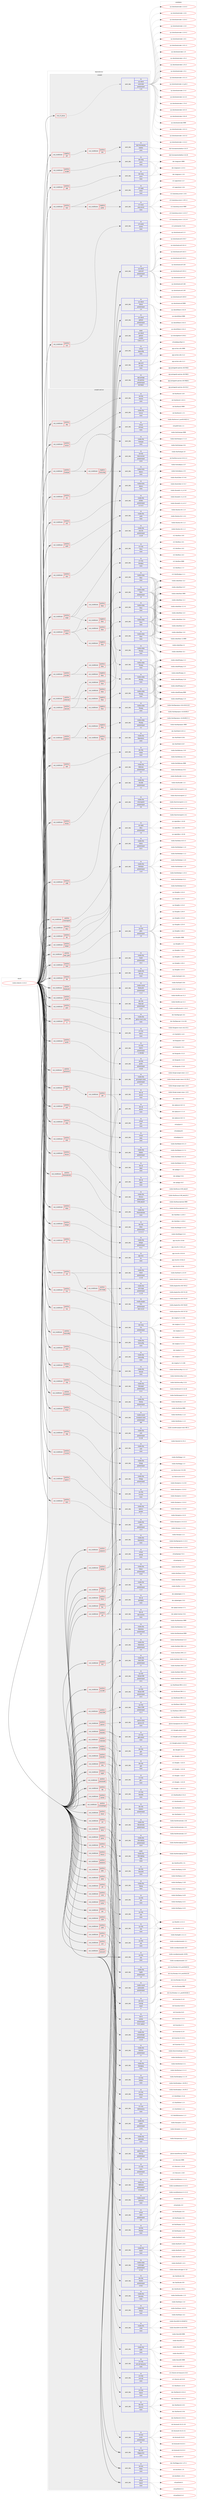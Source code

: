 digraph prolog {

# *************
# Graph options
# *************

newrank=true;
concentrate=true;
compound=true;
graph [rankdir=LR,fontname=Helvetica,fontsize=10,ranksep=1.5];#, ranksep=2.5, nodesep=0.2];
edge  [arrowhead=vee];
node  [fontname=Helvetica,fontsize=10];

# **********
# The ebuild
# **********

subgraph cluster_leftcol {
color=gray;
rank=same;
label=<<i>ebuild</i>>;
id [label="media-video/vlc-2.2.6-r2", color=red, width=4, href="../media-video/vlc-2.2.6-r2.svg"];
}

# ****************
# The dependencies
# ****************

subgraph cluster_midcol {
color=gray;
label=<<i>dependencies</i>>;
subgraph cluster_compile {
fillcolor="#eeeeee";
style=filled;
label=<<i>compile</i>>;
subgraph any6257 {
dependency397623 [label=<<TABLE BORDER="0" CELLBORDER="1" CELLSPACING="0" CELLPADDING="4"><TR><TD CELLPADDING="10">any_of_group</TD></TR></TABLE>>, shape=none, color=red];subgraph pack293162 {
dependency397624 [label=<<TABLE BORDER="0" CELLBORDER="1" CELLSPACING="0" CELLPADDING="4" WIDTH="220"><TR><TD ROWSPAN="6" CELLPADDING="30">pack_dep</TD></TR><TR><TD WIDTH="110">no</TD></TR><TR><TD>sys-devel</TD></TR><TR><TD>automake</TD></TR><TR><TD>greaterequal</TD></TR><TR><TD>1.15</TD></TR></TABLE>>, shape=none, color=blue];
}
dependency397623:e -> dependency397624:w [weight=20,style="dotted",arrowhead="oinv"];
}
id:e -> dependency397623:w [weight=20,style="solid",arrowhead="vee"];
subgraph cond98020 {
dependency397625 [label=<<TABLE BORDER="0" CELLBORDER="1" CELLSPACING="0" CELLPADDING="4"><TR><TD ROWSPAN="3" CELLPADDING="10">use_conditional</TD></TR><TR><TD>negative</TD></TR><TR><TD>qt5</TD></TR></TABLE>>, shape=none, color=red];
subgraph cond98021 {
dependency397626 [label=<<TABLE BORDER="0" CELLBORDER="1" CELLSPACING="0" CELLPADDING="4"><TR><TD ROWSPAN="3" CELLPADDING="10">use_conditional</TD></TR><TR><TD>positive</TD></TR><TR><TD>kde</TD></TR></TABLE>>, shape=none, color=red];
subgraph pack293163 {
dependency397627 [label=<<TABLE BORDER="0" CELLBORDER="1" CELLSPACING="0" CELLPADDING="4" WIDTH="220"><TR><TD ROWSPAN="6" CELLPADDING="30">pack_dep</TD></TR><TR><TD WIDTH="110">no</TD></TR><TR><TD>kde-frameworks</TD></TR><TR><TD>kdelibs</TD></TR><TR><TD>none</TD></TR><TR><TD></TD></TR></TABLE>>, shape=none, color=blue];
}
dependency397626:e -> dependency397627:w [weight=20,style="dashed",arrowhead="vee"];
}
dependency397625:e -> dependency397626:w [weight=20,style="dashed",arrowhead="vee"];
}
id:e -> dependency397625:w [weight=20,style="solid",arrowhead="vee"];
subgraph cond98022 {
dependency397628 [label=<<TABLE BORDER="0" CELLBORDER="1" CELLSPACING="0" CELLPADDING="4"><TR><TD ROWSPAN="3" CELLPADDING="10">use_conditional</TD></TR><TR><TD>positive</TD></TR><TR><TD>amd64</TD></TR></TABLE>>, shape=none, color=red];
subgraph pack293164 {
dependency397629 [label=<<TABLE BORDER="0" CELLBORDER="1" CELLSPACING="0" CELLPADDING="4" WIDTH="220"><TR><TD ROWSPAN="6" CELLPADDING="30">pack_dep</TD></TR><TR><TD WIDTH="110">no</TD></TR><TR><TD>dev-lang</TD></TR><TR><TD>yasm</TD></TR><TR><TD>none</TD></TR><TR><TD></TD></TR></TABLE>>, shape=none, color=blue];
}
dependency397628:e -> dependency397629:w [weight=20,style="dashed",arrowhead="vee"];
}
id:e -> dependency397628:w [weight=20,style="solid",arrowhead="vee"];
subgraph cond98023 {
dependency397630 [label=<<TABLE BORDER="0" CELLBORDER="1" CELLSPACING="0" CELLPADDING="4"><TR><TD ROWSPAN="3" CELLPADDING="10">use_conditional</TD></TR><TR><TD>positive</TD></TR><TR><TD>test</TD></TR></TABLE>>, shape=none, color=red];
subgraph cond98024 {
dependency397631 [label=<<TABLE BORDER="0" CELLBORDER="1" CELLSPACING="0" CELLPADDING="4"><TR><TD ROWSPAN="3" CELLPADDING="10">use_conditional</TD></TR><TR><TD>negative</TD></TR><TR><TD>prefix</TD></TR></TABLE>>, shape=none, color=red];
subgraph pack293165 {
dependency397632 [label=<<TABLE BORDER="0" CELLBORDER="1" CELLSPACING="0" CELLPADDING="4" WIDTH="220"><TR><TD ROWSPAN="6" CELLPADDING="30">pack_dep</TD></TR><TR><TD WIDTH="110">no</TD></TR><TR><TD>x11-base</TD></TR><TR><TD>xorg-server</TD></TR><TR><TD>none</TD></TR><TR><TD></TD></TR></TABLE>>, shape=none, color=blue];
}
dependency397631:e -> dependency397632:w [weight=20,style="dashed",arrowhead="vee"];
}
dependency397630:e -> dependency397631:w [weight=20,style="dashed",arrowhead="vee"];
subgraph pack293166 {
dependency397633 [label=<<TABLE BORDER="0" CELLBORDER="1" CELLSPACING="0" CELLPADDING="4" WIDTH="220"><TR><TD ROWSPAN="6" CELLPADDING="30">pack_dep</TD></TR><TR><TD WIDTH="110">no</TD></TR><TR><TD>x11-apps</TD></TR><TR><TD>xhost</TD></TR><TR><TD>none</TD></TR><TR><TD></TD></TR></TABLE>>, shape=none, color=blue];
}
dependency397630:e -> dependency397633:w [weight=20,style="dashed",arrowhead="vee"];
}
id:e -> dependency397630:w [weight=20,style="solid",arrowhead="vee"];
subgraph cond98025 {
dependency397634 [label=<<TABLE BORDER="0" CELLBORDER="1" CELLSPACING="0" CELLPADDING="4"><TR><TD ROWSPAN="3" CELLPADDING="10">use_conditional</TD></TR><TR><TD>positive</TD></TR><TR><TD>x86</TD></TR></TABLE>>, shape=none, color=red];
subgraph pack293167 {
dependency397635 [label=<<TABLE BORDER="0" CELLBORDER="1" CELLSPACING="0" CELLPADDING="4" WIDTH="220"><TR><TD ROWSPAN="6" CELLPADDING="30">pack_dep</TD></TR><TR><TD WIDTH="110">no</TD></TR><TR><TD>dev-lang</TD></TR><TR><TD>yasm</TD></TR><TR><TD>none</TD></TR><TR><TD></TD></TR></TABLE>>, shape=none, color=blue];
}
dependency397634:e -> dependency397635:w [weight=20,style="dashed",arrowhead="vee"];
}
id:e -> dependency397634:w [weight=20,style="solid",arrowhead="vee"];
subgraph cond98026 {
dependency397636 [label=<<TABLE BORDER="0" CELLBORDER="1" CELLSPACING="0" CELLPADDING="4"><TR><TD ROWSPAN="3" CELLPADDING="10">use_conditional</TD></TR><TR><TD>positive</TD></TR><TR><TD>xcb</TD></TR></TABLE>>, shape=none, color=red];
subgraph pack293168 {
dependency397637 [label=<<TABLE BORDER="0" CELLBORDER="1" CELLSPACING="0" CELLPADDING="4" WIDTH="220"><TR><TD ROWSPAN="6" CELLPADDING="30">pack_dep</TD></TR><TR><TD WIDTH="110">no</TD></TR><TR><TD>x11-proto</TD></TR><TR><TD>xproto</TD></TR><TR><TD>none</TD></TR><TR><TD></TD></TR></TABLE>>, shape=none, color=blue];
}
dependency397636:e -> dependency397637:w [weight=20,style="dashed",arrowhead="vee"];
}
id:e -> dependency397636:w [weight=20,style="solid",arrowhead="vee"];
subgraph pack293169 {
dependency397638 [label=<<TABLE BORDER="0" CELLBORDER="1" CELLSPACING="0" CELLPADDING="4" WIDTH="220"><TR><TD ROWSPAN="6" CELLPADDING="30">pack_dep</TD></TR><TR><TD WIDTH="110">no</TD></TR><TR><TD>app-arch</TD></TR><TR><TD>xz-utils</TD></TR><TR><TD>none</TD></TR><TR><TD></TD></TR></TABLE>>, shape=none, color=blue];
}
id:e -> dependency397638:w [weight=20,style="solid",arrowhead="vee"];
subgraph pack293170 {
dependency397639 [label=<<TABLE BORDER="0" CELLBORDER="1" CELLSPACING="0" CELLPADDING="4" WIDTH="220"><TR><TD ROWSPAN="6" CELLPADDING="30">pack_dep</TD></TR><TR><TD WIDTH="110">no</TD></TR><TR><TD>app-portage</TD></TR><TR><TD>elt-patches</TD></TR><TR><TD>greaterequal</TD></TR><TR><TD>20170422</TD></TR></TABLE>>, shape=none, color=blue];
}
id:e -> dependency397639:w [weight=20,style="solid",arrowhead="vee"];
subgraph pack293171 {
dependency397640 [label=<<TABLE BORDER="0" CELLBORDER="1" CELLSPACING="0" CELLPADDING="4" WIDTH="220"><TR><TD ROWSPAN="6" CELLPADDING="30">pack_dep</TD></TR><TR><TD WIDTH="110">no</TD></TR><TR><TD>sys-devel</TD></TR><TR><TD>autoconf</TD></TR><TR><TD>greaterequal</TD></TR><TR><TD>2.69</TD></TR></TABLE>>, shape=none, color=blue];
}
id:e -> dependency397640:w [weight=20,style="solid",arrowhead="vee"];
subgraph pack293172 {
dependency397641 [label=<<TABLE BORDER="0" CELLBORDER="1" CELLSPACING="0" CELLPADDING="4" WIDTH="220"><TR><TD ROWSPAN="6" CELLPADDING="30">pack_dep</TD></TR><TR><TD WIDTH="110">no</TD></TR><TR><TD>sys-devel</TD></TR><TR><TD>gettext</TD></TR><TR><TD>greaterequal</TD></TR><TR><TD>0.18.3</TD></TR></TABLE>>, shape=none, color=blue];
}
id:e -> dependency397641:w [weight=20,style="solid",arrowhead="vee"];
subgraph pack293173 {
dependency397642 [label=<<TABLE BORDER="0" CELLBORDER="1" CELLSPACING="0" CELLPADDING="4" WIDTH="220"><TR><TD ROWSPAN="6" CELLPADDING="30">pack_dep</TD></TR><TR><TD WIDTH="110">no</TD></TR><TR><TD>sys-devel</TD></TR><TR><TD>libtool</TD></TR><TR><TD>greaterequal</TD></TR><TR><TD>2.4</TD></TR></TABLE>>, shape=none, color=blue];
}
id:e -> dependency397642:w [weight=20,style="solid",arrowhead="vee"];
subgraph pack293174 {
dependency397643 [label=<<TABLE BORDER="0" CELLBORDER="1" CELLSPACING="0" CELLPADDING="4" WIDTH="220"><TR><TD ROWSPAN="6" CELLPADDING="30">pack_dep</TD></TR><TR><TD WIDTH="110">no</TD></TR><TR><TD>virtual</TD></TR><TR><TD>pkgconfig</TD></TR><TR><TD>none</TD></TR><TR><TD></TD></TR></TABLE>>, shape=none, color=blue];
}
id:e -> dependency397643:w [weight=20,style="solid",arrowhead="vee"];
subgraph pack293175 {
dependency397644 [label=<<TABLE BORDER="0" CELLBORDER="1" CELLSPACING="0" CELLPADDING="4" WIDTH="220"><TR><TD ROWSPAN="6" CELLPADDING="30">pack_dep</TD></TR><TR><TD WIDTH="110">weak</TD></TR><TR><TD>sys-devel</TD></TR><TR><TD>gettext</TD></TR><TR><TD>smaller</TD></TR><TR><TD>0.18.1.1-r3</TD></TR></TABLE>>, shape=none, color=blue];
}
id:e -> dependency397644:w [weight=20,style="solid",arrowhead="vee"];
}
subgraph cluster_compileandrun {
fillcolor="#eeeeee";
style=filled;
label=<<i>compile and run</i>>;
subgraph cond98027 {
dependency397645 [label=<<TABLE BORDER="0" CELLBORDER="1" CELLSPACING="0" CELLPADDING="4"><TR><TD ROWSPAN="3" CELLPADDING="10">use_conditional</TD></TR><TR><TD>negative</TD></TR><TR><TD>qt5</TD></TR></TABLE>>, shape=none, color=red];
subgraph cond98028 {
dependency397646 [label=<<TABLE BORDER="0" CELLBORDER="1" CELLSPACING="0" CELLPADDING="4"><TR><TD ROWSPAN="3" CELLPADDING="10">use_conditional</TD></TR><TR><TD>positive</TD></TR><TR><TD>qt4</TD></TR></TABLE>>, shape=none, color=red];
subgraph pack293176 {
dependency397647 [label=<<TABLE BORDER="0" CELLBORDER="1" CELLSPACING="0" CELLPADDING="4" WIDTH="220"><TR><TD ROWSPAN="6" CELLPADDING="30">pack_dep</TD></TR><TR><TD WIDTH="110">no</TD></TR><TR><TD>dev-qt</TD></TR><TR><TD>qtcore</TD></TR><TR><TD>none</TD></TR><TR><TD></TD></TR></TABLE>>, shape=none, color=blue];
}
dependency397646:e -> dependency397647:w [weight=20,style="dashed",arrowhead="vee"];
subgraph pack293177 {
dependency397648 [label=<<TABLE BORDER="0" CELLBORDER="1" CELLSPACING="0" CELLPADDING="4" WIDTH="220"><TR><TD ROWSPAN="6" CELLPADDING="30">pack_dep</TD></TR><TR><TD WIDTH="110">no</TD></TR><TR><TD>dev-qt</TD></TR><TR><TD>qtgui</TD></TR><TR><TD>none</TD></TR><TR><TD></TD></TR></TABLE>>, shape=none, color=blue];
}
dependency397646:e -> dependency397648:w [weight=20,style="dashed",arrowhead="vee"];
}
dependency397645:e -> dependency397646:w [weight=20,style="dashed",arrowhead="vee"];
}
id:e -> dependency397645:w [weight=20,style="solid",arrowhead="odotvee"];
subgraph cond98029 {
dependency397649 [label=<<TABLE BORDER="0" CELLBORDER="1" CELLSPACING="0" CELLPADDING="4"><TR><TD ROWSPAN="3" CELLPADDING="10">use_conditional</TD></TR><TR><TD>positive</TD></TR><TR><TD>X</TD></TR></TABLE>>, shape=none, color=red];
subgraph pack293178 {
dependency397650 [label=<<TABLE BORDER="0" CELLBORDER="1" CELLSPACING="0" CELLPADDING="4" WIDTH="220"><TR><TD ROWSPAN="6" CELLPADDING="30">pack_dep</TD></TR><TR><TD WIDTH="110">no</TD></TR><TR><TD>x11-libs</TD></TR><TR><TD>libX11</TD></TR><TR><TD>none</TD></TR><TR><TD></TD></TR></TABLE>>, shape=none, color=blue];
}
dependency397649:e -> dependency397650:w [weight=20,style="dashed",arrowhead="vee"];
}
id:e -> dependency397649:w [weight=20,style="solid",arrowhead="odotvee"];
subgraph cond98030 {
dependency397651 [label=<<TABLE BORDER="0" CELLBORDER="1" CELLSPACING="0" CELLPADDING="4"><TR><TD ROWSPAN="3" CELLPADDING="10">use_conditional</TD></TR><TR><TD>positive</TD></TR><TR><TD>a52</TD></TR></TABLE>>, shape=none, color=red];
subgraph pack293179 {
dependency397652 [label=<<TABLE BORDER="0" CELLBORDER="1" CELLSPACING="0" CELLPADDING="4" WIDTH="220"><TR><TD ROWSPAN="6" CELLPADDING="30">pack_dep</TD></TR><TR><TD WIDTH="110">no</TD></TR><TR><TD>media-libs</TD></TR><TR><TD>a52dec</TD></TR><TR><TD>greaterequal</TD></TR><TR><TD>0.7.4-r3</TD></TR></TABLE>>, shape=none, color=blue];
}
dependency397651:e -> dependency397652:w [weight=20,style="dashed",arrowhead="vee"];
}
id:e -> dependency397651:w [weight=20,style="solid",arrowhead="odotvee"];
subgraph cond98031 {
dependency397653 [label=<<TABLE BORDER="0" CELLBORDER="1" CELLSPACING="0" CELLPADDING="4"><TR><TD ROWSPAN="3" CELLPADDING="10">use_conditional</TD></TR><TR><TD>positive</TD></TR><TR><TD>aalib</TD></TR></TABLE>>, shape=none, color=red];
subgraph pack293180 {
dependency397654 [label=<<TABLE BORDER="0" CELLBORDER="1" CELLSPACING="0" CELLPADDING="4" WIDTH="220"><TR><TD ROWSPAN="6" CELLPADDING="30">pack_dep</TD></TR><TR><TD WIDTH="110">no</TD></TR><TR><TD>media-libs</TD></TR><TR><TD>aalib</TD></TR><TR><TD>none</TD></TR><TR><TD></TD></TR></TABLE>>, shape=none, color=blue];
}
dependency397653:e -> dependency397654:w [weight=20,style="dashed",arrowhead="vee"];
}
id:e -> dependency397653:w [weight=20,style="solid",arrowhead="odotvee"];
subgraph cond98032 {
dependency397655 [label=<<TABLE BORDER="0" CELLBORDER="1" CELLSPACING="0" CELLPADDING="4"><TR><TD ROWSPAN="3" CELLPADDING="10">use_conditional</TD></TR><TR><TD>positive</TD></TR><TR><TD>alsa</TD></TR></TABLE>>, shape=none, color=red];
subgraph pack293181 {
dependency397656 [label=<<TABLE BORDER="0" CELLBORDER="1" CELLSPACING="0" CELLPADDING="4" WIDTH="220"><TR><TD ROWSPAN="6" CELLPADDING="30">pack_dep</TD></TR><TR><TD WIDTH="110">no</TD></TR><TR><TD>media-libs</TD></TR><TR><TD>alsa-lib</TD></TR><TR><TD>greaterequal</TD></TR><TR><TD>1.0.24</TD></TR></TABLE>>, shape=none, color=blue];
}
dependency397655:e -> dependency397656:w [weight=20,style="dashed",arrowhead="vee"];
}
id:e -> dependency397655:w [weight=20,style="solid",arrowhead="odotvee"];
subgraph cond98033 {
dependency397657 [label=<<TABLE BORDER="0" CELLBORDER="1" CELLSPACING="0" CELLPADDING="4"><TR><TD ROWSPAN="3" CELLPADDING="10">use_conditional</TD></TR><TR><TD>positive</TD></TR><TR><TD>avcodec</TD></TR></TABLE>>, shape=none, color=red];
subgraph cond98034 {
dependency397658 [label=<<TABLE BORDER="0" CELLBORDER="1" CELLSPACING="0" CELLPADDING="4"><TR><TD ROWSPAN="3" CELLPADDING="10">use_conditional</TD></TR><TR><TD>negative</TD></TR><TR><TD>libav</TD></TR></TABLE>>, shape=none, color=red];
subgraph pack293182 {
dependency397659 [label=<<TABLE BORDER="0" CELLBORDER="1" CELLSPACING="0" CELLPADDING="4" WIDTH="220"><TR><TD ROWSPAN="6" CELLPADDING="30">pack_dep</TD></TR><TR><TD WIDTH="110">no</TD></TR><TR><TD>media-video</TD></TR><TR><TD>ffmpeg</TD></TR><TR><TD>none</TD></TR><TR><TD></TD></TR></TABLE>>, shape=none, color=blue];
}
dependency397658:e -> dependency397659:w [weight=20,style="dashed",arrowhead="vee"];
}
dependency397657:e -> dependency397658:w [weight=20,style="dashed",arrowhead="vee"];
subgraph cond98035 {
dependency397660 [label=<<TABLE BORDER="0" CELLBORDER="1" CELLSPACING="0" CELLPADDING="4"><TR><TD ROWSPAN="3" CELLPADDING="10">use_conditional</TD></TR><TR><TD>positive</TD></TR><TR><TD>libav</TD></TR></TABLE>>, shape=none, color=red];
subgraph pack293183 {
dependency397661 [label=<<TABLE BORDER="0" CELLBORDER="1" CELLSPACING="0" CELLPADDING="4" WIDTH="220"><TR><TD ROWSPAN="6" CELLPADDING="30">pack_dep</TD></TR><TR><TD WIDTH="110">no</TD></TR><TR><TD>media-video</TD></TR><TR><TD>libav</TD></TR><TR><TD>none</TD></TR><TR><TD></TD></TR></TABLE>>, shape=none, color=blue];
}
dependency397660:e -> dependency397661:w [weight=20,style="dashed",arrowhead="vee"];
}
dependency397657:e -> dependency397660:w [weight=20,style="dashed",arrowhead="vee"];
}
id:e -> dependency397657:w [weight=20,style="solid",arrowhead="odotvee"];
subgraph cond98036 {
dependency397662 [label=<<TABLE BORDER="0" CELLBORDER="1" CELLSPACING="0" CELLPADDING="4"><TR><TD ROWSPAN="3" CELLPADDING="10">use_conditional</TD></TR><TR><TD>positive</TD></TR><TR><TD>avformat</TD></TR></TABLE>>, shape=none, color=red];
subgraph cond98037 {
dependency397663 [label=<<TABLE BORDER="0" CELLBORDER="1" CELLSPACING="0" CELLPADDING="4"><TR><TD ROWSPAN="3" CELLPADDING="10">use_conditional</TD></TR><TR><TD>negative</TD></TR><TR><TD>libav</TD></TR></TABLE>>, shape=none, color=red];
subgraph pack293184 {
dependency397664 [label=<<TABLE BORDER="0" CELLBORDER="1" CELLSPACING="0" CELLPADDING="4" WIDTH="220"><TR><TD ROWSPAN="6" CELLPADDING="30">pack_dep</TD></TR><TR><TD WIDTH="110">no</TD></TR><TR><TD>media-video</TD></TR><TR><TD>ffmpeg</TD></TR><TR><TD>none</TD></TR><TR><TD></TD></TR></TABLE>>, shape=none, color=blue];
}
dependency397663:e -> dependency397664:w [weight=20,style="dashed",arrowhead="vee"];
}
dependency397662:e -> dependency397663:w [weight=20,style="dashed",arrowhead="vee"];
subgraph cond98038 {
dependency397665 [label=<<TABLE BORDER="0" CELLBORDER="1" CELLSPACING="0" CELLPADDING="4"><TR><TD ROWSPAN="3" CELLPADDING="10">use_conditional</TD></TR><TR><TD>positive</TD></TR><TR><TD>libav</TD></TR></TABLE>>, shape=none, color=red];
subgraph pack293185 {
dependency397666 [label=<<TABLE BORDER="0" CELLBORDER="1" CELLSPACING="0" CELLPADDING="4" WIDTH="220"><TR><TD ROWSPAN="6" CELLPADDING="30">pack_dep</TD></TR><TR><TD WIDTH="110">no</TD></TR><TR><TD>media-video</TD></TR><TR><TD>libav</TD></TR><TR><TD>none</TD></TR><TR><TD></TD></TR></TABLE>>, shape=none, color=blue];
}
dependency397665:e -> dependency397666:w [weight=20,style="dashed",arrowhead="vee"];
}
dependency397662:e -> dependency397665:w [weight=20,style="dashed",arrowhead="vee"];
}
id:e -> dependency397662:w [weight=20,style="solid",arrowhead="odotvee"];
subgraph cond98039 {
dependency397667 [label=<<TABLE BORDER="0" CELLBORDER="1" CELLSPACING="0" CELLPADDING="4"><TR><TD ROWSPAN="3" CELLPADDING="10">use_conditional</TD></TR><TR><TD>positive</TD></TR><TR><TD>bidi</TD></TR></TABLE>>, shape=none, color=red];
subgraph pack293186 {
dependency397668 [label=<<TABLE BORDER="0" CELLBORDER="1" CELLSPACING="0" CELLPADDING="4" WIDTH="220"><TR><TD ROWSPAN="6" CELLPADDING="30">pack_dep</TD></TR><TR><TD WIDTH="110">no</TD></TR><TR><TD>dev-libs</TD></TR><TR><TD>fribidi</TD></TR><TR><TD>none</TD></TR><TR><TD></TD></TR></TABLE>>, shape=none, color=blue];
}
dependency397667:e -> dependency397668:w [weight=20,style="dashed",arrowhead="vee"];
}
id:e -> dependency397667:w [weight=20,style="solid",arrowhead="odotvee"];
subgraph cond98040 {
dependency397669 [label=<<TABLE BORDER="0" CELLBORDER="1" CELLSPACING="0" CELLPADDING="4"><TR><TD ROWSPAN="3" CELLPADDING="10">use_conditional</TD></TR><TR><TD>positive</TD></TR><TR><TD>bluray</TD></TR></TABLE>>, shape=none, color=red];
subgraph pack293187 {
dependency397670 [label=<<TABLE BORDER="0" CELLBORDER="1" CELLSPACING="0" CELLPADDING="4" WIDTH="220"><TR><TD ROWSPAN="6" CELLPADDING="30">pack_dep</TD></TR><TR><TD WIDTH="110">no</TD></TR><TR><TD>media-libs</TD></TR><TR><TD>libbluray</TD></TR><TR><TD>greaterequal</TD></TR><TR><TD>0.3</TD></TR></TABLE>>, shape=none, color=blue];
}
dependency397669:e -> dependency397670:w [weight=20,style="dashed",arrowhead="vee"];
}
id:e -> dependency397669:w [weight=20,style="solid",arrowhead="odotvee"];
subgraph cond98041 {
dependency397671 [label=<<TABLE BORDER="0" CELLBORDER="1" CELLSPACING="0" CELLPADDING="4"><TR><TD ROWSPAN="3" CELLPADDING="10">use_conditional</TD></TR><TR><TD>positive</TD></TR><TR><TD>cddb</TD></TR></TABLE>>, shape=none, color=red];
subgraph pack293188 {
dependency397672 [label=<<TABLE BORDER="0" CELLBORDER="1" CELLSPACING="0" CELLPADDING="4" WIDTH="220"><TR><TD ROWSPAN="6" CELLPADDING="30">pack_dep</TD></TR><TR><TD WIDTH="110">no</TD></TR><TR><TD>media-libs</TD></TR><TR><TD>libcddb</TD></TR><TR><TD>greaterequal</TD></TR><TR><TD>1.2</TD></TR></TABLE>>, shape=none, color=blue];
}
dependency397671:e -> dependency397672:w [weight=20,style="dashed",arrowhead="vee"];
}
id:e -> dependency397671:w [weight=20,style="solid",arrowhead="odotvee"];
subgraph cond98042 {
dependency397673 [label=<<TABLE BORDER="0" CELLBORDER="1" CELLSPACING="0" CELLPADDING="4"><TR><TD ROWSPAN="3" CELLPADDING="10">use_conditional</TD></TR><TR><TD>positive</TD></TR><TR><TD>chromaprint</TD></TR></TABLE>>, shape=none, color=red];
subgraph pack293189 {
dependency397674 [label=<<TABLE BORDER="0" CELLBORDER="1" CELLSPACING="0" CELLPADDING="4" WIDTH="220"><TR><TD ROWSPAN="6" CELLPADDING="30">pack_dep</TD></TR><TR><TD WIDTH="110">no</TD></TR><TR><TD>media-libs</TD></TR><TR><TD>chromaprint</TD></TR><TR><TD>greaterequal</TD></TR><TR><TD>0.6</TD></TR></TABLE>>, shape=none, color=blue];
}
dependency397673:e -> dependency397674:w [weight=20,style="dashed",arrowhead="vee"];
}
id:e -> dependency397673:w [weight=20,style="solid",arrowhead="odotvee"];
subgraph cond98043 {
dependency397675 [label=<<TABLE BORDER="0" CELLBORDER="1" CELLSPACING="0" CELLPADDING="4"><TR><TD ROWSPAN="3" CELLPADDING="10">use_conditional</TD></TR><TR><TD>positive</TD></TR><TR><TD>dbus</TD></TR></TABLE>>, shape=none, color=red];
subgraph pack293190 {
dependency397676 [label=<<TABLE BORDER="0" CELLBORDER="1" CELLSPACING="0" CELLPADDING="4" WIDTH="220"><TR><TD ROWSPAN="6" CELLPADDING="30">pack_dep</TD></TR><TR><TD WIDTH="110">no</TD></TR><TR><TD>sys-apps</TD></TR><TR><TD>dbus</TD></TR><TR><TD>greaterequal</TD></TR><TR><TD>1.6</TD></TR></TABLE>>, shape=none, color=blue];
}
dependency397675:e -> dependency397676:w [weight=20,style="dashed",arrowhead="vee"];
}
id:e -> dependency397675:w [weight=20,style="solid",arrowhead="odotvee"];
subgraph cond98044 {
dependency397677 [label=<<TABLE BORDER="0" CELLBORDER="1" CELLSPACING="0" CELLPADDING="4"><TR><TD ROWSPAN="3" CELLPADDING="10">use_conditional</TD></TR><TR><TD>positive</TD></TR><TR><TD>dc1394</TD></TR></TABLE>>, shape=none, color=red];
subgraph pack293191 {
dependency397678 [label=<<TABLE BORDER="0" CELLBORDER="1" CELLSPACING="0" CELLPADDING="4" WIDTH="220"><TR><TD ROWSPAN="6" CELLPADDING="30">pack_dep</TD></TR><TR><TD WIDTH="110">no</TD></TR><TR><TD>sys-libs</TD></TR><TR><TD>libraw1394</TD></TR><TR><TD>greaterequal</TD></TR><TR><TD>2.0.1</TD></TR></TABLE>>, shape=none, color=blue];
}
dependency397677:e -> dependency397678:w [weight=20,style="dashed",arrowhead="vee"];
subgraph pack293192 {
dependency397679 [label=<<TABLE BORDER="0" CELLBORDER="1" CELLSPACING="0" CELLPADDING="4" WIDTH="220"><TR><TD ROWSPAN="6" CELLPADDING="30">pack_dep</TD></TR><TR><TD WIDTH="110">no</TD></TR><TR><TD>media-libs</TD></TR><TR><TD>libdc1394</TD></TR><TR><TD>greaterequal</TD></TR><TR><TD>2.1</TD></TR></TABLE>>, shape=none, color=blue];
}
dependency397677:e -> dependency397679:w [weight=20,style="dashed",arrowhead="vee"];
}
id:e -> dependency397677:w [weight=20,style="solid",arrowhead="odotvee"];
subgraph cond98045 {
dependency397680 [label=<<TABLE BORDER="0" CELLBORDER="1" CELLSPACING="0" CELLPADDING="4"><TR><TD ROWSPAN="3" CELLPADDING="10">use_conditional</TD></TR><TR><TD>positive</TD></TR><TR><TD>directfb</TD></TR></TABLE>>, shape=none, color=red];
subgraph pack293193 {
dependency397681 [label=<<TABLE BORDER="0" CELLBORDER="1" CELLSPACING="0" CELLPADDING="4" WIDTH="220"><TR><TD ROWSPAN="6" CELLPADDING="30">pack_dep</TD></TR><TR><TD WIDTH="110">no</TD></TR><TR><TD>dev-libs</TD></TR><TR><TD>DirectFB</TD></TR><TR><TD>none</TD></TR><TR><TD></TD></TR></TABLE>>, shape=none, color=blue];
}
dependency397680:e -> dependency397681:w [weight=20,style="dashed",arrowhead="vee"];
subgraph pack293194 {
dependency397682 [label=<<TABLE BORDER="0" CELLBORDER="1" CELLSPACING="0" CELLPADDING="4" WIDTH="220"><TR><TD ROWSPAN="6" CELLPADDING="30">pack_dep</TD></TR><TR><TD WIDTH="110">no</TD></TR><TR><TD>sys-libs</TD></TR><TR><TD>zlib</TD></TR><TR><TD>none</TD></TR><TR><TD></TD></TR></TABLE>>, shape=none, color=blue];
}
dependency397680:e -> dependency397682:w [weight=20,style="dashed",arrowhead="vee"];
}
id:e -> dependency397680:w [weight=20,style="solid",arrowhead="odotvee"];
subgraph cond98046 {
dependency397683 [label=<<TABLE BORDER="0" CELLBORDER="1" CELLSPACING="0" CELLPADDING="4"><TR><TD ROWSPAN="3" CELLPADDING="10">use_conditional</TD></TR><TR><TD>positive</TD></TR><TR><TD>dts</TD></TR></TABLE>>, shape=none, color=red];
subgraph pack293195 {
dependency397684 [label=<<TABLE BORDER="0" CELLBORDER="1" CELLSPACING="0" CELLPADDING="4" WIDTH="220"><TR><TD ROWSPAN="6" CELLPADDING="30">pack_dep</TD></TR><TR><TD WIDTH="110">no</TD></TR><TR><TD>media-libs</TD></TR><TR><TD>libdca</TD></TR><TR><TD>greaterequal</TD></TR><TR><TD>0.0.5</TD></TR></TABLE>>, shape=none, color=blue];
}
dependency397683:e -> dependency397684:w [weight=20,style="dashed",arrowhead="vee"];
}
id:e -> dependency397683:w [weight=20,style="solid",arrowhead="odotvee"];
subgraph cond98047 {
dependency397685 [label=<<TABLE BORDER="0" CELLBORDER="1" CELLSPACING="0" CELLPADDING="4"><TR><TD ROWSPAN="3" CELLPADDING="10">use_conditional</TD></TR><TR><TD>positive</TD></TR><TR><TD>dvbpsi</TD></TR></TABLE>>, shape=none, color=red];
subgraph pack293196 {
dependency397686 [label=<<TABLE BORDER="0" CELLBORDER="1" CELLSPACING="0" CELLPADDING="4" WIDTH="220"><TR><TD ROWSPAN="6" CELLPADDING="30">pack_dep</TD></TR><TR><TD WIDTH="110">no</TD></TR><TR><TD>media-libs</TD></TR><TR><TD>libdvbpsi</TD></TR><TR><TD>greaterequal</TD></TR><TR><TD>1.0.0</TD></TR></TABLE>>, shape=none, color=blue];
}
dependency397685:e -> dependency397686:w [weight=20,style="dashed",arrowhead="vee"];
}
id:e -> dependency397685:w [weight=20,style="solid",arrowhead="odotvee"];
subgraph cond98048 {
dependency397687 [label=<<TABLE BORDER="0" CELLBORDER="1" CELLSPACING="0" CELLPADDING="4"><TR><TD ROWSPAN="3" CELLPADDING="10">use_conditional</TD></TR><TR><TD>positive</TD></TR><TR><TD>dvd</TD></TR></TABLE>>, shape=none, color=red];
subgraph pack293197 {
dependency397688 [label=<<TABLE BORDER="0" CELLBORDER="1" CELLSPACING="0" CELLPADDING="4" WIDTH="220"><TR><TD ROWSPAN="6" CELLPADDING="30">pack_dep</TD></TR><TR><TD WIDTH="110">no</TD></TR><TR><TD>media-libs</TD></TR><TR><TD>libdvdread</TD></TR><TR><TD>greaterequal</TD></TR><TR><TD>4.9</TD></TR></TABLE>>, shape=none, color=blue];
}
dependency397687:e -> dependency397688:w [weight=20,style="dashed",arrowhead="vee"];
subgraph pack293198 {
dependency397689 [label=<<TABLE BORDER="0" CELLBORDER="1" CELLSPACING="0" CELLPADDING="4" WIDTH="220"><TR><TD ROWSPAN="6" CELLPADDING="30">pack_dep</TD></TR><TR><TD WIDTH="110">no</TD></TR><TR><TD>media-libs</TD></TR><TR><TD>libdvdnav</TD></TR><TR><TD>greaterequal</TD></TR><TR><TD>4.9</TD></TR></TABLE>>, shape=none, color=blue];
}
dependency397687:e -> dependency397689:w [weight=20,style="dashed",arrowhead="vee"];
}
id:e -> dependency397687:w [weight=20,style="solid",arrowhead="odotvee"];
subgraph cond98049 {
dependency397690 [label=<<TABLE BORDER="0" CELLBORDER="1" CELLSPACING="0" CELLPADDING="4"><TR><TD ROWSPAN="3" CELLPADDING="10">use_conditional</TD></TR><TR><TD>positive</TD></TR><TR><TD>elibc_glibc</TD></TR></TABLE>>, shape=none, color=red];
subgraph pack293199 {
dependency397691 [label=<<TABLE BORDER="0" CELLBORDER="1" CELLSPACING="0" CELLPADDING="4" WIDTH="220"><TR><TD ROWSPAN="6" CELLPADDING="30">pack_dep</TD></TR><TR><TD WIDTH="110">no</TD></TR><TR><TD>sys-libs</TD></TR><TR><TD>glibc</TD></TR><TR><TD>greaterequal</TD></TR><TR><TD>2.8</TD></TR></TABLE>>, shape=none, color=blue];
}
dependency397690:e -> dependency397691:w [weight=20,style="dashed",arrowhead="vee"];
}
id:e -> dependency397690:w [weight=20,style="solid",arrowhead="odotvee"];
subgraph cond98050 {
dependency397692 [label=<<TABLE BORDER="0" CELLBORDER="1" CELLSPACING="0" CELLPADDING="4"><TR><TD ROWSPAN="3" CELLPADDING="10">use_conditional</TD></TR><TR><TD>positive</TD></TR><TR><TD>faad</TD></TR></TABLE>>, shape=none, color=red];
subgraph pack293200 {
dependency397693 [label=<<TABLE BORDER="0" CELLBORDER="1" CELLSPACING="0" CELLPADDING="4" WIDTH="220"><TR><TD ROWSPAN="6" CELLPADDING="30">pack_dep</TD></TR><TR><TD WIDTH="110">no</TD></TR><TR><TD>media-libs</TD></TR><TR><TD>faad2</TD></TR><TR><TD>greaterequal</TD></TR><TR><TD>2.6.1</TD></TR></TABLE>>, shape=none, color=blue];
}
dependency397692:e -> dependency397693:w [weight=20,style="dashed",arrowhead="vee"];
}
id:e -> dependency397692:w [weight=20,style="solid",arrowhead="odotvee"];
subgraph cond98051 {
dependency397694 [label=<<TABLE BORDER="0" CELLBORDER="1" CELLSPACING="0" CELLPADDING="4"><TR><TD ROWSPAN="3" CELLPADDING="10">use_conditional</TD></TR><TR><TD>positive</TD></TR><TR><TD>fdk</TD></TR></TABLE>>, shape=none, color=red];
subgraph pack293201 {
dependency397695 [label=<<TABLE BORDER="0" CELLBORDER="1" CELLSPACING="0" CELLPADDING="4" WIDTH="220"><TR><TD ROWSPAN="6" CELLPADDING="30">pack_dep</TD></TR><TR><TD WIDTH="110">no</TD></TR><TR><TD>media-libs</TD></TR><TR><TD>fdk-aac</TD></TR><TR><TD>none</TD></TR><TR><TD></TD></TR></TABLE>>, shape=none, color=blue];
}
dependency397694:e -> dependency397695:w [weight=20,style="dashed",arrowhead="vee"];
}
id:e -> dependency397694:w [weight=20,style="solid",arrowhead="odotvee"];
subgraph cond98052 {
dependency397696 [label=<<TABLE BORDER="0" CELLBORDER="1" CELLSPACING="0" CELLPADDING="4"><TR><TD ROWSPAN="3" CELLPADDING="10">use_conditional</TD></TR><TR><TD>positive</TD></TR><TR><TD>flac</TD></TR></TABLE>>, shape=none, color=red];
subgraph pack293202 {
dependency397697 [label=<<TABLE BORDER="0" CELLBORDER="1" CELLSPACING="0" CELLPADDING="4" WIDTH="220"><TR><TD ROWSPAN="6" CELLPADDING="30">pack_dep</TD></TR><TR><TD WIDTH="110">no</TD></TR><TR><TD>media-libs</TD></TR><TR><TD>libogg</TD></TR><TR><TD>greaterequal</TD></TR><TR><TD>1</TD></TR></TABLE>>, shape=none, color=blue];
}
dependency397696:e -> dependency397697:w [weight=20,style="dashed",arrowhead="vee"];
subgraph pack293203 {
dependency397698 [label=<<TABLE BORDER="0" CELLBORDER="1" CELLSPACING="0" CELLPADDING="4" WIDTH="220"><TR><TD ROWSPAN="6" CELLPADDING="30">pack_dep</TD></TR><TR><TD WIDTH="110">no</TD></TR><TR><TD>media-libs</TD></TR><TR><TD>flac</TD></TR><TR><TD>greaterequal</TD></TR><TR><TD>1.1.2</TD></TR></TABLE>>, shape=none, color=blue];
}
dependency397696:e -> dependency397698:w [weight=20,style="dashed",arrowhead="vee"];
}
id:e -> dependency397696:w [weight=20,style="solid",arrowhead="odotvee"];
subgraph cond98053 {
dependency397699 [label=<<TABLE BORDER="0" CELLBORDER="1" CELLSPACING="0" CELLPADDING="4"><TR><TD ROWSPAN="3" CELLPADDING="10">use_conditional</TD></TR><TR><TD>positive</TD></TR><TR><TD>fluidsynth</TD></TR></TABLE>>, shape=none, color=red];
subgraph pack293204 {
dependency397700 [label=<<TABLE BORDER="0" CELLBORDER="1" CELLSPACING="0" CELLPADDING="4" WIDTH="220"><TR><TD ROWSPAN="6" CELLPADDING="30">pack_dep</TD></TR><TR><TD WIDTH="110">no</TD></TR><TR><TD>media-sound</TD></TR><TR><TD>fluidsynth</TD></TR><TR><TD>greaterequal</TD></TR><TR><TD>1.1.2</TD></TR></TABLE>>, shape=none, color=blue];
}
dependency397699:e -> dependency397700:w [weight=20,style="dashed",arrowhead="vee"];
}
id:e -> dependency397699:w [weight=20,style="solid",arrowhead="odotvee"];
subgraph cond98054 {
dependency397701 [label=<<TABLE BORDER="0" CELLBORDER="1" CELLSPACING="0" CELLPADDING="4"><TR><TD ROWSPAN="3" CELLPADDING="10">use_conditional</TD></TR><TR><TD>positive</TD></TR><TR><TD>fontconfig</TD></TR></TABLE>>, shape=none, color=red];
subgraph pack293205 {
dependency397702 [label=<<TABLE BORDER="0" CELLBORDER="1" CELLSPACING="0" CELLPADDING="4" WIDTH="220"><TR><TD ROWSPAN="6" CELLPADDING="30">pack_dep</TD></TR><TR><TD WIDTH="110">no</TD></TR><TR><TD>media-libs</TD></TR><TR><TD>fontconfig</TD></TR><TR><TD>none</TD></TR><TR><TD></TD></TR></TABLE>>, shape=none, color=blue];
}
dependency397701:e -> dependency397702:w [weight=20,style="dashed",arrowhead="vee"];
}
id:e -> dependency397701:w [weight=20,style="solid",arrowhead="odotvee"];
subgraph cond98055 {
dependency397703 [label=<<TABLE BORDER="0" CELLBORDER="1" CELLSPACING="0" CELLPADDING="4"><TR><TD ROWSPAN="3" CELLPADDING="10">use_conditional</TD></TR><TR><TD>positive</TD></TR><TR><TD>gcrypt</TD></TR></TABLE>>, shape=none, color=red];
subgraph pack293206 {
dependency397704 [label=<<TABLE BORDER="0" CELLBORDER="1" CELLSPACING="0" CELLPADDING="4" WIDTH="220"><TR><TD ROWSPAN="6" CELLPADDING="30">pack_dep</TD></TR><TR><TD WIDTH="110">no</TD></TR><TR><TD>dev-libs</TD></TR><TR><TD>libgcrypt</TD></TR><TR><TD>greaterequal</TD></TR><TR><TD>1.2.0</TD></TR></TABLE>>, shape=none, color=blue];
}
dependency397703:e -> dependency397704:w [weight=20,style="dashed",arrowhead="vee"];
}
id:e -> dependency397703:w [weight=20,style="solid",arrowhead="odotvee"];
subgraph cond98056 {
dependency397705 [label=<<TABLE BORDER="0" CELLBORDER="1" CELLSPACING="0" CELLPADDING="4"><TR><TD ROWSPAN="3" CELLPADDING="10">use_conditional</TD></TR><TR><TD>positive</TD></TR><TR><TD>gme</TD></TR></TABLE>>, shape=none, color=red];
subgraph pack293207 {
dependency397706 [label=<<TABLE BORDER="0" CELLBORDER="1" CELLSPACING="0" CELLPADDING="4" WIDTH="220"><TR><TD ROWSPAN="6" CELLPADDING="30">pack_dep</TD></TR><TR><TD WIDTH="110">no</TD></TR><TR><TD>media-libs</TD></TR><TR><TD>game-music-emu</TD></TR><TR><TD>none</TD></TR><TR><TD></TD></TR></TABLE>>, shape=none, color=blue];
}
dependency397705:e -> dependency397706:w [weight=20,style="dashed",arrowhead="vee"];
}
id:e -> dependency397705:w [weight=20,style="solid",arrowhead="odotvee"];
subgraph cond98057 {
dependency397707 [label=<<TABLE BORDER="0" CELLBORDER="1" CELLSPACING="0" CELLPADDING="4"><TR><TD ROWSPAN="3" CELLPADDING="10">use_conditional</TD></TR><TR><TD>positive</TD></TR><TR><TD>gnome</TD></TR></TABLE>>, shape=none, color=red];
subgraph pack293208 {
dependency397708 [label=<<TABLE BORDER="0" CELLBORDER="1" CELLSPACING="0" CELLPADDING="4" WIDTH="220"><TR><TD ROWSPAN="6" CELLPADDING="30">pack_dep</TD></TR><TR><TD WIDTH="110">no</TD></TR><TR><TD>gnome-base</TD></TR><TR><TD>gnome-vfs</TD></TR><TR><TD>none</TD></TR><TR><TD></TD></TR></TABLE>>, shape=none, color=blue];
}
dependency397707:e -> dependency397708:w [weight=20,style="dashed",arrowhead="vee"];
subgraph pack293209 {
dependency397709 [label=<<TABLE BORDER="0" CELLBORDER="1" CELLSPACING="0" CELLPADDING="4" WIDTH="220"><TR><TD ROWSPAN="6" CELLPADDING="30">pack_dep</TD></TR><TR><TD WIDTH="110">no</TD></TR><TR><TD>dev-libs</TD></TR><TR><TD>glib</TD></TR><TR><TD>none</TD></TR><TR><TD></TD></TR></TABLE>>, shape=none, color=blue];
}
dependency397707:e -> dependency397709:w [weight=20,style="dashed",arrowhead="vee"];
}
id:e -> dependency397707:w [weight=20,style="solid",arrowhead="odotvee"];
subgraph cond98058 {
dependency397710 [label=<<TABLE BORDER="0" CELLBORDER="1" CELLSPACING="0" CELLPADDING="4"><TR><TD ROWSPAN="3" CELLPADDING="10">use_conditional</TD></TR><TR><TD>positive</TD></TR><TR><TD>gnutls</TD></TR></TABLE>>, shape=none, color=red];
subgraph pack293210 {
dependency397711 [label=<<TABLE BORDER="0" CELLBORDER="1" CELLSPACING="0" CELLPADDING="4" WIDTH="220"><TR><TD ROWSPAN="6" CELLPADDING="30">pack_dep</TD></TR><TR><TD WIDTH="110">no</TD></TR><TR><TD>net-libs</TD></TR><TR><TD>gnutls</TD></TR><TR><TD>greaterequal</TD></TR><TR><TD>3.0.20</TD></TR></TABLE>>, shape=none, color=blue];
}
dependency397710:e -> dependency397711:w [weight=20,style="dashed",arrowhead="vee"];
}
id:e -> dependency397710:w [weight=20,style="solid",arrowhead="odotvee"];
subgraph cond98059 {
dependency397712 [label=<<TABLE BORDER="0" CELLBORDER="1" CELLSPACING="0" CELLPADDING="4"><TR><TD ROWSPAN="3" CELLPADDING="10">use_conditional</TD></TR><TR><TD>positive</TD></TR><TR><TD>gstreamer</TD></TR></TABLE>>, shape=none, color=red];
subgraph pack293211 {
dependency397713 [label=<<TABLE BORDER="0" CELLBORDER="1" CELLSPACING="0" CELLPADDING="4" WIDTH="220"><TR><TD ROWSPAN="6" CELLPADDING="30">pack_dep</TD></TR><TR><TD WIDTH="110">no</TD></TR><TR><TD>media-libs</TD></TR><TR><TD>gst-plugins-base</TD></TR><TR><TD>greaterequal</TD></TR><TR><TD>1.4.5</TD></TR></TABLE>>, shape=none, color=blue];
}
dependency397712:e -> dependency397713:w [weight=20,style="dashed",arrowhead="vee"];
}
id:e -> dependency397712:w [weight=20,style="solid",arrowhead="odotvee"];
subgraph cond98060 {
dependency397714 [label=<<TABLE BORDER="0" CELLBORDER="1" CELLSPACING="0" CELLPADDING="4"><TR><TD ROWSPAN="3" CELLPADDING="10">use_conditional</TD></TR><TR><TD>positive</TD></TR><TR><TD>ieee1394</TD></TR></TABLE>>, shape=none, color=red];
subgraph pack293212 {
dependency397715 [label=<<TABLE BORDER="0" CELLBORDER="1" CELLSPACING="0" CELLPADDING="4" WIDTH="220"><TR><TD ROWSPAN="6" CELLPADDING="30">pack_dep</TD></TR><TR><TD WIDTH="110">no</TD></TR><TR><TD>sys-libs</TD></TR><TR><TD>libraw1394</TD></TR><TR><TD>greaterequal</TD></TR><TR><TD>2.0.1</TD></TR></TABLE>>, shape=none, color=blue];
}
dependency397714:e -> dependency397715:w [weight=20,style="dashed",arrowhead="vee"];
subgraph pack293213 {
dependency397716 [label=<<TABLE BORDER="0" CELLBORDER="1" CELLSPACING="0" CELLPADDING="4" WIDTH="220"><TR><TD ROWSPAN="6" CELLPADDING="30">pack_dep</TD></TR><TR><TD WIDTH="110">no</TD></TR><TR><TD>sys-libs</TD></TR><TR><TD>libavc1394</TD></TR><TR><TD>greaterequal</TD></TR><TR><TD>0.5.3</TD></TR></TABLE>>, shape=none, color=blue];
}
dependency397714:e -> dependency397716:w [weight=20,style="dashed",arrowhead="vee"];
}
id:e -> dependency397714:w [weight=20,style="solid",arrowhead="odotvee"];
subgraph cond98061 {
dependency397717 [label=<<TABLE BORDER="0" CELLBORDER="1" CELLSPACING="0" CELLPADDING="4"><TR><TD ROWSPAN="3" CELLPADDING="10">use_conditional</TD></TR><TR><TD>positive</TD></TR><TR><TD>jack</TD></TR></TABLE>>, shape=none, color=red];
subgraph pack293214 {
dependency397718 [label=<<TABLE BORDER="0" CELLBORDER="1" CELLSPACING="0" CELLPADDING="4" WIDTH="220"><TR><TD ROWSPAN="6" CELLPADDING="30">pack_dep</TD></TR><TR><TD WIDTH="110">no</TD></TR><TR><TD>virtual</TD></TR><TR><TD>jack</TD></TR><TR><TD>none</TD></TR><TR><TD></TD></TR></TABLE>>, shape=none, color=blue];
}
dependency397717:e -> dependency397718:w [weight=20,style="dashed",arrowhead="vee"];
}
id:e -> dependency397717:w [weight=20,style="solid",arrowhead="odotvee"];
subgraph cond98062 {
dependency397719 [label=<<TABLE BORDER="0" CELLBORDER="1" CELLSPACING="0" CELLPADDING="4"><TR><TD ROWSPAN="3" CELLPADDING="10">use_conditional</TD></TR><TR><TD>positive</TD></TR><TR><TD>jpeg</TD></TR></TABLE>>, shape=none, color=red];
subgraph pack293215 {
dependency397720 [label=<<TABLE BORDER="0" CELLBORDER="1" CELLSPACING="0" CELLPADDING="4" WIDTH="220"><TR><TD ROWSPAN="6" CELLPADDING="30">pack_dep</TD></TR><TR><TD WIDTH="110">no</TD></TR><TR><TD>virtual</TD></TR><TR><TD>jpeg</TD></TR><TR><TD>none</TD></TR><TR><TD></TD></TR></TABLE>>, shape=none, color=blue];
}
dependency397719:e -> dependency397720:w [weight=20,style="dashed",arrowhead="vee"];
}
id:e -> dependency397719:w [weight=20,style="solid",arrowhead="odotvee"];
subgraph cond98063 {
dependency397721 [label=<<TABLE BORDER="0" CELLBORDER="1" CELLSPACING="0" CELLPADDING="4"><TR><TD ROWSPAN="3" CELLPADDING="10">use_conditional</TD></TR><TR><TD>positive</TD></TR><TR><TD>kate</TD></TR></TABLE>>, shape=none, color=red];
subgraph pack293216 {
dependency397722 [label=<<TABLE BORDER="0" CELLBORDER="1" CELLSPACING="0" CELLPADDING="4" WIDTH="220"><TR><TD ROWSPAN="6" CELLPADDING="30">pack_dep</TD></TR><TR><TD WIDTH="110">no</TD></TR><TR><TD>media-libs</TD></TR><TR><TD>libkate</TD></TR><TR><TD>greaterequal</TD></TR><TR><TD>0.3</TD></TR></TABLE>>, shape=none, color=blue];
}
dependency397721:e -> dependency397722:w [weight=20,style="dashed",arrowhead="vee"];
}
id:e -> dependency397721:w [weight=20,style="solid",arrowhead="odotvee"];
subgraph cond98064 {
dependency397723 [label=<<TABLE BORDER="0" CELLBORDER="1" CELLSPACING="0" CELLPADDING="4"><TR><TD ROWSPAN="3" CELLPADDING="10">use_conditional</TD></TR><TR><TD>positive</TD></TR><TR><TD>libass</TD></TR></TABLE>>, shape=none, color=red];
subgraph pack293217 {
dependency397724 [label=<<TABLE BORDER="0" CELLBORDER="1" CELLSPACING="0" CELLPADDING="4" WIDTH="220"><TR><TD ROWSPAN="6" CELLPADDING="30">pack_dep</TD></TR><TR><TD WIDTH="110">no</TD></TR><TR><TD>media-libs</TD></TR><TR><TD>libass</TD></TR><TR><TD>greaterequal</TD></TR><TR><TD>0.9.8</TD></TR></TABLE>>, shape=none, color=blue];
}
dependency397723:e -> dependency397724:w [weight=20,style="dashed",arrowhead="vee"];
subgraph pack293218 {
dependency397725 [label=<<TABLE BORDER="0" CELLBORDER="1" CELLSPACING="0" CELLPADDING="4" WIDTH="220"><TR><TD ROWSPAN="6" CELLPADDING="30">pack_dep</TD></TR><TR><TD WIDTH="110">no</TD></TR><TR><TD>media-libs</TD></TR><TR><TD>fontconfig</TD></TR><TR><TD>none</TD></TR><TR><TD></TD></TR></TABLE>>, shape=none, color=blue];
}
dependency397723:e -> dependency397725:w [weight=20,style="dashed",arrowhead="vee"];
}
id:e -> dependency397723:w [weight=20,style="solid",arrowhead="odotvee"];
subgraph cond98065 {
dependency397726 [label=<<TABLE BORDER="0" CELLBORDER="1" CELLSPACING="0" CELLPADDING="4"><TR><TD ROWSPAN="3" CELLPADDING="10">use_conditional</TD></TR><TR><TD>positive</TD></TR><TR><TD>libcaca</TD></TR></TABLE>>, shape=none, color=red];
subgraph pack293219 {
dependency397727 [label=<<TABLE BORDER="0" CELLBORDER="1" CELLSPACING="0" CELLPADDING="4" WIDTH="220"><TR><TD ROWSPAN="6" CELLPADDING="30">pack_dep</TD></TR><TR><TD WIDTH="110">no</TD></TR><TR><TD>media-libs</TD></TR><TR><TD>libcaca</TD></TR><TR><TD>greaterequal</TD></TR><TR><TD>0.99_beta14</TD></TR></TABLE>>, shape=none, color=blue];
}
dependency397726:e -> dependency397727:w [weight=20,style="dashed",arrowhead="vee"];
}
id:e -> dependency397726:w [weight=20,style="solid",arrowhead="odotvee"];
subgraph cond98066 {
dependency397728 [label=<<TABLE BORDER="0" CELLBORDER="1" CELLSPACING="0" CELLPADDING="4"><TR><TD ROWSPAN="3" CELLPADDING="10">use_conditional</TD></TR><TR><TD>positive</TD></TR><TR><TD>libnotify</TD></TR></TABLE>>, shape=none, color=red];
subgraph pack293220 {
dependency397729 [label=<<TABLE BORDER="0" CELLBORDER="1" CELLSPACING="0" CELLPADDING="4" WIDTH="220"><TR><TD ROWSPAN="6" CELLPADDING="30">pack_dep</TD></TR><TR><TD WIDTH="110">no</TD></TR><TR><TD>x11-libs</TD></TR><TR><TD>libnotify</TD></TR><TR><TD>none</TD></TR><TR><TD></TD></TR></TABLE>>, shape=none, color=blue];
}
dependency397728:e -> dependency397729:w [weight=20,style="dashed",arrowhead="vee"];
subgraph pack293221 {
dependency397730 [label=<<TABLE BORDER="0" CELLBORDER="1" CELLSPACING="0" CELLPADDING="4" WIDTH="220"><TR><TD ROWSPAN="6" CELLPADDING="30">pack_dep</TD></TR><TR><TD WIDTH="110">no</TD></TR><TR><TD>x11-libs</TD></TR><TR><TD>gtk+</TD></TR><TR><TD>none</TD></TR><TR><TD></TD></TR></TABLE>>, shape=none, color=blue];
}
dependency397728:e -> dependency397730:w [weight=20,style="dashed",arrowhead="vee"];
subgraph pack293222 {
dependency397731 [label=<<TABLE BORDER="0" CELLBORDER="1" CELLSPACING="0" CELLPADDING="4" WIDTH="220"><TR><TD ROWSPAN="6" CELLPADDING="30">pack_dep</TD></TR><TR><TD WIDTH="110">no</TD></TR><TR><TD>x11-libs</TD></TR><TR><TD>gdk-pixbuf</TD></TR><TR><TD>none</TD></TR><TR><TD></TD></TR></TABLE>>, shape=none, color=blue];
}
dependency397728:e -> dependency397731:w [weight=20,style="dashed",arrowhead="vee"];
subgraph pack293223 {
dependency397732 [label=<<TABLE BORDER="0" CELLBORDER="1" CELLSPACING="0" CELLPADDING="4" WIDTH="220"><TR><TD ROWSPAN="6" CELLPADDING="30">pack_dep</TD></TR><TR><TD WIDTH="110">no</TD></TR><TR><TD>dev-libs</TD></TR><TR><TD>glib</TD></TR><TR><TD>none</TD></TR><TR><TD></TD></TR></TABLE>>, shape=none, color=blue];
}
dependency397728:e -> dependency397732:w [weight=20,style="dashed",arrowhead="vee"];
}
id:e -> dependency397728:w [weight=20,style="solid",arrowhead="odotvee"];
subgraph cond98067 {
dependency397733 [label=<<TABLE BORDER="0" CELLBORDER="1" CELLSPACING="0" CELLPADDING="4"><TR><TD ROWSPAN="3" CELLPADDING="10">use_conditional</TD></TR><TR><TD>positive</TD></TR><TR><TD>libsamplerate</TD></TR></TABLE>>, shape=none, color=red];
subgraph pack293224 {
dependency397734 [label=<<TABLE BORDER="0" CELLBORDER="1" CELLSPACING="0" CELLPADDING="4" WIDTH="220"><TR><TD ROWSPAN="6" CELLPADDING="30">pack_dep</TD></TR><TR><TD WIDTH="110">no</TD></TR><TR><TD>media-libs</TD></TR><TR><TD>libsamplerate</TD></TR><TR><TD>none</TD></TR><TR><TD></TD></TR></TABLE>>, shape=none, color=blue];
}
dependency397733:e -> dependency397734:w [weight=20,style="dashed",arrowhead="vee"];
}
id:e -> dependency397733:w [weight=20,style="solid",arrowhead="odotvee"];
subgraph cond98068 {
dependency397735 [label=<<TABLE BORDER="0" CELLBORDER="1" CELLSPACING="0" CELLPADDING="4"><TR><TD ROWSPAN="3" CELLPADDING="10">use_conditional</TD></TR><TR><TD>positive</TD></TR><TR><TD>libtar</TD></TR></TABLE>>, shape=none, color=red];
subgraph pack293225 {
dependency397736 [label=<<TABLE BORDER="0" CELLBORDER="1" CELLSPACING="0" CELLPADDING="4" WIDTH="220"><TR><TD ROWSPAN="6" CELLPADDING="30">pack_dep</TD></TR><TR><TD WIDTH="110">no</TD></TR><TR><TD>dev-libs</TD></TR><TR><TD>libtar</TD></TR><TR><TD>greaterequal</TD></TR><TR><TD>1.2.11-r3</TD></TR></TABLE>>, shape=none, color=blue];
}
dependency397735:e -> dependency397736:w [weight=20,style="dashed",arrowhead="vee"];
}
id:e -> dependency397735:w [weight=20,style="solid",arrowhead="odotvee"];
subgraph cond98069 {
dependency397737 [label=<<TABLE BORDER="0" CELLBORDER="1" CELLSPACING="0" CELLPADDING="4"><TR><TD ROWSPAN="3" CELLPADDING="10">use_conditional</TD></TR><TR><TD>positive</TD></TR><TR><TD>libtiger</TD></TR></TABLE>>, shape=none, color=red];
subgraph pack293226 {
dependency397738 [label=<<TABLE BORDER="0" CELLBORDER="1" CELLSPACING="0" CELLPADDING="4" WIDTH="220"><TR><TD ROWSPAN="6" CELLPADDING="30">pack_dep</TD></TR><TR><TD WIDTH="110">no</TD></TR><TR><TD>media-libs</TD></TR><TR><TD>libtiger</TD></TR><TR><TD>greaterequal</TD></TR><TR><TD>0.3.1</TD></TR></TABLE>>, shape=none, color=blue];
}
dependency397737:e -> dependency397738:w [weight=20,style="dashed",arrowhead="vee"];
}
id:e -> dependency397737:w [weight=20,style="solid",arrowhead="odotvee"];
subgraph cond98070 {
dependency397739 [label=<<TABLE BORDER="0" CELLBORDER="1" CELLSPACING="0" CELLPADDING="4"><TR><TD ROWSPAN="3" CELLPADDING="10">use_conditional</TD></TR><TR><TD>positive</TD></TR><TR><TD>linsys</TD></TR></TABLE>>, shape=none, color=red];
subgraph pack293227 {
dependency397740 [label=<<TABLE BORDER="0" CELLBORDER="1" CELLSPACING="0" CELLPADDING="4" WIDTH="220"><TR><TD ROWSPAN="6" CELLPADDING="30">pack_dep</TD></TR><TR><TD WIDTH="110">no</TD></TR><TR><TD>media-libs</TD></TR><TR><TD>zvbi</TD></TR><TR><TD>greaterequal</TD></TR><TR><TD>0.2.28</TD></TR></TABLE>>, shape=none, color=blue];
}
dependency397739:e -> dependency397740:w [weight=20,style="dashed",arrowhead="vee"];
}
id:e -> dependency397739:w [weight=20,style="solid",arrowhead="odotvee"];
subgraph cond98071 {
dependency397741 [label=<<TABLE BORDER="0" CELLBORDER="1" CELLSPACING="0" CELLPADDING="4"><TR><TD ROWSPAN="3" CELLPADDING="10">use_conditional</TD></TR><TR><TD>positive</TD></TR><TR><TD>lirc</TD></TR></TABLE>>, shape=none, color=red];
subgraph pack293228 {
dependency397742 [label=<<TABLE BORDER="0" CELLBORDER="1" CELLSPACING="0" CELLPADDING="4" WIDTH="220"><TR><TD ROWSPAN="6" CELLPADDING="30">pack_dep</TD></TR><TR><TD WIDTH="110">no</TD></TR><TR><TD>app-misc</TD></TR><TR><TD>lirc</TD></TR><TR><TD>none</TD></TR><TR><TD></TD></TR></TABLE>>, shape=none, color=blue];
}
dependency397741:e -> dependency397742:w [weight=20,style="dashed",arrowhead="vee"];
}
id:e -> dependency397741:w [weight=20,style="solid",arrowhead="odotvee"];
subgraph cond98072 {
dependency397743 [label=<<TABLE BORDER="0" CELLBORDER="1" CELLSPACING="0" CELLPADDING="4"><TR><TD ROWSPAN="3" CELLPADDING="10">use_conditional</TD></TR><TR><TD>positive</TD></TR><TR><TD>live</TD></TR></TABLE>>, shape=none, color=red];
subgraph pack293229 {
dependency397744 [label=<<TABLE BORDER="0" CELLBORDER="1" CELLSPACING="0" CELLPADDING="4" WIDTH="220"><TR><TD ROWSPAN="6" CELLPADDING="30">pack_dep</TD></TR><TR><TD WIDTH="110">no</TD></TR><TR><TD>media-plugins</TD></TR><TR><TD>live</TD></TR><TR><TD>greaterequal</TD></TR><TR><TD>2011.12.23</TD></TR></TABLE>>, shape=none, color=blue];
}
dependency397743:e -> dependency397744:w [weight=20,style="dashed",arrowhead="vee"];
}
id:e -> dependency397743:w [weight=20,style="solid",arrowhead="odotvee"];
subgraph cond98073 {
dependency397745 [label=<<TABLE BORDER="0" CELLBORDER="1" CELLSPACING="0" CELLPADDING="4"><TR><TD ROWSPAN="3" CELLPADDING="10">use_conditional</TD></TR><TR><TD>positive</TD></TR><TR><TD>lua</TD></TR></TABLE>>, shape=none, color=red];
subgraph pack293230 {
dependency397746 [label=<<TABLE BORDER="0" CELLBORDER="1" CELLSPACING="0" CELLPADDING="4" WIDTH="220"><TR><TD ROWSPAN="6" CELLPADDING="30">pack_dep</TD></TR><TR><TD WIDTH="110">no</TD></TR><TR><TD>dev-lang</TD></TR><TR><TD>lua</TD></TR><TR><TD>greaterequal</TD></TR><TR><TD>5.1</TD></TR></TABLE>>, shape=none, color=blue];
}
dependency397745:e -> dependency397746:w [weight=20,style="dashed",arrowhead="vee"];
}
id:e -> dependency397745:w [weight=20,style="solid",arrowhead="odotvee"];
subgraph cond98074 {
dependency397747 [label=<<TABLE BORDER="0" CELLBORDER="1" CELLSPACING="0" CELLPADDING="4"><TR><TD ROWSPAN="3" CELLPADDING="10">use_conditional</TD></TR><TR><TD>positive</TD></TR><TR><TD>matroska</TD></TR></TABLE>>, shape=none, color=red];
subgraph pack293231 {
dependency397748 [label=<<TABLE BORDER="0" CELLBORDER="1" CELLSPACING="0" CELLPADDING="4" WIDTH="220"><TR><TD ROWSPAN="6" CELLPADDING="30">pack_dep</TD></TR><TR><TD WIDTH="110">no</TD></TR><TR><TD>dev-libs</TD></TR><TR><TD>libebml</TD></TR><TR><TD>greaterequal</TD></TR><TR><TD>1</TD></TR></TABLE>>, shape=none, color=blue];
}
dependency397747:e -> dependency397748:w [weight=20,style="dashed",arrowhead="vee"];
subgraph pack293232 {
dependency397749 [label=<<TABLE BORDER="0" CELLBORDER="1" CELLSPACING="0" CELLPADDING="4" WIDTH="220"><TR><TD ROWSPAN="6" CELLPADDING="30">pack_dep</TD></TR><TR><TD WIDTH="110">no</TD></TR><TR><TD>media-libs</TD></TR><TR><TD>libmatroska</TD></TR><TR><TD>greaterequal</TD></TR><TR><TD>1</TD></TR></TABLE>>, shape=none, color=blue];
}
dependency397747:e -> dependency397749:w [weight=20,style="dashed",arrowhead="vee"];
}
id:e -> dependency397747:w [weight=20,style="solid",arrowhead="odotvee"];
subgraph cond98075 {
dependency397750 [label=<<TABLE BORDER="0" CELLBORDER="1" CELLSPACING="0" CELLPADDING="4"><TR><TD ROWSPAN="3" CELLPADDING="10">use_conditional</TD></TR><TR><TD>positive</TD></TR><TR><TD>modplug</TD></TR></TABLE>>, shape=none, color=red];
subgraph pack293233 {
dependency397751 [label=<<TABLE BORDER="0" CELLBORDER="1" CELLSPACING="0" CELLPADDING="4" WIDTH="220"><TR><TD ROWSPAN="6" CELLPADDING="30">pack_dep</TD></TR><TR><TD WIDTH="110">no</TD></TR><TR><TD>media-libs</TD></TR><TR><TD>libmodplug</TD></TR><TR><TD>greaterequal</TD></TR><TR><TD>0.8.4</TD></TR></TABLE>>, shape=none, color=blue];
}
dependency397750:e -> dependency397751:w [weight=20,style="dashed",arrowhead="vee"];
subgraph pack293234 {
dependency397752 [label=<<TABLE BORDER="0" CELLBORDER="1" CELLSPACING="0" CELLPADDING="4" WIDTH="220"><TR><TD ROWSPAN="6" CELLPADDING="30">pack_dep</TD></TR><TR><TD WIDTH="110">weak</TD></TR><TR><TD>media-libs</TD></TR><TR><TD>libmodplug</TD></TR><TR><TD>tilde</TD></TR><TR><TD>0.8.8</TD></TR></TABLE>>, shape=none, color=blue];
}
dependency397750:e -> dependency397752:w [weight=20,style="dashed",arrowhead="vee"];
}
id:e -> dependency397750:w [weight=20,style="solid",arrowhead="odotvee"];
subgraph cond98076 {
dependency397753 [label=<<TABLE BORDER="0" CELLBORDER="1" CELLSPACING="0" CELLPADDING="4"><TR><TD ROWSPAN="3" CELLPADDING="10">use_conditional</TD></TR><TR><TD>positive</TD></TR><TR><TD>mp3</TD></TR></TABLE>>, shape=none, color=red];
subgraph pack293235 {
dependency397754 [label=<<TABLE BORDER="0" CELLBORDER="1" CELLSPACING="0" CELLPADDING="4" WIDTH="220"><TR><TD ROWSPAN="6" CELLPADDING="30">pack_dep</TD></TR><TR><TD WIDTH="110">no</TD></TR><TR><TD>media-libs</TD></TR><TR><TD>libmad</TD></TR><TR><TD>none</TD></TR><TR><TD></TD></TR></TABLE>>, shape=none, color=blue];
}
dependency397753:e -> dependency397754:w [weight=20,style="dashed",arrowhead="vee"];
}
id:e -> dependency397753:w [weight=20,style="solid",arrowhead="odotvee"];
subgraph cond98077 {
dependency397755 [label=<<TABLE BORDER="0" CELLBORDER="1" CELLSPACING="0" CELLPADDING="4"><TR><TD ROWSPAN="3" CELLPADDING="10">use_conditional</TD></TR><TR><TD>positive</TD></TR><TR><TD>mpeg</TD></TR></TABLE>>, shape=none, color=red];
subgraph pack293236 {
dependency397756 [label=<<TABLE BORDER="0" CELLBORDER="1" CELLSPACING="0" CELLPADDING="4" WIDTH="220"><TR><TD ROWSPAN="6" CELLPADDING="30">pack_dep</TD></TR><TR><TD WIDTH="110">no</TD></TR><TR><TD>media-libs</TD></TR><TR><TD>libmpeg2</TD></TR><TR><TD>greaterequal</TD></TR><TR><TD>0.3.2</TD></TR></TABLE>>, shape=none, color=blue];
}
dependency397755:e -> dependency397756:w [weight=20,style="dashed",arrowhead="vee"];
}
id:e -> dependency397755:w [weight=20,style="solid",arrowhead="odotvee"];
subgraph cond98078 {
dependency397757 [label=<<TABLE BORDER="0" CELLBORDER="1" CELLSPACING="0" CELLPADDING="4"><TR><TD ROWSPAN="3" CELLPADDING="10">use_conditional</TD></TR><TR><TD>positive</TD></TR><TR><TD>mtp</TD></TR></TABLE>>, shape=none, color=red];
subgraph pack293237 {
dependency397758 [label=<<TABLE BORDER="0" CELLBORDER="1" CELLSPACING="0" CELLPADDING="4" WIDTH="220"><TR><TD ROWSPAN="6" CELLPADDING="30">pack_dep</TD></TR><TR><TD WIDTH="110">no</TD></TR><TR><TD>media-libs</TD></TR><TR><TD>libmtp</TD></TR><TR><TD>greaterequal</TD></TR><TR><TD>1</TD></TR></TABLE>>, shape=none, color=blue];
}
dependency397757:e -> dependency397758:w [weight=20,style="dashed",arrowhead="vee"];
}
id:e -> dependency397757:w [weight=20,style="solid",arrowhead="odotvee"];
subgraph cond98079 {
dependency397759 [label=<<TABLE BORDER="0" CELLBORDER="1" CELLSPACING="0" CELLPADDING="4"><TR><TD ROWSPAN="3" CELLPADDING="10">use_conditional</TD></TR><TR><TD>positive</TD></TR><TR><TD>musepack</TD></TR></TABLE>>, shape=none, color=red];
subgraph pack293238 {
dependency397760 [label=<<TABLE BORDER="0" CELLBORDER="1" CELLSPACING="0" CELLPADDING="4" WIDTH="220"><TR><TD ROWSPAN="6" CELLPADDING="30">pack_dep</TD></TR><TR><TD WIDTH="110">no</TD></TR><TR><TD>media-sound</TD></TR><TR><TD>musepack-tools</TD></TR><TR><TD>greaterequal</TD></TR><TR><TD>444</TD></TR></TABLE>>, shape=none, color=blue];
}
dependency397759:e -> dependency397760:w [weight=20,style="dashed",arrowhead="vee"];
}
id:e -> dependency397759:w [weight=20,style="solid",arrowhead="odotvee"];
subgraph cond98080 {
dependency397761 [label=<<TABLE BORDER="0" CELLBORDER="1" CELLSPACING="0" CELLPADDING="4"><TR><TD ROWSPAN="3" CELLPADDING="10">use_conditional</TD></TR><TR><TD>positive</TD></TR><TR><TD>ncurses</TD></TR></TABLE>>, shape=none, color=red];
subgraph pack293239 {
dependency397762 [label=<<TABLE BORDER="0" CELLBORDER="1" CELLSPACING="0" CELLPADDING="4" WIDTH="220"><TR><TD ROWSPAN="6" CELLPADDING="30">pack_dep</TD></TR><TR><TD WIDTH="110">no</TD></TR><TR><TD>sys-libs</TD></TR><TR><TD>ncurses</TD></TR><TR><TD>none</TD></TR><TR><TD></TD></TR></TABLE>>, shape=none, color=blue];
}
dependency397761:e -> dependency397762:w [weight=20,style="dashed",arrowhead="vee"];
}
id:e -> dependency397761:w [weight=20,style="solid",arrowhead="odotvee"];
subgraph cond98081 {
dependency397763 [label=<<TABLE BORDER="0" CELLBORDER="1" CELLSPACING="0" CELLPADDING="4"><TR><TD ROWSPAN="3" CELLPADDING="10">use_conditional</TD></TR><TR><TD>positive</TD></TR><TR><TD>ogg</TD></TR></TABLE>>, shape=none, color=red];
subgraph pack293240 {
dependency397764 [label=<<TABLE BORDER="0" CELLBORDER="1" CELLSPACING="0" CELLPADDING="4" WIDTH="220"><TR><TD ROWSPAN="6" CELLPADDING="30">pack_dep</TD></TR><TR><TD WIDTH="110">no</TD></TR><TR><TD>media-libs</TD></TR><TR><TD>libogg</TD></TR><TR><TD>greaterequal</TD></TR><TR><TD>1</TD></TR></TABLE>>, shape=none, color=blue];
}
dependency397763:e -> dependency397764:w [weight=20,style="dashed",arrowhead="vee"];
}
id:e -> dependency397763:w [weight=20,style="solid",arrowhead="odotvee"];
subgraph cond98082 {
dependency397765 [label=<<TABLE BORDER="0" CELLBORDER="1" CELLSPACING="0" CELLPADDING="4"><TR><TD ROWSPAN="3" CELLPADDING="10">use_conditional</TD></TR><TR><TD>positive</TD></TR><TR><TD>opencv</TD></TR></TABLE>>, shape=none, color=red];
subgraph pack293241 {
dependency397766 [label=<<TABLE BORDER="0" CELLBORDER="1" CELLSPACING="0" CELLPADDING="4" WIDTH="220"><TR><TD ROWSPAN="6" CELLPADDING="30">pack_dep</TD></TR><TR><TD WIDTH="110">no</TD></TR><TR><TD>media-libs</TD></TR><TR><TD>opencv</TD></TR><TR><TD>greater</TD></TR><TR><TD>2</TD></TR></TABLE>>, shape=none, color=blue];
}
dependency397765:e -> dependency397766:w [weight=20,style="dashed",arrowhead="vee"];
}
id:e -> dependency397765:w [weight=20,style="solid",arrowhead="odotvee"];
subgraph cond98083 {
dependency397767 [label=<<TABLE BORDER="0" CELLBORDER="1" CELLSPACING="0" CELLPADDING="4"><TR><TD ROWSPAN="3" CELLPADDING="10">use_conditional</TD></TR><TR><TD>positive</TD></TR><TR><TD>opengl</TD></TR></TABLE>>, shape=none, color=red];
subgraph pack293242 {
dependency397768 [label=<<TABLE BORDER="0" CELLBORDER="1" CELLSPACING="0" CELLPADDING="4" WIDTH="220"><TR><TD ROWSPAN="6" CELLPADDING="30">pack_dep</TD></TR><TR><TD WIDTH="110">no</TD></TR><TR><TD>virtual</TD></TR><TR><TD>opengl</TD></TR><TR><TD>none</TD></TR><TR><TD></TD></TR></TABLE>>, shape=none, color=blue];
}
dependency397767:e -> dependency397768:w [weight=20,style="dashed",arrowhead="vee"];
subgraph pack293243 {
dependency397769 [label=<<TABLE BORDER="0" CELLBORDER="1" CELLSPACING="0" CELLPADDING="4" WIDTH="220"><TR><TD ROWSPAN="6" CELLPADDING="30">pack_dep</TD></TR><TR><TD WIDTH="110">no</TD></TR><TR><TD>x11-libs</TD></TR><TR><TD>libX11</TD></TR><TR><TD>greaterequal</TD></TR><TR><TD>1.3.99.901</TD></TR></TABLE>>, shape=none, color=blue];
}
dependency397767:e -> dependency397769:w [weight=20,style="dashed",arrowhead="vee"];
}
id:e -> dependency397767:w [weight=20,style="solid",arrowhead="odotvee"];
subgraph cond98084 {
dependency397770 [label=<<TABLE BORDER="0" CELLBORDER="1" CELLSPACING="0" CELLPADDING="4"><TR><TD ROWSPAN="3" CELLPADDING="10">use_conditional</TD></TR><TR><TD>positive</TD></TR><TR><TD>opus</TD></TR></TABLE>>, shape=none, color=red];
subgraph pack293244 {
dependency397771 [label=<<TABLE BORDER="0" CELLBORDER="1" CELLSPACING="0" CELLPADDING="4" WIDTH="220"><TR><TD ROWSPAN="6" CELLPADDING="30">pack_dep</TD></TR><TR><TD WIDTH="110">no</TD></TR><TR><TD>media-libs</TD></TR><TR><TD>opus</TD></TR><TR><TD>greaterequal</TD></TR><TR><TD>1.0.3</TD></TR></TABLE>>, shape=none, color=blue];
}
dependency397770:e -> dependency397771:w [weight=20,style="dashed",arrowhead="vee"];
}
id:e -> dependency397770:w [weight=20,style="solid",arrowhead="odotvee"];
subgraph cond98085 {
dependency397772 [label=<<TABLE BORDER="0" CELLBORDER="1" CELLSPACING="0" CELLPADDING="4"><TR><TD ROWSPAN="3" CELLPADDING="10">use_conditional</TD></TR><TR><TD>positive</TD></TR><TR><TD>png</TD></TR></TABLE>>, shape=none, color=red];
subgraph pack293245 {
dependency397773 [label=<<TABLE BORDER="0" CELLBORDER="1" CELLSPACING="0" CELLPADDING="4" WIDTH="220"><TR><TD ROWSPAN="6" CELLPADDING="30">pack_dep</TD></TR><TR><TD WIDTH="110">no</TD></TR><TR><TD>media-libs</TD></TR><TR><TD>libpng</TD></TR><TR><TD>none</TD></TR><TR><TD></TD></TR></TABLE>>, shape=none, color=blue];
}
dependency397772:e -> dependency397773:w [weight=20,style="dashed",arrowhead="vee"];
subgraph pack293246 {
dependency397774 [label=<<TABLE BORDER="0" CELLBORDER="1" CELLSPACING="0" CELLPADDING="4" WIDTH="220"><TR><TD ROWSPAN="6" CELLPADDING="30">pack_dep</TD></TR><TR><TD WIDTH="110">no</TD></TR><TR><TD>sys-libs</TD></TR><TR><TD>zlib</TD></TR><TR><TD>none</TD></TR><TR><TD></TD></TR></TABLE>>, shape=none, color=blue];
}
dependency397772:e -> dependency397774:w [weight=20,style="dashed",arrowhead="vee"];
}
id:e -> dependency397772:w [weight=20,style="solid",arrowhead="odotvee"];
subgraph cond98086 {
dependency397775 [label=<<TABLE BORDER="0" CELLBORDER="1" CELLSPACING="0" CELLPADDING="4"><TR><TD ROWSPAN="3" CELLPADDING="10">use_conditional</TD></TR><TR><TD>positive</TD></TR><TR><TD>postproc</TD></TR></TABLE>>, shape=none, color=red];
subgraph cond98087 {
dependency397776 [label=<<TABLE BORDER="0" CELLBORDER="1" CELLSPACING="0" CELLPADDING="4"><TR><TD ROWSPAN="3" CELLPADDING="10">use_conditional</TD></TR><TR><TD>negative</TD></TR><TR><TD>libav</TD></TR></TABLE>>, shape=none, color=red];
subgraph pack293247 {
dependency397777 [label=<<TABLE BORDER="0" CELLBORDER="1" CELLSPACING="0" CELLPADDING="4" WIDTH="220"><TR><TD ROWSPAN="6" CELLPADDING="30">pack_dep</TD></TR><TR><TD WIDTH="110">no</TD></TR><TR><TD>media-video</TD></TR><TR><TD>ffmpeg</TD></TR><TR><TD>greaterequal</TD></TR><TR><TD>2.2</TD></TR></TABLE>>, shape=none, color=blue];
}
dependency397776:e -> dependency397777:w [weight=20,style="dashed",arrowhead="vee"];
}
dependency397775:e -> dependency397776:w [weight=20,style="dashed",arrowhead="vee"];
subgraph cond98088 {
dependency397778 [label=<<TABLE BORDER="0" CELLBORDER="1" CELLSPACING="0" CELLPADDING="4"><TR><TD ROWSPAN="3" CELLPADDING="10">use_conditional</TD></TR><TR><TD>positive</TD></TR><TR><TD>libav</TD></TR></TABLE>>, shape=none, color=red];
subgraph pack293248 {
dependency397779 [label=<<TABLE BORDER="0" CELLBORDER="1" CELLSPACING="0" CELLPADDING="4" WIDTH="220"><TR><TD ROWSPAN="6" CELLPADDING="30">pack_dep</TD></TR><TR><TD WIDTH="110">no</TD></TR><TR><TD>media-libs</TD></TR><TR><TD>libpostproc</TD></TR><TR><TD>none</TD></TR><TR><TD></TD></TR></TABLE>>, shape=none, color=blue];
}
dependency397778:e -> dependency397779:w [weight=20,style="dashed",arrowhead="vee"];
}
dependency397775:e -> dependency397778:w [weight=20,style="dashed",arrowhead="vee"];
}
id:e -> dependency397775:w [weight=20,style="solid",arrowhead="odotvee"];
subgraph cond98089 {
dependency397780 [label=<<TABLE BORDER="0" CELLBORDER="1" CELLSPACING="0" CELLPADDING="4"><TR><TD ROWSPAN="3" CELLPADDING="10">use_conditional</TD></TR><TR><TD>positive</TD></TR><TR><TD>projectm</TD></TR></TABLE>>, shape=none, color=red];
subgraph pack293249 {
dependency397781 [label=<<TABLE BORDER="0" CELLBORDER="1" CELLSPACING="0" CELLPADDING="4" WIDTH="220"><TR><TD ROWSPAN="6" CELLPADDING="30">pack_dep</TD></TR><TR><TD WIDTH="110">no</TD></TR><TR><TD>media-libs</TD></TR><TR><TD>libprojectm</TD></TR><TR><TD>none</TD></TR><TR><TD></TD></TR></TABLE>>, shape=none, color=blue];
}
dependency397780:e -> dependency397781:w [weight=20,style="dashed",arrowhead="vee"];
subgraph pack293250 {
dependency397782 [label=<<TABLE BORDER="0" CELLBORDER="1" CELLSPACING="0" CELLPADDING="4" WIDTH="220"><TR><TD ROWSPAN="6" CELLPADDING="30">pack_dep</TD></TR><TR><TD WIDTH="110">no</TD></TR><TR><TD>media-fonts</TD></TR><TR><TD>dejavu</TD></TR><TR><TD>none</TD></TR><TR><TD></TD></TR></TABLE>>, shape=none, color=blue];
}
dependency397780:e -> dependency397782:w [weight=20,style="dashed",arrowhead="vee"];
}
id:e -> dependency397780:w [weight=20,style="solid",arrowhead="odotvee"];
subgraph cond98090 {
dependency397783 [label=<<TABLE BORDER="0" CELLBORDER="1" CELLSPACING="0" CELLPADDING="4"><TR><TD ROWSPAN="3" CELLPADDING="10">use_conditional</TD></TR><TR><TD>positive</TD></TR><TR><TD>pulseaudio</TD></TR></TABLE>>, shape=none, color=red];
subgraph pack293251 {
dependency397784 [label=<<TABLE BORDER="0" CELLBORDER="1" CELLSPACING="0" CELLPADDING="4" WIDTH="220"><TR><TD ROWSPAN="6" CELLPADDING="30">pack_dep</TD></TR><TR><TD WIDTH="110">no</TD></TR><TR><TD>media-sound</TD></TR><TR><TD>pulseaudio</TD></TR><TR><TD>greaterequal</TD></TR><TR><TD>1</TD></TR></TABLE>>, shape=none, color=blue];
}
dependency397783:e -> dependency397784:w [weight=20,style="dashed",arrowhead="vee"];
}
id:e -> dependency397783:w [weight=20,style="solid",arrowhead="odotvee"];
subgraph cond98091 {
dependency397785 [label=<<TABLE BORDER="0" CELLBORDER="1" CELLSPACING="0" CELLPADDING="4"><TR><TD ROWSPAN="3" CELLPADDING="10">use_conditional</TD></TR><TR><TD>positive</TD></TR><TR><TD>qt5</TD></TR></TABLE>>, shape=none, color=red];
subgraph pack293252 {
dependency397786 [label=<<TABLE BORDER="0" CELLBORDER="1" CELLSPACING="0" CELLPADDING="4" WIDTH="220"><TR><TD ROWSPAN="6" CELLPADDING="30">pack_dep</TD></TR><TR><TD WIDTH="110">no</TD></TR><TR><TD>dev-qt</TD></TR><TR><TD>qtcore</TD></TR><TR><TD>none</TD></TR><TR><TD></TD></TR></TABLE>>, shape=none, color=blue];
}
dependency397785:e -> dependency397786:w [weight=20,style="dashed",arrowhead="vee"];
subgraph pack293253 {
dependency397787 [label=<<TABLE BORDER="0" CELLBORDER="1" CELLSPACING="0" CELLPADDING="4" WIDTH="220"><TR><TD ROWSPAN="6" CELLPADDING="30">pack_dep</TD></TR><TR><TD WIDTH="110">no</TD></TR><TR><TD>dev-qt</TD></TR><TR><TD>qtgui</TD></TR><TR><TD>none</TD></TR><TR><TD></TD></TR></TABLE>>, shape=none, color=blue];
}
dependency397785:e -> dependency397787:w [weight=20,style="dashed",arrowhead="vee"];
subgraph pack293254 {
dependency397788 [label=<<TABLE BORDER="0" CELLBORDER="1" CELLSPACING="0" CELLPADDING="4" WIDTH="220"><TR><TD ROWSPAN="6" CELLPADDING="30">pack_dep</TD></TR><TR><TD WIDTH="110">no</TD></TR><TR><TD>dev-qt</TD></TR><TR><TD>qtwidgets</TD></TR><TR><TD>none</TD></TR><TR><TD></TD></TR></TABLE>>, shape=none, color=blue];
}
dependency397785:e -> dependency397788:w [weight=20,style="dashed",arrowhead="vee"];
subgraph pack293255 {
dependency397789 [label=<<TABLE BORDER="0" CELLBORDER="1" CELLSPACING="0" CELLPADDING="4" WIDTH="220"><TR><TD ROWSPAN="6" CELLPADDING="30">pack_dep</TD></TR><TR><TD WIDTH="110">no</TD></TR><TR><TD>dev-qt</TD></TR><TR><TD>qtx11extras</TD></TR><TR><TD>none</TD></TR><TR><TD></TD></TR></TABLE>>, shape=none, color=blue];
}
dependency397785:e -> dependency397789:w [weight=20,style="dashed",arrowhead="vee"];
}
id:e -> dependency397785:w [weight=20,style="solid",arrowhead="odotvee"];
subgraph cond98092 {
dependency397790 [label=<<TABLE BORDER="0" CELLBORDER="1" CELLSPACING="0" CELLPADDING="4"><TR><TD ROWSPAN="3" CELLPADDING="10">use_conditional</TD></TR><TR><TD>positive</TD></TR><TR><TD>rdp</TD></TR></TABLE>>, shape=none, color=red];
subgraph pack293256 {
dependency397791 [label=<<TABLE BORDER="0" CELLBORDER="1" CELLSPACING="0" CELLPADDING="4" WIDTH="220"><TR><TD ROWSPAN="6" CELLPADDING="30">pack_dep</TD></TR><TR><TD WIDTH="110">no</TD></TR><TR><TD>net-misc</TD></TR><TR><TD>freerdp</TD></TR><TR><TD>equal</TD></TR><TR><TD>1*</TD></TR></TABLE>>, shape=none, color=blue];
}
dependency397790:e -> dependency397791:w [weight=20,style="dashed",arrowhead="vee"];
}
id:e -> dependency397790:w [weight=20,style="solid",arrowhead="odotvee"];
subgraph cond98093 {
dependency397792 [label=<<TABLE BORDER="0" CELLBORDER="1" CELLSPACING="0" CELLPADDING="4"><TR><TD ROWSPAN="3" CELLPADDING="10">use_conditional</TD></TR><TR><TD>positive</TD></TR><TR><TD>samba</TD></TR></TABLE>>, shape=none, color=red];
subgraph pack293257 {
dependency397793 [label=<<TABLE BORDER="0" CELLBORDER="1" CELLSPACING="0" CELLPADDING="4" WIDTH="220"><TR><TD ROWSPAN="6" CELLPADDING="30">pack_dep</TD></TR><TR><TD WIDTH="110">no</TD></TR><TR><TD>net-fs</TD></TR><TR><TD>samba</TD></TR><TR><TD>greaterequal</TD></TR><TR><TD>4.0.0_alpha1</TD></TR></TABLE>>, shape=none, color=blue];
}
dependency397792:e -> dependency397793:w [weight=20,style="dashed",arrowhead="vee"];
}
id:e -> dependency397792:w [weight=20,style="solid",arrowhead="odotvee"];
subgraph cond98094 {
dependency397794 [label=<<TABLE BORDER="0" CELLBORDER="1" CELLSPACING="0" CELLPADDING="4"><TR><TD ROWSPAN="3" CELLPADDING="10">use_conditional</TD></TR><TR><TD>positive</TD></TR><TR><TD>schroedinger</TD></TR></TABLE>>, shape=none, color=red];
subgraph pack293258 {
dependency397795 [label=<<TABLE BORDER="0" CELLBORDER="1" CELLSPACING="0" CELLPADDING="4" WIDTH="220"><TR><TD ROWSPAN="6" CELLPADDING="30">pack_dep</TD></TR><TR><TD WIDTH="110">no</TD></TR><TR><TD>media-libs</TD></TR><TR><TD>schroedinger</TD></TR><TR><TD>greaterequal</TD></TR><TR><TD>1.0.10</TD></TR></TABLE>>, shape=none, color=blue];
}
dependency397794:e -> dependency397795:w [weight=20,style="dashed",arrowhead="vee"];
}
id:e -> dependency397794:w [weight=20,style="solid",arrowhead="odotvee"];
subgraph cond98095 {
dependency397796 [label=<<TABLE BORDER="0" CELLBORDER="1" CELLSPACING="0" CELLPADDING="4"><TR><TD ROWSPAN="3" CELLPADDING="10">use_conditional</TD></TR><TR><TD>positive</TD></TR><TR><TD>sdl</TD></TR></TABLE>>, shape=none, color=red];
subgraph pack293259 {
dependency397797 [label=<<TABLE BORDER="0" CELLBORDER="1" CELLSPACING="0" CELLPADDING="4" WIDTH="220"><TR><TD ROWSPAN="6" CELLPADDING="30">pack_dep</TD></TR><TR><TD WIDTH="110">no</TD></TR><TR><TD>media-libs</TD></TR><TR><TD>libsdl</TD></TR><TR><TD>greaterequal</TD></TR><TR><TD>1.2.10</TD></TR></TABLE>>, shape=none, color=blue];
}
dependency397796:e -> dependency397797:w [weight=20,style="dashed",arrowhead="vee"];
subgraph cond98096 {
dependency397798 [label=<<TABLE BORDER="0" CELLBORDER="1" CELLSPACING="0" CELLPADDING="4"><TR><TD ROWSPAN="3" CELLPADDING="10">use_conditional</TD></TR><TR><TD>positive</TD></TR><TR><TD>sdl-image</TD></TR></TABLE>>, shape=none, color=red];
subgraph pack293260 {
dependency397799 [label=<<TABLE BORDER="0" CELLBORDER="1" CELLSPACING="0" CELLPADDING="4" WIDTH="220"><TR><TD ROWSPAN="6" CELLPADDING="30">pack_dep</TD></TR><TR><TD WIDTH="110">no</TD></TR><TR><TD>media-libs</TD></TR><TR><TD>sdl-image</TD></TR><TR><TD>greaterequal</TD></TR><TR><TD>1.2.10</TD></TR></TABLE>>, shape=none, color=blue];
}
dependency397798:e -> dependency397799:w [weight=20,style="dashed",arrowhead="vee"];
subgraph pack293261 {
dependency397800 [label=<<TABLE BORDER="0" CELLBORDER="1" CELLSPACING="0" CELLPADDING="4" WIDTH="220"><TR><TD ROWSPAN="6" CELLPADDING="30">pack_dep</TD></TR><TR><TD WIDTH="110">no</TD></TR><TR><TD>sys-libs</TD></TR><TR><TD>zlib</TD></TR><TR><TD>none</TD></TR><TR><TD></TD></TR></TABLE>>, shape=none, color=blue];
}
dependency397798:e -> dependency397800:w [weight=20,style="dashed",arrowhead="vee"];
}
dependency397796:e -> dependency397798:w [weight=20,style="dashed",arrowhead="vee"];
}
id:e -> dependency397796:w [weight=20,style="solid",arrowhead="odotvee"];
subgraph cond98097 {
dependency397801 [label=<<TABLE BORDER="0" CELLBORDER="1" CELLSPACING="0" CELLPADDING="4"><TR><TD ROWSPAN="3" CELLPADDING="10">use_conditional</TD></TR><TR><TD>positive</TD></TR><TR><TD>sftp</TD></TR></TABLE>>, shape=none, color=red];
subgraph pack293262 {
dependency397802 [label=<<TABLE BORDER="0" CELLBORDER="1" CELLSPACING="0" CELLPADDING="4" WIDTH="220"><TR><TD ROWSPAN="6" CELLPADDING="30">pack_dep</TD></TR><TR><TD WIDTH="110">no</TD></TR><TR><TD>net-libs</TD></TR><TR><TD>libssh2</TD></TR><TR><TD>none</TD></TR><TR><TD></TD></TR></TABLE>>, shape=none, color=blue];
}
dependency397801:e -> dependency397802:w [weight=20,style="dashed",arrowhead="vee"];
}
id:e -> dependency397801:w [weight=20,style="solid",arrowhead="odotvee"];
subgraph cond98098 {
dependency397803 [label=<<TABLE BORDER="0" CELLBORDER="1" CELLSPACING="0" CELLPADDING="4"><TR><TD ROWSPAN="3" CELLPADDING="10">use_conditional</TD></TR><TR><TD>positive</TD></TR><TR><TD>shout</TD></TR></TABLE>>, shape=none, color=red];
subgraph pack293263 {
dependency397804 [label=<<TABLE BORDER="0" CELLBORDER="1" CELLSPACING="0" CELLPADDING="4" WIDTH="220"><TR><TD ROWSPAN="6" CELLPADDING="30">pack_dep</TD></TR><TR><TD WIDTH="110">no</TD></TR><TR><TD>media-libs</TD></TR><TR><TD>libshout</TD></TR><TR><TD>greaterequal</TD></TR><TR><TD>2.1</TD></TR></TABLE>>, shape=none, color=blue];
}
dependency397803:e -> dependency397804:w [weight=20,style="dashed",arrowhead="vee"];
}
id:e -> dependency397803:w [weight=20,style="solid",arrowhead="odotvee"];
subgraph cond98099 {
dependency397805 [label=<<TABLE BORDER="0" CELLBORDER="1" CELLSPACING="0" CELLPADDING="4"><TR><TD ROWSPAN="3" CELLPADDING="10">use_conditional</TD></TR><TR><TD>positive</TD></TR><TR><TD>sid</TD></TR></TABLE>>, shape=none, color=red];
subgraph pack293264 {
dependency397806 [label=<<TABLE BORDER="0" CELLBORDER="1" CELLSPACING="0" CELLPADDING="4" WIDTH="220"><TR><TD ROWSPAN="6" CELLPADDING="30">pack_dep</TD></TR><TR><TD WIDTH="110">no</TD></TR><TR><TD>media-libs</TD></TR><TR><TD>libsidplay</TD></TR><TR><TD>none</TD></TR><TR><TD></TD></TR></TABLE>>, shape=none, color=blue];
}
dependency397805:e -> dependency397806:w [weight=20,style="dashed",arrowhead="vee"];
}
id:e -> dependency397805:w [weight=20,style="solid",arrowhead="odotvee"];
subgraph cond98100 {
dependency397807 [label=<<TABLE BORDER="0" CELLBORDER="1" CELLSPACING="0" CELLPADDING="4"><TR><TD ROWSPAN="3" CELLPADDING="10">use_conditional</TD></TR><TR><TD>positive</TD></TR><TR><TD>skins</TD></TR></TABLE>>, shape=none, color=red];
subgraph pack293265 {
dependency397808 [label=<<TABLE BORDER="0" CELLBORDER="1" CELLSPACING="0" CELLPADDING="4" WIDTH="220"><TR><TD ROWSPAN="6" CELLPADDING="30">pack_dep</TD></TR><TR><TD WIDTH="110">no</TD></TR><TR><TD>x11-libs</TD></TR><TR><TD>libXext</TD></TR><TR><TD>none</TD></TR><TR><TD></TD></TR></TABLE>>, shape=none, color=blue];
}
dependency397807:e -> dependency397808:w [weight=20,style="dashed",arrowhead="vee"];
subgraph pack293266 {
dependency397809 [label=<<TABLE BORDER="0" CELLBORDER="1" CELLSPACING="0" CELLPADDING="4" WIDTH="220"><TR><TD ROWSPAN="6" CELLPADDING="30">pack_dep</TD></TR><TR><TD WIDTH="110">no</TD></TR><TR><TD>x11-libs</TD></TR><TR><TD>libXpm</TD></TR><TR><TD>none</TD></TR><TR><TD></TD></TR></TABLE>>, shape=none, color=blue];
}
dependency397807:e -> dependency397809:w [weight=20,style="dashed",arrowhead="vee"];
subgraph pack293267 {
dependency397810 [label=<<TABLE BORDER="0" CELLBORDER="1" CELLSPACING="0" CELLPADDING="4" WIDTH="220"><TR><TD ROWSPAN="6" CELLPADDING="30">pack_dep</TD></TR><TR><TD WIDTH="110">no</TD></TR><TR><TD>x11-libs</TD></TR><TR><TD>libXinerama</TD></TR><TR><TD>none</TD></TR><TR><TD></TD></TR></TABLE>>, shape=none, color=blue];
}
dependency397807:e -> dependency397810:w [weight=20,style="dashed",arrowhead="vee"];
}
id:e -> dependency397807:w [weight=20,style="solid",arrowhead="odotvee"];
subgraph cond98101 {
dependency397811 [label=<<TABLE BORDER="0" CELLBORDER="1" CELLSPACING="0" CELLPADDING="4"><TR><TD ROWSPAN="3" CELLPADDING="10">use_conditional</TD></TR><TR><TD>positive</TD></TR><TR><TD>speex</TD></TR></TABLE>>, shape=none, color=red];
subgraph pack293268 {
dependency397812 [label=<<TABLE BORDER="0" CELLBORDER="1" CELLSPACING="0" CELLPADDING="4" WIDTH="220"><TR><TD ROWSPAN="6" CELLPADDING="30">pack_dep</TD></TR><TR><TD WIDTH="110">no</TD></TR><TR><TD>media-libs</TD></TR><TR><TD>speex</TD></TR><TR><TD>greaterequal</TD></TR><TR><TD>1.2.0</TD></TR></TABLE>>, shape=none, color=blue];
}
dependency397811:e -> dependency397812:w [weight=20,style="dashed",arrowhead="vee"];
subgraph pack293269 {
dependency397813 [label=<<TABLE BORDER="0" CELLBORDER="1" CELLSPACING="0" CELLPADDING="4" WIDTH="220"><TR><TD ROWSPAN="6" CELLPADDING="30">pack_dep</TD></TR><TR><TD WIDTH="110">no</TD></TR><TR><TD>media-libs</TD></TR><TR><TD>speexdsp</TD></TR><TR><TD>none</TD></TR><TR><TD></TD></TR></TABLE>>, shape=none, color=blue];
}
dependency397811:e -> dependency397813:w [weight=20,style="dashed",arrowhead="vee"];
}
id:e -> dependency397811:w [weight=20,style="solid",arrowhead="odotvee"];
subgraph cond98102 {
dependency397814 [label=<<TABLE BORDER="0" CELLBORDER="1" CELLSPACING="0" CELLPADDING="4"><TR><TD ROWSPAN="3" CELLPADDING="10">use_conditional</TD></TR><TR><TD>positive</TD></TR><TR><TD>svg</TD></TR></TABLE>>, shape=none, color=red];
subgraph pack293270 {
dependency397815 [label=<<TABLE BORDER="0" CELLBORDER="1" CELLSPACING="0" CELLPADDING="4" WIDTH="220"><TR><TD ROWSPAN="6" CELLPADDING="30">pack_dep</TD></TR><TR><TD WIDTH="110">no</TD></TR><TR><TD>gnome-base</TD></TR><TR><TD>librsvg</TD></TR><TR><TD>greaterequal</TD></TR><TR><TD>2.9</TD></TR></TABLE>>, shape=none, color=blue];
}
dependency397814:e -> dependency397815:w [weight=20,style="dashed",arrowhead="vee"];
subgraph pack293271 {
dependency397816 [label=<<TABLE BORDER="0" CELLBORDER="1" CELLSPACING="0" CELLPADDING="4" WIDTH="220"><TR><TD ROWSPAN="6" CELLPADDING="30">pack_dep</TD></TR><TR><TD WIDTH="110">no</TD></TR><TR><TD>x11-libs</TD></TR><TR><TD>cairo</TD></TR><TR><TD>greaterequal</TD></TR><TR><TD>1.13.1</TD></TR></TABLE>>, shape=none, color=blue];
}
dependency397814:e -> dependency397816:w [weight=20,style="dashed",arrowhead="vee"];
}
id:e -> dependency397814:w [weight=20,style="solid",arrowhead="odotvee"];
subgraph cond98103 {
dependency397817 [label=<<TABLE BORDER="0" CELLBORDER="1" CELLSPACING="0" CELLPADDING="4"><TR><TD ROWSPAN="3" CELLPADDING="10">use_conditional</TD></TR><TR><TD>positive</TD></TR><TR><TD>swscale</TD></TR></TABLE>>, shape=none, color=red];
subgraph cond98104 {
dependency397818 [label=<<TABLE BORDER="0" CELLBORDER="1" CELLSPACING="0" CELLPADDING="4"><TR><TD ROWSPAN="3" CELLPADDING="10">use_conditional</TD></TR><TR><TD>negative</TD></TR><TR><TD>libav</TD></TR></TABLE>>, shape=none, color=red];
subgraph pack293272 {
dependency397819 [label=<<TABLE BORDER="0" CELLBORDER="1" CELLSPACING="0" CELLPADDING="4" WIDTH="220"><TR><TD ROWSPAN="6" CELLPADDING="30">pack_dep</TD></TR><TR><TD WIDTH="110">no</TD></TR><TR><TD>media-video</TD></TR><TR><TD>ffmpeg</TD></TR><TR><TD>none</TD></TR><TR><TD></TD></TR></TABLE>>, shape=none, color=blue];
}
dependency397818:e -> dependency397819:w [weight=20,style="dashed",arrowhead="vee"];
}
dependency397817:e -> dependency397818:w [weight=20,style="dashed",arrowhead="vee"];
subgraph cond98105 {
dependency397820 [label=<<TABLE BORDER="0" CELLBORDER="1" CELLSPACING="0" CELLPADDING="4"><TR><TD ROWSPAN="3" CELLPADDING="10">use_conditional</TD></TR><TR><TD>positive</TD></TR><TR><TD>libav</TD></TR></TABLE>>, shape=none, color=red];
subgraph pack293273 {
dependency397821 [label=<<TABLE BORDER="0" CELLBORDER="1" CELLSPACING="0" CELLPADDING="4" WIDTH="220"><TR><TD ROWSPAN="6" CELLPADDING="30">pack_dep</TD></TR><TR><TD WIDTH="110">no</TD></TR><TR><TD>media-video</TD></TR><TR><TD>libav</TD></TR><TR><TD>none</TD></TR><TR><TD></TD></TR></TABLE>>, shape=none, color=blue];
}
dependency397820:e -> dependency397821:w [weight=20,style="dashed",arrowhead="vee"];
}
dependency397817:e -> dependency397820:w [weight=20,style="dashed",arrowhead="vee"];
}
id:e -> dependency397817:w [weight=20,style="solid",arrowhead="odotvee"];
subgraph cond98106 {
dependency397822 [label=<<TABLE BORDER="0" CELLBORDER="1" CELLSPACING="0" CELLPADDING="4"><TR><TD ROWSPAN="3" CELLPADDING="10">use_conditional</TD></TR><TR><TD>positive</TD></TR><TR><TD>taglib</TD></TR></TABLE>>, shape=none, color=red];
subgraph pack293274 {
dependency397823 [label=<<TABLE BORDER="0" CELLBORDER="1" CELLSPACING="0" CELLPADDING="4" WIDTH="220"><TR><TD ROWSPAN="6" CELLPADDING="30">pack_dep</TD></TR><TR><TD WIDTH="110">no</TD></TR><TR><TD>media-libs</TD></TR><TR><TD>taglib</TD></TR><TR><TD>greaterequal</TD></TR><TR><TD>1.9</TD></TR></TABLE>>, shape=none, color=blue];
}
dependency397822:e -> dependency397823:w [weight=20,style="dashed",arrowhead="vee"];
subgraph pack293275 {
dependency397824 [label=<<TABLE BORDER="0" CELLBORDER="1" CELLSPACING="0" CELLPADDING="4" WIDTH="220"><TR><TD ROWSPAN="6" CELLPADDING="30">pack_dep</TD></TR><TR><TD WIDTH="110">no</TD></TR><TR><TD>sys-libs</TD></TR><TR><TD>zlib</TD></TR><TR><TD>none</TD></TR><TR><TD></TD></TR></TABLE>>, shape=none, color=blue];
}
dependency397822:e -> dependency397824:w [weight=20,style="dashed",arrowhead="vee"];
}
id:e -> dependency397822:w [weight=20,style="solid",arrowhead="odotvee"];
subgraph cond98107 {
dependency397825 [label=<<TABLE BORDER="0" CELLBORDER="1" CELLSPACING="0" CELLPADDING="4"><TR><TD ROWSPAN="3" CELLPADDING="10">use_conditional</TD></TR><TR><TD>positive</TD></TR><TR><TD>theora</TD></TR></TABLE>>, shape=none, color=red];
subgraph pack293276 {
dependency397826 [label=<<TABLE BORDER="0" CELLBORDER="1" CELLSPACING="0" CELLPADDING="4" WIDTH="220"><TR><TD ROWSPAN="6" CELLPADDING="30">pack_dep</TD></TR><TR><TD WIDTH="110">no</TD></TR><TR><TD>media-libs</TD></TR><TR><TD>libtheora</TD></TR><TR><TD>greaterequal</TD></TR><TR><TD>1.0_beta3</TD></TR></TABLE>>, shape=none, color=blue];
}
dependency397825:e -> dependency397826:w [weight=20,style="dashed",arrowhead="vee"];
}
id:e -> dependency397825:w [weight=20,style="solid",arrowhead="odotvee"];
subgraph cond98108 {
dependency397827 [label=<<TABLE BORDER="0" CELLBORDER="1" CELLSPACING="0" CELLPADDING="4"><TR><TD ROWSPAN="3" CELLPADDING="10">use_conditional</TD></TR><TR><TD>positive</TD></TR><TR><TD>tremor</TD></TR></TABLE>>, shape=none, color=red];
subgraph pack293277 {
dependency397828 [label=<<TABLE BORDER="0" CELLBORDER="1" CELLSPACING="0" CELLPADDING="4" WIDTH="220"><TR><TD ROWSPAN="6" CELLPADDING="30">pack_dep</TD></TR><TR><TD WIDTH="110">no</TD></TR><TR><TD>media-libs</TD></TR><TR><TD>tremor</TD></TR><TR><TD>none</TD></TR><TR><TD></TD></TR></TABLE>>, shape=none, color=blue];
}
dependency397827:e -> dependency397828:w [weight=20,style="dashed",arrowhead="vee"];
}
id:e -> dependency397827:w [weight=20,style="solid",arrowhead="odotvee"];
subgraph cond98109 {
dependency397829 [label=<<TABLE BORDER="0" CELLBORDER="1" CELLSPACING="0" CELLPADDING="4"><TR><TD ROWSPAN="3" CELLPADDING="10">use_conditional</TD></TR><TR><TD>positive</TD></TR><TR><TD>truetype</TD></TR></TABLE>>, shape=none, color=red];
subgraph pack293278 {
dependency397830 [label=<<TABLE BORDER="0" CELLBORDER="1" CELLSPACING="0" CELLPADDING="4" WIDTH="220"><TR><TD ROWSPAN="6" CELLPADDING="30">pack_dep</TD></TR><TR><TD WIDTH="110">no</TD></TR><TR><TD>media-libs</TD></TR><TR><TD>freetype</TD></TR><TR><TD>none</TD></TR><TR><TD></TD></TR></TABLE>>, shape=none, color=blue];
}
dependency397829:e -> dependency397830:w [weight=20,style="dashed",arrowhead="vee"];
subgraph pack293279 {
dependency397831 [label=<<TABLE BORDER="0" CELLBORDER="1" CELLSPACING="0" CELLPADDING="4" WIDTH="220"><TR><TD ROWSPAN="6" CELLPADDING="30">pack_dep</TD></TR><TR><TD WIDTH="110">no</TD></TR><TR><TD>virtual</TD></TR><TR><TD>ttf-fonts</TD></TR><TR><TD>none</TD></TR><TR><TD></TD></TR></TABLE>>, shape=none, color=blue];
}
dependency397829:e -> dependency397831:w [weight=20,style="dashed",arrowhead="vee"];
subgraph cond98110 {
dependency397832 [label=<<TABLE BORDER="0" CELLBORDER="1" CELLSPACING="0" CELLPADDING="4"><TR><TD ROWSPAN="3" CELLPADDING="10">use_conditional</TD></TR><TR><TD>negative</TD></TR><TR><TD>fontconfig</TD></TR></TABLE>>, shape=none, color=red];
subgraph pack293280 {
dependency397833 [label=<<TABLE BORDER="0" CELLBORDER="1" CELLSPACING="0" CELLPADDING="4" WIDTH="220"><TR><TD ROWSPAN="6" CELLPADDING="30">pack_dep</TD></TR><TR><TD WIDTH="110">no</TD></TR><TR><TD>media-fonts</TD></TR><TR><TD>dejavu</TD></TR><TR><TD>none</TD></TR><TR><TD></TD></TR></TABLE>>, shape=none, color=blue];
}
dependency397832:e -> dependency397833:w [weight=20,style="dashed",arrowhead="vee"];
}
dependency397829:e -> dependency397832:w [weight=20,style="dashed",arrowhead="vee"];
}
id:e -> dependency397829:w [weight=20,style="solid",arrowhead="odotvee"];
subgraph cond98111 {
dependency397834 [label=<<TABLE BORDER="0" CELLBORDER="1" CELLSPACING="0" CELLPADDING="4"><TR><TD ROWSPAN="3" CELLPADDING="10">use_conditional</TD></TR><TR><TD>positive</TD></TR><TR><TD>twolame</TD></TR></TABLE>>, shape=none, color=red];
subgraph pack293281 {
dependency397835 [label=<<TABLE BORDER="0" CELLBORDER="1" CELLSPACING="0" CELLPADDING="4" WIDTH="220"><TR><TD ROWSPAN="6" CELLPADDING="30">pack_dep</TD></TR><TR><TD WIDTH="110">no</TD></TR><TR><TD>media-sound</TD></TR><TR><TD>twolame</TD></TR><TR><TD>none</TD></TR><TR><TD></TD></TR></TABLE>>, shape=none, color=blue];
}
dependency397834:e -> dependency397835:w [weight=20,style="dashed",arrowhead="vee"];
}
id:e -> dependency397834:w [weight=20,style="solid",arrowhead="odotvee"];
subgraph cond98112 {
dependency397836 [label=<<TABLE BORDER="0" CELLBORDER="1" CELLSPACING="0" CELLPADDING="4"><TR><TD ROWSPAN="3" CELLPADDING="10">use_conditional</TD></TR><TR><TD>positive</TD></TR><TR><TD>udev</TD></TR></TABLE>>, shape=none, color=red];
subgraph pack293282 {
dependency397837 [label=<<TABLE BORDER="0" CELLBORDER="1" CELLSPACING="0" CELLPADDING="4" WIDTH="220"><TR><TD ROWSPAN="6" CELLPADDING="30">pack_dep</TD></TR><TR><TD WIDTH="110">no</TD></TR><TR><TD>virtual</TD></TR><TR><TD>udev</TD></TR><TR><TD>greaterequal</TD></TR><TR><TD>142</TD></TR></TABLE>>, shape=none, color=blue];
}
dependency397836:e -> dependency397837:w [weight=20,style="dashed",arrowhead="vee"];
}
id:e -> dependency397836:w [weight=20,style="solid",arrowhead="odotvee"];
subgraph cond98113 {
dependency397838 [label=<<TABLE BORDER="0" CELLBORDER="1" CELLSPACING="0" CELLPADDING="4"><TR><TD ROWSPAN="3" CELLPADDING="10">use_conditional</TD></TR><TR><TD>positive</TD></TR><TR><TD>upnp</TD></TR></TABLE>>, shape=none, color=red];
subgraph pack293283 {
dependency397839 [label=<<TABLE BORDER="0" CELLBORDER="1" CELLSPACING="0" CELLPADDING="4" WIDTH="220"><TR><TD ROWSPAN="6" CELLPADDING="30">pack_dep</TD></TR><TR><TD WIDTH="110">no</TD></TR><TR><TD>net-libs</TD></TR><TR><TD>libupnp</TD></TR><TR><TD>none</TD></TR><TR><TD></TD></TR></TABLE>>, shape=none, color=blue];
}
dependency397838:e -> dependency397839:w [weight=20,style="dashed",arrowhead="vee"];
}
id:e -> dependency397838:w [weight=20,style="solid",arrowhead="odotvee"];
subgraph cond98114 {
dependency397840 [label=<<TABLE BORDER="0" CELLBORDER="1" CELLSPACING="0" CELLPADDING="4"><TR><TD ROWSPAN="3" CELLPADDING="10">use_conditional</TD></TR><TR><TD>positive</TD></TR><TR><TD>v4l</TD></TR></TABLE>>, shape=none, color=red];
subgraph pack293284 {
dependency397841 [label=<<TABLE BORDER="0" CELLBORDER="1" CELLSPACING="0" CELLPADDING="4" WIDTH="220"><TR><TD ROWSPAN="6" CELLPADDING="30">pack_dep</TD></TR><TR><TD WIDTH="110">no</TD></TR><TR><TD>media-libs</TD></TR><TR><TD>libv4l</TD></TR><TR><TD>none</TD></TR><TR><TD></TD></TR></TABLE>>, shape=none, color=blue];
}
dependency397840:e -> dependency397841:w [weight=20,style="dashed",arrowhead="vee"];
}
id:e -> dependency397840:w [weight=20,style="solid",arrowhead="odotvee"];
subgraph cond98115 {
dependency397842 [label=<<TABLE BORDER="0" CELLBORDER="1" CELLSPACING="0" CELLPADDING="4"><TR><TD ROWSPAN="3" CELLPADDING="10">use_conditional</TD></TR><TR><TD>positive</TD></TR><TR><TD>vaapi</TD></TR></TABLE>>, shape=none, color=red];
subgraph pack293285 {
dependency397843 [label=<<TABLE BORDER="0" CELLBORDER="1" CELLSPACING="0" CELLPADDING="4" WIDTH="220"><TR><TD ROWSPAN="6" CELLPADDING="30">pack_dep</TD></TR><TR><TD WIDTH="110">no</TD></TR><TR><TD>x11-libs</TD></TR><TR><TD>libva</TD></TR><TR><TD>none</TD></TR><TR><TD></TD></TR></TABLE>>, shape=none, color=blue];
}
dependency397842:e -> dependency397843:w [weight=20,style="dashed",arrowhead="vee"];
subgraph cond98116 {
dependency397844 [label=<<TABLE BORDER="0" CELLBORDER="1" CELLSPACING="0" CELLPADDING="4"><TR><TD ROWSPAN="3" CELLPADDING="10">use_conditional</TD></TR><TR><TD>negative</TD></TR><TR><TD>libav</TD></TR></TABLE>>, shape=none, color=red];
subgraph pack293286 {
dependency397845 [label=<<TABLE BORDER="0" CELLBORDER="1" CELLSPACING="0" CELLPADDING="4" WIDTH="220"><TR><TD ROWSPAN="6" CELLPADDING="30">pack_dep</TD></TR><TR><TD WIDTH="110">no</TD></TR><TR><TD>media-video</TD></TR><TR><TD>ffmpeg</TD></TR><TR><TD>none</TD></TR><TR><TD></TD></TR></TABLE>>, shape=none, color=blue];
}
dependency397844:e -> dependency397845:w [weight=20,style="dashed",arrowhead="vee"];
}
dependency397842:e -> dependency397844:w [weight=20,style="dashed",arrowhead="vee"];
subgraph cond98117 {
dependency397846 [label=<<TABLE BORDER="0" CELLBORDER="1" CELLSPACING="0" CELLPADDING="4"><TR><TD ROWSPAN="3" CELLPADDING="10">use_conditional</TD></TR><TR><TD>positive</TD></TR><TR><TD>libav</TD></TR></TABLE>>, shape=none, color=red];
subgraph pack293287 {
dependency397847 [label=<<TABLE BORDER="0" CELLBORDER="1" CELLSPACING="0" CELLPADDING="4" WIDTH="220"><TR><TD ROWSPAN="6" CELLPADDING="30">pack_dep</TD></TR><TR><TD WIDTH="110">no</TD></TR><TR><TD>media-video</TD></TR><TR><TD>libav</TD></TR><TR><TD>none</TD></TR><TR><TD></TD></TR></TABLE>>, shape=none, color=blue];
}
dependency397846:e -> dependency397847:w [weight=20,style="dashed",arrowhead="vee"];
}
dependency397842:e -> dependency397846:w [weight=20,style="dashed",arrowhead="vee"];
}
id:e -> dependency397842:w [weight=20,style="solid",arrowhead="odotvee"];
subgraph cond98118 {
dependency397848 [label=<<TABLE BORDER="0" CELLBORDER="1" CELLSPACING="0" CELLPADDING="4"><TR><TD ROWSPAN="3" CELLPADDING="10">use_conditional</TD></TR><TR><TD>positive</TD></TR><TR><TD>vcdx</TD></TR></TABLE>>, shape=none, color=red];
subgraph pack293288 {
dependency397849 [label=<<TABLE BORDER="0" CELLBORDER="1" CELLSPACING="0" CELLPADDING="4" WIDTH="220"><TR><TD ROWSPAN="6" CELLPADDING="30">pack_dep</TD></TR><TR><TD WIDTH="110">no</TD></TR><TR><TD>dev-libs</TD></TR><TR><TD>libcdio</TD></TR><TR><TD>greaterequal</TD></TR><TR><TD>0.78.2</TD></TR></TABLE>>, shape=none, color=blue];
}
dependency397848:e -> dependency397849:w [weight=20,style="dashed",arrowhead="vee"];
subgraph pack293289 {
dependency397850 [label=<<TABLE BORDER="0" CELLBORDER="1" CELLSPACING="0" CELLPADDING="4" WIDTH="220"><TR><TD ROWSPAN="6" CELLPADDING="30">pack_dep</TD></TR><TR><TD WIDTH="110">no</TD></TR><TR><TD>media-video</TD></TR><TR><TD>vcdimager</TD></TR><TR><TD>greaterequal</TD></TR><TR><TD>0.7.22</TD></TR></TABLE>>, shape=none, color=blue];
}
dependency397848:e -> dependency397850:w [weight=20,style="dashed",arrowhead="vee"];
}
id:e -> dependency397848:w [weight=20,style="solid",arrowhead="odotvee"];
subgraph cond98119 {
dependency397851 [label=<<TABLE BORDER="0" CELLBORDER="1" CELLSPACING="0" CELLPADDING="4"><TR><TD ROWSPAN="3" CELLPADDING="10">use_conditional</TD></TR><TR><TD>positive</TD></TR><TR><TD>vdpau</TD></TR></TABLE>>, shape=none, color=red];
subgraph pack293290 {
dependency397852 [label=<<TABLE BORDER="0" CELLBORDER="1" CELLSPACING="0" CELLPADDING="4" WIDTH="220"><TR><TD ROWSPAN="6" CELLPADDING="30">pack_dep</TD></TR><TR><TD WIDTH="110">no</TD></TR><TR><TD>x11-libs</TD></TR><TR><TD>libvdpau</TD></TR><TR><TD>none</TD></TR><TR><TD></TD></TR></TABLE>>, shape=none, color=blue];
}
dependency397851:e -> dependency397852:w [weight=20,style="dashed",arrowhead="vee"];
subgraph cond98120 {
dependency397853 [label=<<TABLE BORDER="0" CELLBORDER="1" CELLSPACING="0" CELLPADDING="4"><TR><TD ROWSPAN="3" CELLPADDING="10">use_conditional</TD></TR><TR><TD>negative</TD></TR><TR><TD>libav</TD></TR></TABLE>>, shape=none, color=red];
subgraph pack293291 {
dependency397854 [label=<<TABLE BORDER="0" CELLBORDER="1" CELLSPACING="0" CELLPADDING="4" WIDTH="220"><TR><TD ROWSPAN="6" CELLPADDING="30">pack_dep</TD></TR><TR><TD WIDTH="110">no</TD></TR><TR><TD>media-video</TD></TR><TR><TD>ffmpeg</TD></TR><TR><TD>none</TD></TR><TR><TD></TD></TR></TABLE>>, shape=none, color=blue];
}
dependency397853:e -> dependency397854:w [weight=20,style="dashed",arrowhead="vee"];
}
dependency397851:e -> dependency397853:w [weight=20,style="dashed",arrowhead="vee"];
subgraph cond98121 {
dependency397855 [label=<<TABLE BORDER="0" CELLBORDER="1" CELLSPACING="0" CELLPADDING="4"><TR><TD ROWSPAN="3" CELLPADDING="10">use_conditional</TD></TR><TR><TD>positive</TD></TR><TR><TD>libav</TD></TR></TABLE>>, shape=none, color=red];
subgraph pack293292 {
dependency397856 [label=<<TABLE BORDER="0" CELLBORDER="1" CELLSPACING="0" CELLPADDING="4" WIDTH="220"><TR><TD ROWSPAN="6" CELLPADDING="30">pack_dep</TD></TR><TR><TD WIDTH="110">no</TD></TR><TR><TD>media-video</TD></TR><TR><TD>libav</TD></TR><TR><TD>greaterequal</TD></TR><TR><TD>10</TD></TR></TABLE>>, shape=none, color=blue];
}
dependency397855:e -> dependency397856:w [weight=20,style="dashed",arrowhead="vee"];
}
dependency397851:e -> dependency397855:w [weight=20,style="dashed",arrowhead="vee"];
}
id:e -> dependency397851:w [weight=20,style="solid",arrowhead="odotvee"];
subgraph cond98122 {
dependency397857 [label=<<TABLE BORDER="0" CELLBORDER="1" CELLSPACING="0" CELLPADDING="4"><TR><TD ROWSPAN="3" CELLPADDING="10">use_conditional</TD></TR><TR><TD>positive</TD></TR><TR><TD>vnc</TD></TR></TABLE>>, shape=none, color=red];
subgraph pack293293 {
dependency397858 [label=<<TABLE BORDER="0" CELLBORDER="1" CELLSPACING="0" CELLPADDING="4" WIDTH="220"><TR><TD ROWSPAN="6" CELLPADDING="30">pack_dep</TD></TR><TR><TD WIDTH="110">no</TD></TR><TR><TD>net-libs</TD></TR><TR><TD>libvncserver</TD></TR><TR><TD>greaterequal</TD></TR><TR><TD>0.9.9</TD></TR></TABLE>>, shape=none, color=blue];
}
dependency397857:e -> dependency397858:w [weight=20,style="dashed",arrowhead="vee"];
}
id:e -> dependency397857:w [weight=20,style="solid",arrowhead="odotvee"];
subgraph cond98123 {
dependency397859 [label=<<TABLE BORDER="0" CELLBORDER="1" CELLSPACING="0" CELLPADDING="4"><TR><TD ROWSPAN="3" CELLPADDING="10">use_conditional</TD></TR><TR><TD>positive</TD></TR><TR><TD>vorbis</TD></TR></TABLE>>, shape=none, color=red];
subgraph pack293294 {
dependency397860 [label=<<TABLE BORDER="0" CELLBORDER="1" CELLSPACING="0" CELLPADDING="4" WIDTH="220"><TR><TD ROWSPAN="6" CELLPADDING="30">pack_dep</TD></TR><TR><TD WIDTH="110">no</TD></TR><TR><TD>media-libs</TD></TR><TR><TD>libvorbis</TD></TR><TR><TD>none</TD></TR><TR><TD></TD></TR></TABLE>>, shape=none, color=blue];
}
dependency397859:e -> dependency397860:w [weight=20,style="dashed",arrowhead="vee"];
}
id:e -> dependency397859:w [weight=20,style="solid",arrowhead="odotvee"];
subgraph cond98124 {
dependency397861 [label=<<TABLE BORDER="0" CELLBORDER="1" CELLSPACING="0" CELLPADDING="4"><TR><TD ROWSPAN="3" CELLPADDING="10">use_conditional</TD></TR><TR><TD>positive</TD></TR><TR><TD>vpx</TD></TR></TABLE>>, shape=none, color=red];
subgraph pack293295 {
dependency397862 [label=<<TABLE BORDER="0" CELLBORDER="1" CELLSPACING="0" CELLPADDING="4" WIDTH="220"><TR><TD ROWSPAN="6" CELLPADDING="30">pack_dep</TD></TR><TR><TD WIDTH="110">no</TD></TR><TR><TD>media-libs</TD></TR><TR><TD>libvpx</TD></TR><TR><TD>none</TD></TR><TR><TD></TD></TR></TABLE>>, shape=none, color=blue];
}
dependency397861:e -> dependency397862:w [weight=20,style="dashed",arrowhead="vee"];
}
id:e -> dependency397861:w [weight=20,style="solid",arrowhead="odotvee"];
subgraph cond98125 {
dependency397863 [label=<<TABLE BORDER="0" CELLBORDER="1" CELLSPACING="0" CELLPADDING="4"><TR><TD ROWSPAN="3" CELLPADDING="10">use_conditional</TD></TR><TR><TD>positive</TD></TR><TR><TD>x264</TD></TR></TABLE>>, shape=none, color=red];
subgraph pack293296 {
dependency397864 [label=<<TABLE BORDER="0" CELLBORDER="1" CELLSPACING="0" CELLPADDING="4" WIDTH="220"><TR><TD ROWSPAN="6" CELLPADDING="30">pack_dep</TD></TR><TR><TD WIDTH="110">no</TD></TR><TR><TD>media-libs</TD></TR><TR><TD>x264</TD></TR><TR><TD>none</TD></TR><TR><TD></TD></TR></TABLE>>, shape=none, color=blue];
}
dependency397863:e -> dependency397864:w [weight=20,style="dashed",arrowhead="vee"];
}
id:e -> dependency397863:w [weight=20,style="solid",arrowhead="odotvee"];
subgraph cond98126 {
dependency397865 [label=<<TABLE BORDER="0" CELLBORDER="1" CELLSPACING="0" CELLPADDING="4"><TR><TD ROWSPAN="3" CELLPADDING="10">use_conditional</TD></TR><TR><TD>positive</TD></TR><TR><TD>x265</TD></TR></TABLE>>, shape=none, color=red];
subgraph pack293297 {
dependency397866 [label=<<TABLE BORDER="0" CELLBORDER="1" CELLSPACING="0" CELLPADDING="4" WIDTH="220"><TR><TD ROWSPAN="6" CELLPADDING="30">pack_dep</TD></TR><TR><TD WIDTH="110">no</TD></TR><TR><TD>media-libs</TD></TR><TR><TD>x265</TD></TR><TR><TD>none</TD></TR><TR><TD></TD></TR></TABLE>>, shape=none, color=blue];
}
dependency397865:e -> dependency397866:w [weight=20,style="dashed",arrowhead="vee"];
}
id:e -> dependency397865:w [weight=20,style="solid",arrowhead="odotvee"];
subgraph cond98127 {
dependency397867 [label=<<TABLE BORDER="0" CELLBORDER="1" CELLSPACING="0" CELLPADDING="4"><TR><TD ROWSPAN="3" CELLPADDING="10">use_conditional</TD></TR><TR><TD>positive</TD></TR><TR><TD>xcb</TD></TR></TABLE>>, shape=none, color=red];
subgraph pack293298 {
dependency397868 [label=<<TABLE BORDER="0" CELLBORDER="1" CELLSPACING="0" CELLPADDING="4" WIDTH="220"><TR><TD ROWSPAN="6" CELLPADDING="30">pack_dep</TD></TR><TR><TD WIDTH="110">no</TD></TR><TR><TD>x11-libs</TD></TR><TR><TD>libxcb</TD></TR><TR><TD>none</TD></TR><TR><TD></TD></TR></TABLE>>, shape=none, color=blue];
}
dependency397867:e -> dependency397868:w [weight=20,style="dashed",arrowhead="vee"];
subgraph pack293299 {
dependency397869 [label=<<TABLE BORDER="0" CELLBORDER="1" CELLSPACING="0" CELLPADDING="4" WIDTH="220"><TR><TD ROWSPAN="6" CELLPADDING="30">pack_dep</TD></TR><TR><TD WIDTH="110">no</TD></TR><TR><TD>x11-libs</TD></TR><TR><TD>xcb-util</TD></TR><TR><TD>none</TD></TR><TR><TD></TD></TR></TABLE>>, shape=none, color=blue];
}
dependency397867:e -> dependency397869:w [weight=20,style="dashed",arrowhead="vee"];
subgraph pack293300 {
dependency397870 [label=<<TABLE BORDER="0" CELLBORDER="1" CELLSPACING="0" CELLPADDING="4" WIDTH="220"><TR><TD ROWSPAN="6" CELLPADDING="30">pack_dep</TD></TR><TR><TD WIDTH="110">no</TD></TR><TR><TD>x11-libs</TD></TR><TR><TD>xcb-util-keysyms</TD></TR><TR><TD>none</TD></TR><TR><TD></TD></TR></TABLE>>, shape=none, color=blue];
}
dependency397867:e -> dependency397870:w [weight=20,style="dashed",arrowhead="vee"];
}
id:e -> dependency397867:w [weight=20,style="solid",arrowhead="odotvee"];
subgraph cond98128 {
dependency397871 [label=<<TABLE BORDER="0" CELLBORDER="1" CELLSPACING="0" CELLPADDING="4"><TR><TD ROWSPAN="3" CELLPADDING="10">use_conditional</TD></TR><TR><TD>positive</TD></TR><TR><TD>xml</TD></TR></TABLE>>, shape=none, color=red];
subgraph pack293301 {
dependency397872 [label=<<TABLE BORDER="0" CELLBORDER="1" CELLSPACING="0" CELLPADDING="4" WIDTH="220"><TR><TD ROWSPAN="6" CELLPADDING="30">pack_dep</TD></TR><TR><TD WIDTH="110">no</TD></TR><TR><TD>dev-libs</TD></TR><TR><TD>libxml2</TD></TR><TR><TD>none</TD></TR><TR><TD></TD></TR></TABLE>>, shape=none, color=blue];
}
dependency397871:e -> dependency397872:w [weight=20,style="dashed",arrowhead="vee"];
}
id:e -> dependency397871:w [weight=20,style="solid",arrowhead="odotvee"];
subgraph cond98129 {
dependency397873 [label=<<TABLE BORDER="0" CELLBORDER="1" CELLSPACING="0" CELLPADDING="4"><TR><TD ROWSPAN="3" CELLPADDING="10">use_conditional</TD></TR><TR><TD>positive</TD></TR><TR><TD>zeroconf</TD></TR></TABLE>>, shape=none, color=red];
subgraph pack293302 {
dependency397874 [label=<<TABLE BORDER="0" CELLBORDER="1" CELLSPACING="0" CELLPADDING="4" WIDTH="220"><TR><TD ROWSPAN="6" CELLPADDING="30">pack_dep</TD></TR><TR><TD WIDTH="110">no</TD></TR><TR><TD>net-dns</TD></TR><TR><TD>avahi</TD></TR><TR><TD>greaterequal</TD></TR><TR><TD>0.6</TD></TR></TABLE>>, shape=none, color=blue];
}
dependency397873:e -> dependency397874:w [weight=20,style="dashed",arrowhead="vee"];
}
id:e -> dependency397873:w [weight=20,style="solid",arrowhead="odotvee"];
subgraph cond98130 {
dependency397875 [label=<<TABLE BORDER="0" CELLBORDER="1" CELLSPACING="0" CELLPADDING="4"><TR><TD ROWSPAN="3" CELLPADDING="10">use_conditional</TD></TR><TR><TD>positive</TD></TR><TR><TD>zvbi</TD></TR></TABLE>>, shape=none, color=red];
subgraph pack293303 {
dependency397876 [label=<<TABLE BORDER="0" CELLBORDER="1" CELLSPACING="0" CELLPADDING="4" WIDTH="220"><TR><TD ROWSPAN="6" CELLPADDING="30">pack_dep</TD></TR><TR><TD WIDTH="110">no</TD></TR><TR><TD>media-libs</TD></TR><TR><TD>zvbi</TD></TR><TR><TD>none</TD></TR><TR><TD></TD></TR></TABLE>>, shape=none, color=blue];
}
dependency397875:e -> dependency397876:w [weight=20,style="dashed",arrowhead="vee"];
}
id:e -> dependency397875:w [weight=20,style="solid",arrowhead="odotvee"];
subgraph pack293304 {
dependency397877 [label=<<TABLE BORDER="0" CELLBORDER="1" CELLSPACING="0" CELLPADDING="4" WIDTH="220"><TR><TD ROWSPAN="6" CELLPADDING="30">pack_dep</TD></TR><TR><TD WIDTH="110">no</TD></TR><TR><TD>dev-libs</TD></TR><TR><TD>libgpg-error</TD></TR><TR><TD>none</TD></TR><TR><TD></TD></TR></TABLE>>, shape=none, color=blue];
}
id:e -> dependency397877:w [weight=20,style="solid",arrowhead="odotvee"];
subgraph pack293305 {
dependency397878 [label=<<TABLE BORDER="0" CELLBORDER="1" CELLSPACING="0" CELLPADDING="4" WIDTH="220"><TR><TD ROWSPAN="6" CELLPADDING="30">pack_dep</TD></TR><TR><TD WIDTH="110">no</TD></TR><TR><TD>net-dns</TD></TR><TR><TD>libidn</TD></TR><TR><TD>none</TD></TR><TR><TD></TD></TR></TABLE>>, shape=none, color=blue];
}
id:e -> dependency397878:w [weight=20,style="solid",arrowhead="odotvee"];
subgraph pack293306 {
dependency397879 [label=<<TABLE BORDER="0" CELLBORDER="1" CELLSPACING="0" CELLPADDING="4" WIDTH="220"><TR><TD ROWSPAN="6" CELLPADDING="30">pack_dep</TD></TR><TR><TD WIDTH="110">no</TD></TR><TR><TD>sys-libs</TD></TR><TR><TD>zlib</TD></TR><TR><TD>none</TD></TR><TR><TD></TD></TR></TABLE>>, shape=none, color=blue];
}
id:e -> dependency397879:w [weight=20,style="solid",arrowhead="odotvee"];
subgraph pack293307 {
dependency397880 [label=<<TABLE BORDER="0" CELLBORDER="1" CELLSPACING="0" CELLPADDING="4" WIDTH="220"><TR><TD ROWSPAN="6" CELLPADDING="30">pack_dep</TD></TR><TR><TD WIDTH="110">no</TD></TR><TR><TD>virtual</TD></TR><TR><TD>libintl</TD></TR><TR><TD>none</TD></TR><TR><TD></TD></TR></TABLE>>, shape=none, color=blue];
}
id:e -> dependency397880:w [weight=20,style="solid",arrowhead="odotvee"];
}
subgraph cluster_run {
fillcolor="#eeeeee";
style=filled;
label=<<i>run</i>>;
}
}

# **************
# The candidates
# **************

subgraph cluster_choices {
rank=same;
color=gray;
label=<<i>candidates</i>>;

subgraph choice293162 {
color=black;
nodesep=1;
choice11512111545100101118101108479711711611110997107101454946494846514511449 [label="sys-devel/automake-1.10.3-r1", color=red, width=4,href="../sys-devel/automake-1.10.3-r1.svg"];
choice11512111545100101118101108479711711611110997107101454946494846514511450 [label="sys-devel/automake-1.10.3-r2", color=red, width=4,href="../sys-devel/automake-1.10.3-r2.svg"];
choice11512111545100101118101108479711711611110997107101454946494946544511449 [label="sys-devel/automake-1.11.6-r1", color=red, width=4,href="../sys-devel/automake-1.11.6-r1.svg"];
choice11512111545100101118101108479711711611110997107101454946494946544511450 [label="sys-devel/automake-1.11.6-r2", color=red, width=4,href="../sys-devel/automake-1.11.6-r2.svg"];
choice1151211154510010111810110847971171161111099710710145494649504654 [label="sys-devel/automake-1.12.6", color=red, width=4,href="../sys-devel/automake-1.12.6.svg"];
choice11512111545100101118101108479711711611110997107101454946495046544511449 [label="sys-devel/automake-1.12.6-r1", color=red, width=4,href="../sys-devel/automake-1.12.6-r1.svg"];
choice1151211154510010111810110847971171161111099710710145494649514652 [label="sys-devel/automake-1.13.4", color=red, width=4,href="../sys-devel/automake-1.13.4.svg"];
choice11512111545100101118101108479711711611110997107101454946495146524511449 [label="sys-devel/automake-1.13.4-r1", color=red, width=4,href="../sys-devel/automake-1.13.4-r1.svg"];
choice1151211154510010111810110847971171161111099710710145494649524649 [label="sys-devel/automake-1.14.1", color=red, width=4,href="../sys-devel/automake-1.14.1.svg"];
choice11512111545100101118101108479711711611110997107101454946495246494511449 [label="sys-devel/automake-1.14.1-r1", color=red, width=4,href="../sys-devel/automake-1.14.1-r1.svg"];
choice115121115451001011181011084797117116111109971071014549464953 [label="sys-devel/automake-1.15", color=red, width=4,href="../sys-devel/automake-1.15.svg"];
choice1151211154510010111810110847971171161111099710710145494649534511449 [label="sys-devel/automake-1.15-r1", color=red, width=4,href="../sys-devel/automake-1.15-r1.svg"];
choice1151211154510010111810110847971171161111099710710145494649534511450 [label="sys-devel/automake-1.15-r2", color=red, width=4,href="../sys-devel/automake-1.15-r2.svg"];
choice1151211154510010111810110847971171161111099710710145494649534649 [label="sys-devel/automake-1.15.1", color=red, width=4,href="../sys-devel/automake-1.15.1.svg"];
choice11512111545100101118101108479711711611110997107101454946495346494511449 [label="sys-devel/automake-1.15.1-r1", color=red, width=4,href="../sys-devel/automake-1.15.1-r1.svg"];
choice115121115451001011181011084797117116111109971071014549465295112544511450 [label="sys-devel/automake-1.4_p6-r2", color=red, width=4,href="../sys-devel/automake-1.4_p6-r2.svg"];
choice11512111545100101118101108479711711611110997107101454946534511450 [label="sys-devel/automake-1.5-r2", color=red, width=4,href="../sys-devel/automake-1.5-r2.svg"];
choice115121115451001011181011084797117116111109971071014549465446514511450 [label="sys-devel/automake-1.6.3-r2", color=red, width=4,href="../sys-devel/automake-1.6.3-r2.svg"];
choice115121115451001011181011084797117116111109971071014549465546574511451 [label="sys-devel/automake-1.7.9-r3", color=red, width=4,href="../sys-devel/automake-1.7.9-r3.svg"];
choice115121115451001011181011084797117116111109971071014549465646534511453 [label="sys-devel/automake-1.8.5-r5", color=red, width=4,href="../sys-devel/automake-1.8.5-r5.svg"];
choice115121115451001011181011084797117116111109971071014549465746544511452 [label="sys-devel/automake-1.9.6-r4", color=red, width=4,href="../sys-devel/automake-1.9.6-r4.svg"];
choice115121115451001011181011084797117116111109971071014557575757 [label="sys-devel/automake-9999", color=red, width=4,href="../sys-devel/automake-9999.svg"];
dependency397624:e -> choice11512111545100101118101108479711711611110997107101454946494846514511449:w [style=dotted,weight="100"];
dependency397624:e -> choice11512111545100101118101108479711711611110997107101454946494846514511450:w [style=dotted,weight="100"];
dependency397624:e -> choice11512111545100101118101108479711711611110997107101454946494946544511449:w [style=dotted,weight="100"];
dependency397624:e -> choice11512111545100101118101108479711711611110997107101454946494946544511450:w [style=dotted,weight="100"];
dependency397624:e -> choice1151211154510010111810110847971171161111099710710145494649504654:w [style=dotted,weight="100"];
dependency397624:e -> choice11512111545100101118101108479711711611110997107101454946495046544511449:w [style=dotted,weight="100"];
dependency397624:e -> choice1151211154510010111810110847971171161111099710710145494649514652:w [style=dotted,weight="100"];
dependency397624:e -> choice11512111545100101118101108479711711611110997107101454946495146524511449:w [style=dotted,weight="100"];
dependency397624:e -> choice1151211154510010111810110847971171161111099710710145494649524649:w [style=dotted,weight="100"];
dependency397624:e -> choice11512111545100101118101108479711711611110997107101454946495246494511449:w [style=dotted,weight="100"];
dependency397624:e -> choice115121115451001011181011084797117116111109971071014549464953:w [style=dotted,weight="100"];
dependency397624:e -> choice1151211154510010111810110847971171161111099710710145494649534511449:w [style=dotted,weight="100"];
dependency397624:e -> choice1151211154510010111810110847971171161111099710710145494649534511450:w [style=dotted,weight="100"];
dependency397624:e -> choice1151211154510010111810110847971171161111099710710145494649534649:w [style=dotted,weight="100"];
dependency397624:e -> choice11512111545100101118101108479711711611110997107101454946495346494511449:w [style=dotted,weight="100"];
dependency397624:e -> choice115121115451001011181011084797117116111109971071014549465295112544511450:w [style=dotted,weight="100"];
dependency397624:e -> choice11512111545100101118101108479711711611110997107101454946534511450:w [style=dotted,weight="100"];
dependency397624:e -> choice115121115451001011181011084797117116111109971071014549465446514511450:w [style=dotted,weight="100"];
dependency397624:e -> choice115121115451001011181011084797117116111109971071014549465546574511451:w [style=dotted,weight="100"];
dependency397624:e -> choice115121115451001011181011084797117116111109971071014549465646534511453:w [style=dotted,weight="100"];
dependency397624:e -> choice115121115451001011181011084797117116111109971071014549465746544511452:w [style=dotted,weight="100"];
dependency397624:e -> choice115121115451001011181011084797117116111109971071014557575757:w [style=dotted,weight="100"];
}
subgraph choice293163 {
color=black;
nodesep=1;
choice107100101451021149710910111911111410711547107100101108105981154552464952465152 [label="kde-frameworks/kdelibs-4.14.34", color=red, width=4,href="../kde-frameworks/kdelibs-4.14.34.svg"];
choice107100101451021149710910111911111410711547107100101108105981154552464952465155 [label="kde-frameworks/kdelibs-4.14.37", color=red, width=4,href="../kde-frameworks/kdelibs-4.14.37.svg"];
dependency397627:e -> choice107100101451021149710910111911111410711547107100101108105981154552464952465152:w [style=dotted,weight="100"];
dependency397627:e -> choice107100101451021149710910111911111410711547107100101108105981154552464952465155:w [style=dotted,weight="100"];
}
subgraph choice293164 {
color=black;
nodesep=1;
choice100101118451089711010347121971151094549465046484511449 [label="dev-lang/yasm-1.2.0-r1", color=red, width=4,href="../dev-lang/yasm-1.2.0-r1.svg"];
choice10010111845108971101034712197115109454946514648 [label="dev-lang/yasm-1.3.0", color=red, width=4,href="../dev-lang/yasm-1.3.0.svg"];
choice100101118451089711010347121971151094557575757 [label="dev-lang/yasm-9999", color=red, width=4,href="../dev-lang/yasm-9999.svg"];
dependency397629:e -> choice100101118451089711010347121971151094549465046484511449:w [style=dotted,weight="100"];
dependency397629:e -> choice10010111845108971101034712197115109454946514648:w [style=dotted,weight="100"];
dependency397629:e -> choice100101118451089711010347121971151094557575757:w [style=dotted,weight="100"];
}
subgraph choice293165 {
color=black;
nodesep=1;
choice12049494598971151014712011111410345115101114118101114454946495046524511455 [label="x11-base/xorg-server-1.12.4-r7", color=red, width=4,href="../x11-base/xorg-server-1.12.4-r7.svg"];
choice12049494598971151014712011111410345115101114118101114454946495346504511452 [label="x11-base/xorg-server-1.15.2-r4", color=red, width=4,href="../x11-base/xorg-server-1.15.2-r4.svg"];
choice1204949459897115101471201111141034511510111411810111445494649574653 [label="x11-base/xorg-server-1.19.5", color=red, width=4,href="../x11-base/xorg-server-1.19.5.svg"];
choice12049494598971151014712011111410345115101114118101114454946495746534511449 [label="x11-base/xorg-server-1.19.5-r1", color=red, width=4,href="../x11-base/xorg-server-1.19.5-r1.svg"];
choice120494945989711510147120111114103451151011141181011144557575757 [label="x11-base/xorg-server-9999", color=red, width=4,href="../x11-base/xorg-server-9999.svg"];
dependency397632:e -> choice12049494598971151014712011111410345115101114118101114454946495046524511455:w [style=dotted,weight="100"];
dependency397632:e -> choice12049494598971151014712011111410345115101114118101114454946495346504511452:w [style=dotted,weight="100"];
dependency397632:e -> choice1204949459897115101471201111141034511510111411810111445494649574653:w [style=dotted,weight="100"];
dependency397632:e -> choice12049494598971151014712011111410345115101114118101114454946495746534511449:w [style=dotted,weight="100"];
dependency397632:e -> choice120494945989711510147120111114103451151011141181011144557575757:w [style=dotted,weight="100"];
}
subgraph choice293166 {
color=black;
nodesep=1;
choice1204949459711211211547120104111115116454946484654 [label="x11-apps/xhost-1.0.6", color=red, width=4,href="../x11-apps/xhost-1.0.6.svg"];
choice1204949459711211211547120104111115116454946484655 [label="x11-apps/xhost-1.0.7", color=red, width=4,href="../x11-apps/xhost-1.0.7.svg"];
dependency397633:e -> choice1204949459711211211547120104111115116454946484654:w [style=dotted,weight="100"];
dependency397633:e -> choice1204949459711211211547120104111115116454946484655:w [style=dotted,weight="100"];
}
subgraph choice293167 {
color=black;
nodesep=1;
choice100101118451089711010347121971151094549465046484511449 [label="dev-lang/yasm-1.2.0-r1", color=red, width=4,href="../dev-lang/yasm-1.2.0-r1.svg"];
choice10010111845108971101034712197115109454946514648 [label="dev-lang/yasm-1.3.0", color=red, width=4,href="../dev-lang/yasm-1.3.0.svg"];
choice100101118451089711010347121971151094557575757 [label="dev-lang/yasm-9999", color=red, width=4,href="../dev-lang/yasm-9999.svg"];
dependency397635:e -> choice100101118451089711010347121971151094549465046484511449:w [style=dotted,weight="100"];
dependency397635:e -> choice10010111845108971101034712197115109454946514648:w [style=dotted,weight="100"];
dependency397635:e -> choice100101118451089711010347121971151094557575757:w [style=dotted,weight="100"];
}
subgraph choice293168 {
color=black;
nodesep=1;
choice1204949451121141111161114712011211411111611145554648465149 [label="x11-proto/xproto-7.0.31", color=red, width=4,href="../x11-proto/xproto-7.0.31.svg"];
dependency397637:e -> choice1204949451121141111161114712011211411111611145554648465149:w [style=dotted,weight="100"];
}
subgraph choice293169 {
color=black;
nodesep=1;
choice971121124597114991044712012245117116105108115455346504650 [label="app-arch/xz-utils-5.2.2", color=red, width=4,href="../app-arch/xz-utils-5.2.2.svg"];
choice971121124597114991044712012245117116105108115455346504651 [label="app-arch/xz-utils-5.2.3", color=red, width=4,href="../app-arch/xz-utils-5.2.3.svg"];
choice9711211245971149910447120122451171161051081154557575757 [label="app-arch/xz-utils-9999", color=red, width=4,href="../app-arch/xz-utils-9999.svg"];
dependency397638:e -> choice971121124597114991044712012245117116105108115455346504650:w [style=dotted,weight="100"];
dependency397638:e -> choice971121124597114991044712012245117116105108115455346504651:w [style=dotted,weight="100"];
dependency397638:e -> choice9711211245971149910447120122451171161051081154557575757:w [style=dotted,weight="100"];
}
subgraph choice293170 {
color=black;
nodesep=1;
choice97112112451121111141169710310147101108116451129711699104101115455048495548514955 [label="app-portage/elt-patches-20170317", color=red, width=4,href="../app-portage/elt-patches-20170317.svg"];
choice97112112451121111141169710310147101108116451129711699104101115455048495548525050 [label="app-portage/elt-patches-20170422", color=red, width=4,href="../app-portage/elt-patches-20170422.svg"];
choice97112112451121111141169710310147101108116451129711699104101115455048495548564953 [label="app-portage/elt-patches-20170815", color=red, width=4,href="../app-portage/elt-patches-20170815.svg"];
choice971121124511211111411697103101471011081164511297116991041011154550484955485650544649 [label="app-portage/elt-patches-20170826.1", color=red, width=4,href="../app-portage/elt-patches-20170826.1.svg"];
dependency397639:e -> choice97112112451121111141169710310147101108116451129711699104101115455048495548514955:w [style=dotted,weight="100"];
dependency397639:e -> choice97112112451121111141169710310147101108116451129711699104101115455048495548525050:w [style=dotted,weight="100"];
dependency397639:e -> choice97112112451121111141169710310147101108116451129711699104101115455048495548564953:w [style=dotted,weight="100"];
dependency397639:e -> choice971121124511211111411697103101471011081164511297116991041011154550484955485650544649:w [style=dotted,weight="100"];
}
subgraph choice293171 {
color=black;
nodesep=1;
choice115121115451001011181011084797117116111991111101024550464951 [label="sys-devel/autoconf-2.13", color=red, width=4,href="../sys-devel/autoconf-2.13.svg"];
choice1151211154510010111810110847971171161119911111010245504653574511455 [label="sys-devel/autoconf-2.59-r7", color=red, width=4,href="../sys-devel/autoconf-2.59-r7.svg"];
choice1151211154510010111810110847971171161119911111010245504654494511450 [label="sys-devel/autoconf-2.61-r2", color=red, width=4,href="../sys-devel/autoconf-2.61-r2.svg"];
choice1151211154510010111810110847971171161119911111010245504654504511449 [label="sys-devel/autoconf-2.62-r1", color=red, width=4,href="../sys-devel/autoconf-2.62-r1.svg"];
choice1151211154510010111810110847971171161119911111010245504654514511449 [label="sys-devel/autoconf-2.63-r1", color=red, width=4,href="../sys-devel/autoconf-2.63-r1.svg"];
choice115121115451001011181011084797117116111991111101024550465452 [label="sys-devel/autoconf-2.64", color=red, width=4,href="../sys-devel/autoconf-2.64.svg"];
choice1151211154510010111810110847971171161119911111010245504654534511449 [label="sys-devel/autoconf-2.65-r1", color=red, width=4,href="../sys-devel/autoconf-2.65-r1.svg"];
choice115121115451001011181011084797117116111991111101024550465455 [label="sys-devel/autoconf-2.67", color=red, width=4,href="../sys-devel/autoconf-2.67.svg"];
choice115121115451001011181011084797117116111991111101024550465456 [label="sys-devel/autoconf-2.68", color=red, width=4,href="../sys-devel/autoconf-2.68.svg"];
choice115121115451001011181011084797117116111991111101024550465457 [label="sys-devel/autoconf-2.69", color=red, width=4,href="../sys-devel/autoconf-2.69.svg"];
choice1151211154510010111810110847971171161119911111010245504654574511452 [label="sys-devel/autoconf-2.69-r4", color=red, width=4,href="../sys-devel/autoconf-2.69-r4.svg"];
choice115121115451001011181011084797117116111991111101024557575757 [label="sys-devel/autoconf-9999", color=red, width=4,href="../sys-devel/autoconf-9999.svg"];
dependency397640:e -> choice115121115451001011181011084797117116111991111101024550464951:w [style=dotted,weight="100"];
dependency397640:e -> choice1151211154510010111810110847971171161119911111010245504653574511455:w [style=dotted,weight="100"];
dependency397640:e -> choice1151211154510010111810110847971171161119911111010245504654494511450:w [style=dotted,weight="100"];
dependency397640:e -> choice1151211154510010111810110847971171161119911111010245504654504511449:w [style=dotted,weight="100"];
dependency397640:e -> choice1151211154510010111810110847971171161119911111010245504654514511449:w [style=dotted,weight="100"];
dependency397640:e -> choice115121115451001011181011084797117116111991111101024550465452:w [style=dotted,weight="100"];
dependency397640:e -> choice1151211154510010111810110847971171161119911111010245504654534511449:w [style=dotted,weight="100"];
dependency397640:e -> choice115121115451001011181011084797117116111991111101024550465455:w [style=dotted,weight="100"];
dependency397640:e -> choice115121115451001011181011084797117116111991111101024550465456:w [style=dotted,weight="100"];
dependency397640:e -> choice115121115451001011181011084797117116111991111101024550465457:w [style=dotted,weight="100"];
dependency397640:e -> choice1151211154510010111810110847971171161119911111010245504654574511452:w [style=dotted,weight="100"];
dependency397640:e -> choice115121115451001011181011084797117116111991111101024557575757:w [style=dotted,weight="100"];
}
subgraph choice293172 {
color=black;
nodesep=1;
choice1151211154510010111810110847103101116116101120116454846495746564649 [label="sys-devel/gettext-0.19.8.1", color=red, width=4,href="../sys-devel/gettext-0.19.8.1.svg"];
dependency397641:e -> choice1151211154510010111810110847103101116116101120116454846495746564649:w [style=dotted,weight="100"];
}
subgraph choice293173 {
color=black;
nodesep=1;
choice1151211154510010111810110847108105981161111111084550465246544511450 [label="sys-devel/libtool-2.4.6-r2", color=red, width=4,href="../sys-devel/libtool-2.4.6-r2.svg"];
choice1151211154510010111810110847108105981161111111084550465246544511451 [label="sys-devel/libtool-2.4.6-r3", color=red, width=4,href="../sys-devel/libtool-2.4.6-r3.svg"];
choice1151211154510010111810110847108105981161111111084550465246544511452 [label="sys-devel/libtool-2.4.6-r4", color=red, width=4,href="../sys-devel/libtool-2.4.6-r4.svg"];
choice1151211154510010111810110847108105981161111111084557575757 [label="sys-devel/libtool-9999", color=red, width=4,href="../sys-devel/libtool-9999.svg"];
dependency397642:e -> choice1151211154510010111810110847108105981161111111084550465246544511450:w [style=dotted,weight="100"];
dependency397642:e -> choice1151211154510010111810110847108105981161111111084550465246544511451:w [style=dotted,weight="100"];
dependency397642:e -> choice1151211154510010111810110847108105981161111111084550465246544511452:w [style=dotted,weight="100"];
dependency397642:e -> choice1151211154510010111810110847108105981161111111084557575757:w [style=dotted,weight="100"];
}
subgraph choice293174 {
color=black;
nodesep=1;
choice11810511411611797108471121071039911111010210510345484511449 [label="virtual/pkgconfig-0-r1", color=red, width=4,href="../virtual/pkgconfig-0-r1.svg"];
dependency397643:e -> choice11810511411611797108471121071039911111010210510345484511449:w [style=dotted,weight="100"];
}
subgraph choice293175 {
color=black;
nodesep=1;
choice1151211154510010111810110847103101116116101120116454846495746564649 [label="sys-devel/gettext-0.19.8.1", color=red, width=4,href="../sys-devel/gettext-0.19.8.1.svg"];
dependency397644:e -> choice1151211154510010111810110847103101116116101120116454846495746564649:w [style=dotted,weight="100"];
}
subgraph choice293176 {
color=black;
nodesep=1;
choice1001011184511311647113116991111141014552465646554511450 [label="dev-qt/qtcore-4.8.7-r2", color=red, width=4,href="../dev-qt/qtcore-4.8.7-r2.svg"];
choice1001011184511311647113116991111141014552465646554511451 [label="dev-qt/qtcore-4.8.7-r3", color=red, width=4,href="../dev-qt/qtcore-4.8.7-r3.svg"];
choice1001011184511311647113116991111141014553465546494511451 [label="dev-qt/qtcore-5.7.1-r3", color=red, width=4,href="../dev-qt/qtcore-5.7.1-r3.svg"];
choice100101118451131164711311699111114101455346574650 [label="dev-qt/qtcore-5.9.2", color=red, width=4,href="../dev-qt/qtcore-5.9.2.svg"];
dependency397647:e -> choice1001011184511311647113116991111141014552465646554511450:w [style=dotted,weight="100"];
dependency397647:e -> choice1001011184511311647113116991111141014552465646554511451:w [style=dotted,weight="100"];
dependency397647:e -> choice1001011184511311647113116991111141014553465546494511451:w [style=dotted,weight="100"];
dependency397647:e -> choice100101118451131164711311699111114101455346574650:w [style=dotted,weight="100"];
}
subgraph choice293177 {
color=black;
nodesep=1;
choice1001011184511311647113116103117105455246564655 [label="dev-qt/qtgui-4.8.7", color=red, width=4,href="../dev-qt/qtgui-4.8.7.svg"];
choice10010111845113116471131161031171054553465546494511449 [label="dev-qt/qtgui-5.7.1-r1", color=red, width=4,href="../dev-qt/qtgui-5.7.1-r1.svg"];
choice1001011184511311647113116103117105455346574650 [label="dev-qt/qtgui-5.9.2", color=red, width=4,href="../dev-qt/qtgui-5.9.2.svg"];
dependency397648:e -> choice1001011184511311647113116103117105455246564655:w [style=dotted,weight="100"];
dependency397648:e -> choice10010111845113116471131161031171054553465546494511449:w [style=dotted,weight="100"];
dependency397648:e -> choice1001011184511311647113116103117105455346574650:w [style=dotted,weight="100"];
}
subgraph choice293178 {
color=black;
nodesep=1;
choice120494945108105981154710810598884949454946544653 [label="x11-libs/libX11-1.6.5", color=red, width=4,href="../x11-libs/libX11-1.6.5.svg"];
dependency397650:e -> choice120494945108105981154710810598884949454946544653:w [style=dotted,weight="100"];
}
subgraph choice293179 {
color=black;
nodesep=1;
choice10910110010597451081059811547975350100101994548465546524511454 [label="media-libs/a52dec-0.7.4-r6", color=red, width=4,href="../media-libs/a52dec-0.7.4-r6.svg"];
choice10910110010597451081059811547975350100101994548465546524511455 [label="media-libs/a52dec-0.7.4-r7", color=red, width=4,href="../media-libs/a52dec-0.7.4-r7.svg"];
dependency397652:e -> choice10910110010597451081059811547975350100101994548465546524511454:w [style=dotted,weight="100"];
dependency397652:e -> choice10910110010597451081059811547975350100101994548465546524511455:w [style=dotted,weight="100"];
}
subgraph choice293180 {
color=black;
nodesep=1;
choice10910110010597451081059811547979710810598454946529511499534511454 [label="media-libs/aalib-1.4_rc5-r6", color=red, width=4,href="../media-libs/aalib-1.4_rc5-r6.svg"];
choice10910110010597451081059811547979710810598454946529511499534511455 [label="media-libs/aalib-1.4_rc5-r7", color=red, width=4,href="../media-libs/aalib-1.4_rc5-r7.svg"];
choice10910110010597451081059811547979710810598454946529511499534511456 [label="media-libs/aalib-1.4_rc5-r8", color=red, width=4,href="../media-libs/aalib-1.4_rc5-r8.svg"];
dependency397654:e -> choice10910110010597451081059811547979710810598454946529511499534511454:w [style=dotted,weight="100"];
dependency397654:e -> choice10910110010597451081059811547979710810598454946529511499534511455:w [style=dotted,weight="100"];
dependency397654:e -> choice10910110010597451081059811547979710810598454946529511499534511456:w [style=dotted,weight="100"];
}
subgraph choice293181 {
color=black;
nodesep=1;
choice1091011001059745108105981154797108115974510810598454946494650 [label="media-libs/alsa-lib-1.1.2", color=red, width=4,href="../media-libs/alsa-lib-1.1.2.svg"];
choice1091011001059745108105981154797108115974510810598454946494651 [label="media-libs/alsa-lib-1.1.3", color=red, width=4,href="../media-libs/alsa-lib-1.1.3.svg"];
choice1091011001059745108105981154797108115974510810598454946494652 [label="media-libs/alsa-lib-1.1.4", color=red, width=4,href="../media-libs/alsa-lib-1.1.4.svg"];
choice10910110010597451081059811547971081159745108105984549464946524649 [label="media-libs/alsa-lib-1.1.4.1", color=red, width=4,href="../media-libs/alsa-lib-1.1.4.1.svg"];
dependency397656:e -> choice1091011001059745108105981154797108115974510810598454946494650:w [style=dotted,weight="100"];
dependency397656:e -> choice1091011001059745108105981154797108115974510810598454946494651:w [style=dotted,weight="100"];
dependency397656:e -> choice1091011001059745108105981154797108115974510810598454946494652:w [style=dotted,weight="100"];
dependency397656:e -> choice10910110010597451081059811547971081159745108105984549464946524649:w [style=dotted,weight="100"];
}
subgraph choice293182 {
color=black;
nodesep=1;
choice109101100105974511810510010111147102102109112101103455146504654 [label="media-video/ffmpeg-3.2.6", color=red, width=4,href="../media-video/ffmpeg-3.2.6.svg"];
choice109101100105974511810510010111147102102109112101103455146504655 [label="media-video/ffmpeg-3.2.7", color=red, width=4,href="../media-video/ffmpeg-3.2.7.svg"];
choice109101100105974511810510010111147102102109112101103455146514651 [label="media-video/ffmpeg-3.3.3", color=red, width=4,href="../media-video/ffmpeg-3.3.3.svg"];
choice109101100105974511810510010111147102102109112101103455146514652 [label="media-video/ffmpeg-3.3.4", color=red, width=4,href="../media-video/ffmpeg-3.3.4.svg"];
choice109101100105974511810510010111147102102109112101103455146514653 [label="media-video/ffmpeg-3.3.5", color=red, width=4,href="../media-video/ffmpeg-3.3.5.svg"];
choice10910110010597451181051001011114710210210911210110345514652 [label="media-video/ffmpeg-3.4", color=red, width=4,href="../media-video/ffmpeg-3.4.svg"];
choice1091011001059745118105100101111471021021091121011034557575757 [label="media-video/ffmpeg-9999", color=red, width=4,href="../media-video/ffmpeg-9999.svg"];
dependency397659:e -> choice109101100105974511810510010111147102102109112101103455146504654:w [style=dotted,weight="100"];
dependency397659:e -> choice109101100105974511810510010111147102102109112101103455146504655:w [style=dotted,weight="100"];
dependency397659:e -> choice109101100105974511810510010111147102102109112101103455146514651:w [style=dotted,weight="100"];
dependency397659:e -> choice109101100105974511810510010111147102102109112101103455146514652:w [style=dotted,weight="100"];
dependency397659:e -> choice109101100105974511810510010111147102102109112101103455146514653:w [style=dotted,weight="100"];
dependency397659:e -> choice10910110010597451181051001011114710210210911210110345514652:w [style=dotted,weight="100"];
dependency397659:e -> choice1091011001059745118105100101111471021021091121011034557575757:w [style=dotted,weight="100"];
}
subgraph choice293183 {
color=black;
nodesep=1;
choice10910110010597451181051001011114710810598971184549494651 [label="media-video/libav-11.3", color=red, width=4,href="../media-video/libav-11.3.svg"];
choice109101100105974511810510010111147108105989711845494946514511449 [label="media-video/libav-11.3-r1", color=red, width=4,href="../media-video/libav-11.3-r1.svg"];
choice10910110010597451181051001011114710810598971184549494652 [label="media-video/libav-11.4", color=red, width=4,href="../media-video/libav-11.4.svg"];
choice10910110010597451181051001011114710810598971184549494654 [label="media-video/libav-11.6", color=red, width=4,href="../media-video/libav-11.6.svg"];
choice10910110010597451181051001011114710810598971184549494655 [label="media-video/libav-11.7", color=red, width=4,href="../media-video/libav-11.7.svg"];
choice10910110010597451181051001011114710810598971184549494656 [label="media-video/libav-11.8", color=red, width=4,href="../media-video/libav-11.8.svg"];
choice10910110010597451181051001011114710810598971184549494657575757 [label="media-video/libav-11.9999", color=red, width=4,href="../media-video/libav-11.9999.svg"];
choice1091011001059745118105100101111471081059897118454950 [label="media-video/libav-12", color=red, width=4,href="../media-video/libav-12.svg"];
choice10910110010597451181051001011114710810598971184549504649 [label="media-video/libav-12.1", color=red, width=4,href="../media-video/libav-12.1.svg"];
choice10910110010597451181051001011114710810598971184549504650 [label="media-video/libav-12.2", color=red, width=4,href="../media-video/libav-12.2.svg"];
choice10910110010597451181051001011114710810598971184557464955 [label="media-video/libav-9.17", color=red, width=4,href="../media-video/libav-9.17.svg"];
choice10910110010597451181051001011114710810598971184557575757 [label="media-video/libav-9999", color=red, width=4,href="../media-video/libav-9999.svg"];
dependency397661:e -> choice10910110010597451181051001011114710810598971184549494651:w [style=dotted,weight="100"];
dependency397661:e -> choice109101100105974511810510010111147108105989711845494946514511449:w [style=dotted,weight="100"];
dependency397661:e -> choice10910110010597451181051001011114710810598971184549494652:w [style=dotted,weight="100"];
dependency397661:e -> choice10910110010597451181051001011114710810598971184549494654:w [style=dotted,weight="100"];
dependency397661:e -> choice10910110010597451181051001011114710810598971184549494655:w [style=dotted,weight="100"];
dependency397661:e -> choice10910110010597451181051001011114710810598971184549494656:w [style=dotted,weight="100"];
dependency397661:e -> choice10910110010597451181051001011114710810598971184549494657575757:w [style=dotted,weight="100"];
dependency397661:e -> choice1091011001059745118105100101111471081059897118454950:w [style=dotted,weight="100"];
dependency397661:e -> choice10910110010597451181051001011114710810598971184549504649:w [style=dotted,weight="100"];
dependency397661:e -> choice10910110010597451181051001011114710810598971184549504650:w [style=dotted,weight="100"];
dependency397661:e -> choice10910110010597451181051001011114710810598971184557464955:w [style=dotted,weight="100"];
dependency397661:e -> choice10910110010597451181051001011114710810598971184557575757:w [style=dotted,weight="100"];
}
subgraph choice293184 {
color=black;
nodesep=1;
choice109101100105974511810510010111147102102109112101103455146504654 [label="media-video/ffmpeg-3.2.6", color=red, width=4,href="../media-video/ffmpeg-3.2.6.svg"];
choice109101100105974511810510010111147102102109112101103455146504655 [label="media-video/ffmpeg-3.2.7", color=red, width=4,href="../media-video/ffmpeg-3.2.7.svg"];
choice109101100105974511810510010111147102102109112101103455146514651 [label="media-video/ffmpeg-3.3.3", color=red, width=4,href="../media-video/ffmpeg-3.3.3.svg"];
choice109101100105974511810510010111147102102109112101103455146514652 [label="media-video/ffmpeg-3.3.4", color=red, width=4,href="../media-video/ffmpeg-3.3.4.svg"];
choice109101100105974511810510010111147102102109112101103455146514653 [label="media-video/ffmpeg-3.3.5", color=red, width=4,href="../media-video/ffmpeg-3.3.5.svg"];
choice10910110010597451181051001011114710210210911210110345514652 [label="media-video/ffmpeg-3.4", color=red, width=4,href="../media-video/ffmpeg-3.4.svg"];
choice1091011001059745118105100101111471021021091121011034557575757 [label="media-video/ffmpeg-9999", color=red, width=4,href="../media-video/ffmpeg-9999.svg"];
dependency397664:e -> choice109101100105974511810510010111147102102109112101103455146504654:w [style=dotted,weight="100"];
dependency397664:e -> choice109101100105974511810510010111147102102109112101103455146504655:w [style=dotted,weight="100"];
dependency397664:e -> choice109101100105974511810510010111147102102109112101103455146514651:w [style=dotted,weight="100"];
dependency397664:e -> choice109101100105974511810510010111147102102109112101103455146514652:w [style=dotted,weight="100"];
dependency397664:e -> choice109101100105974511810510010111147102102109112101103455146514653:w [style=dotted,weight="100"];
dependency397664:e -> choice10910110010597451181051001011114710210210911210110345514652:w [style=dotted,weight="100"];
dependency397664:e -> choice1091011001059745118105100101111471021021091121011034557575757:w [style=dotted,weight="100"];
}
subgraph choice293185 {
color=black;
nodesep=1;
choice10910110010597451181051001011114710810598971184549494651 [label="media-video/libav-11.3", color=red, width=4,href="../media-video/libav-11.3.svg"];
choice109101100105974511810510010111147108105989711845494946514511449 [label="media-video/libav-11.3-r1", color=red, width=4,href="../media-video/libav-11.3-r1.svg"];
choice10910110010597451181051001011114710810598971184549494652 [label="media-video/libav-11.4", color=red, width=4,href="../media-video/libav-11.4.svg"];
choice10910110010597451181051001011114710810598971184549494654 [label="media-video/libav-11.6", color=red, width=4,href="../media-video/libav-11.6.svg"];
choice10910110010597451181051001011114710810598971184549494655 [label="media-video/libav-11.7", color=red, width=4,href="../media-video/libav-11.7.svg"];
choice10910110010597451181051001011114710810598971184549494656 [label="media-video/libav-11.8", color=red, width=4,href="../media-video/libav-11.8.svg"];
choice10910110010597451181051001011114710810598971184549494657575757 [label="media-video/libav-11.9999", color=red, width=4,href="../media-video/libav-11.9999.svg"];
choice1091011001059745118105100101111471081059897118454950 [label="media-video/libav-12", color=red, width=4,href="../media-video/libav-12.svg"];
choice10910110010597451181051001011114710810598971184549504649 [label="media-video/libav-12.1", color=red, width=4,href="../media-video/libav-12.1.svg"];
choice10910110010597451181051001011114710810598971184549504650 [label="media-video/libav-12.2", color=red, width=4,href="../media-video/libav-12.2.svg"];
choice10910110010597451181051001011114710810598971184557464955 [label="media-video/libav-9.17", color=red, width=4,href="../media-video/libav-9.17.svg"];
choice10910110010597451181051001011114710810598971184557575757 [label="media-video/libav-9999", color=red, width=4,href="../media-video/libav-9999.svg"];
dependency397666:e -> choice10910110010597451181051001011114710810598971184549494651:w [style=dotted,weight="100"];
dependency397666:e -> choice109101100105974511810510010111147108105989711845494946514511449:w [style=dotted,weight="100"];
dependency397666:e -> choice10910110010597451181051001011114710810598971184549494652:w [style=dotted,weight="100"];
dependency397666:e -> choice10910110010597451181051001011114710810598971184549494654:w [style=dotted,weight="100"];
dependency397666:e -> choice10910110010597451181051001011114710810598971184549494655:w [style=dotted,weight="100"];
dependency397666:e -> choice10910110010597451181051001011114710810598971184549494656:w [style=dotted,weight="100"];
dependency397666:e -> choice10910110010597451181051001011114710810598971184549494657575757:w [style=dotted,weight="100"];
dependency397666:e -> choice1091011001059745118105100101111471081059897118454950:w [style=dotted,weight="100"];
dependency397666:e -> choice10910110010597451181051001011114710810598971184549504649:w [style=dotted,weight="100"];
dependency397666:e -> choice10910110010597451181051001011114710810598971184549504650:w [style=dotted,weight="100"];
dependency397666:e -> choice10910110010597451181051001011114710810598971184557464955:w [style=dotted,weight="100"];
dependency397666:e -> choice10910110010597451181051001011114710810598971184557575757:w [style=dotted,weight="100"];
}
subgraph choice293186 {
color=black;
nodesep=1;
choice10010111845108105981154710211410598105100105454846495746534511449 [label="dev-libs/fribidi-0.19.5-r1", color=red, width=4,href="../dev-libs/fribidi-0.19.5-r1.svg"];
choice1001011184510810598115471021141059810510010545484649574654 [label="dev-libs/fribidi-0.19.6", color=red, width=4,href="../dev-libs/fribidi-0.19.6.svg"];
choice1001011184510810598115471021141059810510010545484649574655 [label="dev-libs/fribidi-0.19.7", color=red, width=4,href="../dev-libs/fribidi-0.19.7.svg"];
dependency397668:e -> choice10010111845108105981154710211410598105100105454846495746534511449:w [style=dotted,weight="100"];
dependency397668:e -> choice1001011184510810598115471021141059810510010545484649574654:w [style=dotted,weight="100"];
dependency397668:e -> choice1001011184510810598115471021141059810510010545484649574655:w [style=dotted,weight="100"];
}
subgraph choice293187 {
color=black;
nodesep=1;
choice10910110010597451081059811547108105989810811711497121454846574651 [label="media-libs/libbluray-0.9.3", color=red, width=4,href="../media-libs/libbluray-0.9.3.svg"];
choice10910110010597451081059811547108105989810811711497121454946484648 [label="media-libs/libbluray-1.0.0", color=red, width=4,href="../media-libs/libbluray-1.0.0.svg"];
choice10910110010597451081059811547108105989810811711497121454946484649 [label="media-libs/libbluray-1.0.1", color=red, width=4,href="../media-libs/libbluray-1.0.1.svg"];
choice109101100105974510810598115471081059898108117114971214557575757 [label="media-libs/libbluray-9999", color=red, width=4,href="../media-libs/libbluray-9999.svg"];
dependency397670:e -> choice10910110010597451081059811547108105989810811711497121454846574651:w [style=dotted,weight="100"];
dependency397670:e -> choice10910110010597451081059811547108105989810811711497121454946484648:w [style=dotted,weight="100"];
dependency397670:e -> choice10910110010597451081059811547108105989810811711497121454946484649:w [style=dotted,weight="100"];
dependency397670:e -> choice109101100105974510810598115471081059898108117114971214557575757:w [style=dotted,weight="100"];
}
subgraph choice293188 {
color=black;
nodesep=1;
choice10910110010597451081059811547108105989910010098454946514650 [label="media-libs/libcddb-1.3.2", color=red, width=4,href="../media-libs/libcddb-1.3.2.svg"];
choice109101100105974510810598115471081059899100100984549465146504511449 [label="media-libs/libcddb-1.3.2-r1", color=red, width=4,href="../media-libs/libcddb-1.3.2-r1.svg"];
dependency397672:e -> choice10910110010597451081059811547108105989910010098454946514650:w [style=dotted,weight="100"];
dependency397672:e -> choice109101100105974510810598115471081059899100100984549465146504511449:w [style=dotted,weight="100"];
}
subgraph choice293189 {
color=black;
nodesep=1;
choice10910110010597451081059811547991041141111099711211410511011645494650 [label="media-libs/chromaprint-1.2", color=red, width=4,href="../media-libs/chromaprint-1.2.svg"];
choice109101100105974510810598115479910411411110997112114105110116454946504511449 [label="media-libs/chromaprint-1.2-r1", color=red, width=4,href="../media-libs/chromaprint-1.2-r1.svg"];
choice109101100105974510810598115479910411411110997112114105110116454946514650 [label="media-libs/chromaprint-1.3.2", color=red, width=4,href="../media-libs/chromaprint-1.3.2.svg"];
choice109101100105974510810598115479910411411110997112114105110116454946524649 [label="media-libs/chromaprint-1.4.1", color=red, width=4,href="../media-libs/chromaprint-1.4.1.svg"];
choice109101100105974510810598115479910411411110997112114105110116454946524650 [label="media-libs/chromaprint-1.4.2", color=red, width=4,href="../media-libs/chromaprint-1.4.2.svg"];
dependency397674:e -> choice10910110010597451081059811547991041141111099711211410511011645494650:w [style=dotted,weight="100"];
dependency397674:e -> choice109101100105974510810598115479910411411110997112114105110116454946504511449:w [style=dotted,weight="100"];
dependency397674:e -> choice109101100105974510810598115479910411411110997112114105110116454946514650:w [style=dotted,weight="100"];
dependency397674:e -> choice109101100105974510810598115479910411411110997112114105110116454946524649:w [style=dotted,weight="100"];
dependency397674:e -> choice109101100105974510810598115479910411411110997112114105110116454946524650:w [style=dotted,weight="100"];
}
subgraph choice293190 {
color=black;
nodesep=1;
choice115121115459711211211547100981171154549464948464956 [label="sys-apps/dbus-1.10.18", color=red, width=4,href="../sys-apps/dbus-1.10.18.svg"];
choice115121115459711211211547100981171154549464948465052 [label="sys-apps/dbus-1.10.24", color=red, width=4,href="../sys-apps/dbus-1.10.24.svg"];
choice1151211154597112112115471009811711545494649504648 [label="sys-apps/dbus-1.12.0", color=red, width=4,href="../sys-apps/dbus-1.12.0.svg"];
dependency397676:e -> choice115121115459711211211547100981171154549464948464956:w [style=dotted,weight="100"];
dependency397676:e -> choice115121115459711211211547100981171154549464948465052:w [style=dotted,weight="100"];
dependency397676:e -> choice1151211154597112112115471009811711545494649504648:w [style=dotted,weight="100"];
}
subgraph choice293191 {
color=black;
nodesep=1;
choice1151211154510810598115471081059811497119495157524550464946484511449 [label="sys-libs/libraw1394-2.1.0-r1", color=red, width=4,href="../sys-libs/libraw1394-2.1.0-r1.svg"];
choice115121115451081059811547108105981149711949515752455046494649 [label="sys-libs/libraw1394-2.1.1", color=red, width=4,href="../sys-libs/libraw1394-2.1.1.svg"];
choice115121115451081059811547108105981149711949515752455046494650 [label="sys-libs/libraw1394-2.1.2", color=red, width=4,href="../sys-libs/libraw1394-2.1.2.svg"];
dependency397678:e -> choice1151211154510810598115471081059811497119495157524550464946484511449:w [style=dotted,weight="100"];
dependency397678:e -> choice115121115451081059811547108105981149711949515752455046494649:w [style=dotted,weight="100"];
dependency397678:e -> choice115121115451081059811547108105981149711949515752455046494650:w [style=dotted,weight="100"];
}
subgraph choice293192 {
color=black;
nodesep=1;
choice109101100105974510810598115471081059810099495157524550464946514511449 [label="media-libs/libdc1394-2.1.3-r1", color=red, width=4,href="../media-libs/libdc1394-2.1.3-r1.svg"];
choice10910110010597451081059811547108105981009949515752455046494652 [label="media-libs/libdc1394-2.1.4", color=red, width=4,href="../media-libs/libdc1394-2.1.4.svg"];
choice10910110010597451081059811547108105981009949515752455046504649 [label="media-libs/libdc1394-2.2.1", color=red, width=4,href="../media-libs/libdc1394-2.2.1.svg"];
choice10910110010597451081059811547108105981009949515752455046504651 [label="media-libs/libdc1394-2.2.3", color=red, width=4,href="../media-libs/libdc1394-2.2.3.svg"];
choice10910110010597451081059811547108105981009949515752455046504652 [label="media-libs/libdc1394-2.2.4", color=red, width=4,href="../media-libs/libdc1394-2.2.4.svg"];
choice10910110010597451081059811547108105981009949515752455046504653 [label="media-libs/libdc1394-2.2.5", color=red, width=4,href="../media-libs/libdc1394-2.2.5.svg"];
dependency397679:e -> choice109101100105974510810598115471081059810099495157524550464946514511449:w [style=dotted,weight="100"];
dependency397679:e -> choice10910110010597451081059811547108105981009949515752455046494652:w [style=dotted,weight="100"];
dependency397679:e -> choice10910110010597451081059811547108105981009949515752455046504649:w [style=dotted,weight="100"];
dependency397679:e -> choice10910110010597451081059811547108105981009949515752455046504651:w [style=dotted,weight="100"];
dependency397679:e -> choice10910110010597451081059811547108105981009949515752455046504652:w [style=dotted,weight="100"];
dependency397679:e -> choice10910110010597451081059811547108105981009949515752455046504653:w [style=dotted,weight="100"];
}
subgraph choice293193 {
color=black;
nodesep=1;
choice10010111845108105981154768105114101991167066454946554654 [label="dev-libs/DirectFB-1.7.6", color=red, width=4,href="../dev-libs/DirectFB-1.7.6.svg"];
dependency397681:e -> choice10010111845108105981154768105114101991167066454946554654:w [style=dotted,weight="100"];
}
subgraph choice293194 {
color=black;
nodesep=1;
choice1151211154510810598115471221081059845494650464949 [label="sys-libs/zlib-1.2.11", color=red, width=4,href="../sys-libs/zlib-1.2.11.svg"];
choice11512111545108105981154712210810598454946504649494511449 [label="sys-libs/zlib-1.2.11-r1", color=red, width=4,href="../sys-libs/zlib-1.2.11-r1.svg"];
dependency397682:e -> choice1151211154510810598115471221081059845494650464949:w [style=dotted,weight="100"];
dependency397682:e -> choice11512111545108105981154712210810598454946504649494511449:w [style=dotted,weight="100"];
}
subgraph choice293195 {
color=black;
nodesep=1;
choice109101100105974510810598115471081059810099974548464846534511451 [label="media-libs/libdca-0.0.5-r3", color=red, width=4,href="../media-libs/libdca-0.0.5-r3.svg"];
dependency397684:e -> choice109101100105974510810598115471081059810099974548464846534511451:w [style=dotted,weight="100"];
}
subgraph choice293196 {
color=black;
nodesep=1;
choice109101100105974510810598115471081059810011898112115105454846504649 [label="media-libs/libdvbpsi-0.2.1", color=red, width=4,href="../media-libs/libdvbpsi-0.2.1.svg"];
choice109101100105974510810598115471081059810011898112115105454846504650 [label="media-libs/libdvbpsi-0.2.2", color=red, width=4,href="../media-libs/libdvbpsi-0.2.2.svg"];
choice109101100105974510810598115471081059810011898112115105454946494648 [label="media-libs/libdvbpsi-1.1.0", color=red, width=4,href="../media-libs/libdvbpsi-1.1.0.svg"];
choice109101100105974510810598115471081059810011898112115105454946494650 [label="media-libs/libdvbpsi-1.1.2", color=red, width=4,href="../media-libs/libdvbpsi-1.1.2.svg"];
choice109101100105974510810598115471081059810011898112115105454946504648 [label="media-libs/libdvbpsi-1.2.0", color=red, width=4,href="../media-libs/libdvbpsi-1.2.0.svg"];
choice109101100105974510810598115471081059810011898112115105454946514648 [label="media-libs/libdvbpsi-1.3.0", color=red, width=4,href="../media-libs/libdvbpsi-1.3.0.svg"];
choice1091011001059745108105981154710810598100118981121151054549465146484511449 [label="media-libs/libdvbpsi-1.3.0-r1", color=red, width=4,href="../media-libs/libdvbpsi-1.3.0-r1.svg"];
dependency397686:e -> choice109101100105974510810598115471081059810011898112115105454846504649:w [style=dotted,weight="100"];
dependency397686:e -> choice109101100105974510810598115471081059810011898112115105454846504650:w [style=dotted,weight="100"];
dependency397686:e -> choice109101100105974510810598115471081059810011898112115105454946494648:w [style=dotted,weight="100"];
dependency397686:e -> choice109101100105974510810598115471081059810011898112115105454946494650:w [style=dotted,weight="100"];
dependency397686:e -> choice109101100105974510810598115471081059810011898112115105454946504648:w [style=dotted,weight="100"];
dependency397686:e -> choice109101100105974510810598115471081059810011898112115105454946514648:w [style=dotted,weight="100"];
dependency397686:e -> choice1091011001059745108105981154710810598100118981121151054549465146484511449:w [style=dotted,weight="100"];
}
subgraph choice293197 {
color=black;
nodesep=1;
choice109101100105974510810598115471081059810011810011410197100455346484651 [label="media-libs/libdvdread-5.0.3", color=red, width=4,href="../media-libs/libdvdread-5.0.3.svg"];
choice1091011001059745108105981154710810598100118100114101971004557575757 [label="media-libs/libdvdread-9999", color=red, width=4,href="../media-libs/libdvdread-9999.svg"];
dependency397688:e -> choice109101100105974510810598115471081059810011810011410197100455346484651:w [style=dotted,weight="100"];
dependency397688:e -> choice1091011001059745108105981154710810598100118100114101971004557575757:w [style=dotted,weight="100"];
}
subgraph choice293198 {
color=black;
nodesep=1;
choice109101100105974510810598115471081059810011810011097118455346484651 [label="media-libs/libdvdnav-5.0.3", color=red, width=4,href="../media-libs/libdvdnav-5.0.3.svg"];
choice1091011001059745108105981154710810598100118100110971184557575757 [label="media-libs/libdvdnav-9999", color=red, width=4,href="../media-libs/libdvdnav-9999.svg"];
dependency397689:e -> choice109101100105974510810598115471081059810011810011097118455346484651:w [style=dotted,weight="100"];
dependency397689:e -> choice1091011001059745108105981154710810598100118100110971184557575757:w [style=dotted,weight="100"];
}
subgraph choice293199 {
color=black;
nodesep=1;
choice11512111545108105981154710310810598994550464955 [label="sys-libs/glibc-2.17", color=red, width=4,href="../sys-libs/glibc-2.17.svg"];
choice115121115451081059811547103108105989945504649564511449 [label="sys-libs/glibc-2.18-r1", color=red, width=4,href="../sys-libs/glibc-2.18-r1.svg"];
choice115121115451081059811547103108105989945504649574511449 [label="sys-libs/glibc-2.19-r1", color=red, width=4,href="../sys-libs/glibc-2.19-r1.svg"];
choice115121115451081059811547103108105989945504650484511450 [label="sys-libs/glibc-2.20-r2", color=red, width=4,href="../sys-libs/glibc-2.20-r2.svg"];
choice115121115451081059811547103108105989945504650494511450 [label="sys-libs/glibc-2.21-r2", color=red, width=4,href="../sys-libs/glibc-2.21-r2.svg"];
choice115121115451081059811547103108105989945504650504511452 [label="sys-libs/glibc-2.22-r4", color=red, width=4,href="../sys-libs/glibc-2.22-r4.svg"];
choice115121115451081059811547103108105989945504650514511451 [label="sys-libs/glibc-2.23-r3", color=red, width=4,href="../sys-libs/glibc-2.23-r3.svg"];
choice115121115451081059811547103108105989945504650514511452 [label="sys-libs/glibc-2.23-r4", color=red, width=4,href="../sys-libs/glibc-2.23-r4.svg"];
choice115121115451081059811547103108105989945504650524511452 [label="sys-libs/glibc-2.24-r4", color=red, width=4,href="../sys-libs/glibc-2.24-r4.svg"];
choice115121115451081059811547103108105989945504650534511456 [label="sys-libs/glibc-2.25-r8", color=red, width=4,href="../sys-libs/glibc-2.25-r8.svg"];
choice115121115451081059811547103108105989945504650534511457 [label="sys-libs/glibc-2.25-r9", color=red, width=4,href="../sys-libs/glibc-2.25-r9.svg"];
choice115121115451081059811547103108105989945504650544511450 [label="sys-libs/glibc-2.26-r2", color=red, width=4,href="../sys-libs/glibc-2.26-r2.svg"];
choice11512111545108105981154710310810598994557575757 [label="sys-libs/glibc-9999", color=red, width=4,href="../sys-libs/glibc-9999.svg"];
dependency397691:e -> choice11512111545108105981154710310810598994550464955:w [style=dotted,weight="100"];
dependency397691:e -> choice115121115451081059811547103108105989945504649564511449:w [style=dotted,weight="100"];
dependency397691:e -> choice115121115451081059811547103108105989945504649574511449:w [style=dotted,weight="100"];
dependency397691:e -> choice115121115451081059811547103108105989945504650484511450:w [style=dotted,weight="100"];
dependency397691:e -> choice115121115451081059811547103108105989945504650494511450:w [style=dotted,weight="100"];
dependency397691:e -> choice115121115451081059811547103108105989945504650504511452:w [style=dotted,weight="100"];
dependency397691:e -> choice115121115451081059811547103108105989945504650514511451:w [style=dotted,weight="100"];
dependency397691:e -> choice115121115451081059811547103108105989945504650514511452:w [style=dotted,weight="100"];
dependency397691:e -> choice115121115451081059811547103108105989945504650524511452:w [style=dotted,weight="100"];
dependency397691:e -> choice115121115451081059811547103108105989945504650534511456:w [style=dotted,weight="100"];
dependency397691:e -> choice115121115451081059811547103108105989945504650534511457:w [style=dotted,weight="100"];
dependency397691:e -> choice115121115451081059811547103108105989945504650544511450:w [style=dotted,weight="100"];
dependency397691:e -> choice11512111545108105981154710310810598994557575757:w [style=dotted,weight="100"];
}
subgraph choice293200 {
color=black;
nodesep=1;
choice10910110010597451081059811547102979710050455046554511451 [label="media-libs/faad2-2.7-r3", color=red, width=4,href="../media-libs/faad2-2.7-r3.svg"];
choice10910110010597451081059811547102979710050455046564653 [label="media-libs/faad2-2.8.5", color=red, width=4,href="../media-libs/faad2-2.8.5.svg"];
choice10910110010597451081059811547102979710050455046564654 [label="media-libs/faad2-2.8.6", color=red, width=4,href="../media-libs/faad2-2.8.6.svg"];
dependency397693:e -> choice10910110010597451081059811547102979710050455046554511451:w [style=dotted,weight="100"];
dependency397693:e -> choice10910110010597451081059811547102979710050455046564653:w [style=dotted,weight="100"];
dependency397693:e -> choice10910110010597451081059811547102979710050455046564654:w [style=dotted,weight="100"];
}
subgraph choice293201 {
color=black;
nodesep=1;
choice1091011001059745108105981154710210010745979799454846494651 [label="media-libs/fdk-aac-0.1.3", color=red, width=4,href="../media-libs/fdk-aac-0.1.3.svg"];
choice1091011001059745108105981154710210010745979799454846494653 [label="media-libs/fdk-aac-0.1.5", color=red, width=4,href="../media-libs/fdk-aac-0.1.5.svg"];
dependency397695:e -> choice1091011001059745108105981154710210010745979799454846494651:w [style=dotted,weight="100"];
dependency397695:e -> choice1091011001059745108105981154710210010745979799454846494653:w [style=dotted,weight="100"];
}
subgraph choice293202 {
color=black;
nodesep=1;
choice1091011001059745108105981154710810598111103103454946514650 [label="media-libs/libogg-1.3.2", color=red, width=4,href="../media-libs/libogg-1.3.2.svg"];
choice1091011001059745108105981154710810598111103103454946514651 [label="media-libs/libogg-1.3.3", color=red, width=4,href="../media-libs/libogg-1.3.3.svg"];
dependency397697:e -> choice1091011001059745108105981154710810598111103103454946514650:w [style=dotted,weight="100"];
dependency397697:e -> choice1091011001059745108105981154710810598111103103454946514651:w [style=dotted,weight="100"];
}
subgraph choice293203 {
color=black;
nodesep=1;
choice1091011001059745108105981154710210897994549465146504511449 [label="media-libs/flac-1.3.2-r1", color=red, width=4,href="../media-libs/flac-1.3.2-r1.svg"];
dependency397698:e -> choice1091011001059745108105981154710210897994549465146504511449:w [style=dotted,weight="100"];
}
subgraph choice293204 {
color=black;
nodesep=1;
choice1091011001059745115111117110100471021081171051001151211101161044549464946544511449 [label="media-sound/fluidsynth-1.1.6-r1", color=red, width=4,href="../media-sound/fluidsynth-1.1.6-r1.svg"];
dependency397700:e -> choice1091011001059745115111117110100471021081171051001151211101161044549464946544511449:w [style=dotted,weight="100"];
}
subgraph choice293205 {
color=black;
nodesep=1;
choice1091011001059745108105981154710211111011699111110102105103455046494946494511450 [label="media-libs/fontconfig-2.11.1-r2", color=red, width=4,href="../media-libs/fontconfig-2.11.1-r2.svg"];
choice109101100105974510810598115471021111101169911111010210510345504649504652 [label="media-libs/fontconfig-2.12.4", color=red, width=4,href="../media-libs/fontconfig-2.12.4.svg"];
choice109101100105974510810598115471021111101169911111010210510345504649504654 [label="media-libs/fontconfig-2.12.6", color=red, width=4,href="../media-libs/fontconfig-2.12.6.svg"];
dependency397702:e -> choice1091011001059745108105981154710211111011699111110102105103455046494946494511450:w [style=dotted,weight="100"];
dependency397702:e -> choice109101100105974510810598115471021111101169911111010210510345504649504652:w [style=dotted,weight="100"];
dependency397702:e -> choice109101100105974510810598115471021111101169911111010210510345504649504654:w [style=dotted,weight="100"];
}
subgraph choice293206 {
color=black;
nodesep=1;
choice100101118451081059811547108105981039911412111211645494653465445114494849 [label="dev-libs/libgcrypt-1.5.6-r101", color=red, width=4,href="../dev-libs/libgcrypt-1.5.6-r101.svg"];
choice1001011184510810598115471081059810399114121112116454946564649 [label="dev-libs/libgcrypt-1.8.1", color=red, width=4,href="../dev-libs/libgcrypt-1.8.1.svg"];
dependency397704:e -> choice100101118451081059811547108105981039911412111211645494653465445114494849:w [style=dotted,weight="100"];
dependency397704:e -> choice1001011184510810598115471081059810399114121112116454946564649:w [style=dotted,weight="100"];
}
subgraph choice293207 {
color=black;
nodesep=1;
choice1091011001059745108105981154710397109101451091171151059945101109117454846544649 [label="media-libs/game-music-emu-0.6.1", color=red, width=4,href="../media-libs/game-music-emu-0.6.1.svg"];
dependency397706:e -> choice1091011001059745108105981154710397109101451091171151059945101109117454846544649:w [style=dotted,weight="100"];
}
subgraph choice293208 {
color=black;
nodesep=1;
choice1031101111091014598971151014710311011110910145118102115455046505246524511453 [label="gnome-base/gnome-vfs-2.24.4-r5", color=red, width=4,href="../gnome-base/gnome-vfs-2.24.4-r5.svg"];
dependency397708:e -> choice1031101111091014598971151014710311011110910145118102115455046505246524511453:w [style=dotted,weight="100"];
}
subgraph choice293209 {
color=black;
nodesep=1;
choice10010111845108105981154710310810598455046534846514511449 [label="dev-libs/glib-2.50.3-r1", color=red, width=4,href="../dev-libs/glib-2.50.3-r1.svg"];
choice1001011184510810598115471031081059845504653504651 [label="dev-libs/glib-2.52.3", color=red, width=4,href="../dev-libs/glib-2.52.3.svg"];
dependency397709:e -> choice10010111845108105981154710310810598455046534846514511449:w [style=dotted,weight="100"];
dependency397709:e -> choice1001011184510810598115471031081059845504653504651:w [style=dotted,weight="100"];
}
subgraph choice293210 {
color=black;
nodesep=1;
choice11010111645108105981154710311011711610811545514653464951 [label="net-libs/gnutls-3.5.13", color=red, width=4,href="../net-libs/gnutls-3.5.13.svg"];
choice11010111645108105981154710311011711610811545514653464953 [label="net-libs/gnutls-3.5.15", color=red, width=4,href="../net-libs/gnutls-3.5.15.svg"];
choice11010111645108105981154710311011711610811545514653464954 [label="net-libs/gnutls-3.5.16", color=red, width=4,href="../net-libs/gnutls-3.5.16.svg"];
choice110101116451081059811547103110117116108115455146544648 [label="net-libs/gnutls-3.6.0", color=red, width=4,href="../net-libs/gnutls-3.6.0.svg"];
choice110101116451081059811547103110117116108115455146544649 [label="net-libs/gnutls-3.6.1", color=red, width=4,href="../net-libs/gnutls-3.6.1.svg"];
dependency397711:e -> choice11010111645108105981154710311011711610811545514653464951:w [style=dotted,weight="100"];
dependency397711:e -> choice11010111645108105981154710311011711610811545514653464953:w [style=dotted,weight="100"];
dependency397711:e -> choice11010111645108105981154710311011711610811545514653464954:w [style=dotted,weight="100"];
dependency397711:e -> choice110101116451081059811547103110117116108115455146544648:w [style=dotted,weight="100"];
dependency397711:e -> choice110101116451081059811547103110117116108115455146544649:w [style=dotted,weight="100"];
}
subgraph choice293211 {
color=black;
nodesep=1;
choice109101100105974510810598115471031151164511210811710310511011545989711510145484649484651544511450 [label="media-libs/gst-plugins-base-0.10.36-r2", color=red, width=4,href="../media-libs/gst-plugins-base-0.10.36-r2.svg"];
choice109101100105974510810598115471031151164511210811710310511011545989711510145494649484651 [label="media-libs/gst-plugins-base-1.10.3", color=red, width=4,href="../media-libs/gst-plugins-base-1.10.3.svg"];
choice109101100105974510810598115471031151164511210811710310511011545989711510145494649484653 [label="media-libs/gst-plugins-base-1.10.5", color=red, width=4,href="../media-libs/gst-plugins-base-1.10.5.svg"];
choice109101100105974510810598115471031151164511210811710310511011545989711510145494649504651 [label="media-libs/gst-plugins-base-1.12.3", color=red, width=4,href="../media-libs/gst-plugins-base-1.12.3.svg"];
dependency397713:e -> choice109101100105974510810598115471031151164511210811710310511011545989711510145484649484651544511450:w [style=dotted,weight="100"];
dependency397713:e -> choice109101100105974510810598115471031151164511210811710310511011545989711510145494649484651:w [style=dotted,weight="100"];
dependency397713:e -> choice109101100105974510810598115471031151164511210811710310511011545989711510145494649484653:w [style=dotted,weight="100"];
dependency397713:e -> choice109101100105974510810598115471031151164511210811710310511011545989711510145494649504651:w [style=dotted,weight="100"];
}
subgraph choice293212 {
color=black;
nodesep=1;
choice1151211154510810598115471081059811497119495157524550464946484511449 [label="sys-libs/libraw1394-2.1.0-r1", color=red, width=4,href="../sys-libs/libraw1394-2.1.0-r1.svg"];
choice115121115451081059811547108105981149711949515752455046494649 [label="sys-libs/libraw1394-2.1.1", color=red, width=4,href="../sys-libs/libraw1394-2.1.1.svg"];
choice115121115451081059811547108105981149711949515752455046494650 [label="sys-libs/libraw1394-2.1.2", color=red, width=4,href="../sys-libs/libraw1394-2.1.2.svg"];
dependency397715:e -> choice1151211154510810598115471081059811497119495157524550464946484511449:w [style=dotted,weight="100"];
dependency397715:e -> choice115121115451081059811547108105981149711949515752455046494649:w [style=dotted,weight="100"];
dependency397715:e -> choice115121115451081059811547108105981149711949515752455046494650:w [style=dotted,weight="100"];
}
subgraph choice293213 {
color=black;
nodesep=1;
choice11512111545108105981154710810598971189949515752454846534651 [label="sys-libs/libavc1394-0.5.3", color=red, width=4,href="../sys-libs/libavc1394-0.5.3.svg"];
choice11512111545108105981154710810598971189949515752454846534652 [label="sys-libs/libavc1394-0.5.4", color=red, width=4,href="../sys-libs/libavc1394-0.5.4.svg"];
choice115121115451081059811547108105989711899495157524548465346524511449 [label="sys-libs/libavc1394-0.5.4-r1", color=red, width=4,href="../sys-libs/libavc1394-0.5.4-r1.svg"];
dependency397716:e -> choice11512111545108105981154710810598971189949515752454846534651:w [style=dotted,weight="100"];
dependency397716:e -> choice11512111545108105981154710810598971189949515752454846534652:w [style=dotted,weight="100"];
dependency397716:e -> choice115121115451081059811547108105989711899495157524548465346524511449:w [style=dotted,weight="100"];
}
subgraph choice293214 {
color=black;
nodesep=1;
choice118105114116117971084710697991074548 [label="virtual/jack-0", color=red, width=4,href="../virtual/jack-0.svg"];
dependency397718:e -> choice118105114116117971084710697991074548:w [style=dotted,weight="100"];
}
subgraph choice293215 {
color=black;
nodesep=1;
choice118105114116117971084710611210110345484511450 [label="virtual/jpeg-0-r2", color=red, width=4,href="../virtual/jpeg-0-r2.svg"];
choice1181051141161179710847106112101103455450 [label="virtual/jpeg-62", color=red, width=4,href="../virtual/jpeg-62.svg"];
dependency397720:e -> choice118105114116117971084710611210110345484511450:w [style=dotted,weight="100"];
dependency397720:e -> choice1181051141161179710847106112101103455450:w [style=dotted,weight="100"];
}
subgraph choice293216 {
color=black;
nodesep=1;
choice1091011001059745108105981154710810598107971161014548465146554511449 [label="media-libs/libkate-0.3.7-r1", color=red, width=4,href="../media-libs/libkate-0.3.7-r1.svg"];
choice1091011001059745108105981154710810598107971161014548465246494511449 [label="media-libs/libkate-0.4.1-r1", color=red, width=4,href="../media-libs/libkate-0.4.1-r1.svg"];
choice1091011001059745108105981154710810598107971161014548465246494511450 [label="media-libs/libkate-0.4.1-r2", color=red, width=4,href="../media-libs/libkate-0.4.1-r2.svg"];
choice1091011001059745108105981154710810598107971161014548465246494511451 [label="media-libs/libkate-0.4.1-r3", color=red, width=4,href="../media-libs/libkate-0.4.1-r3.svg"];
dependency397722:e -> choice1091011001059745108105981154710810598107971161014548465146554511449:w [style=dotted,weight="100"];
dependency397722:e -> choice1091011001059745108105981154710810598107971161014548465246494511449:w [style=dotted,weight="100"];
dependency397722:e -> choice1091011001059745108105981154710810598107971161014548465246494511450:w [style=dotted,weight="100"];
dependency397722:e -> choice1091011001059745108105981154710810598107971161014548465246494511451:w [style=dotted,weight="100"];
}
subgraph choice293217 {
color=black;
nodesep=1;
choice10910110010597451081059811547108105989711511545484649514654 [label="media-libs/libass-0.13.6", color=red, width=4,href="../media-libs/libass-0.13.6.svg"];
choice10910110010597451081059811547108105989711511545484649514655 [label="media-libs/libass-0.13.7", color=red, width=4,href="../media-libs/libass-0.13.7.svg"];
choice10910110010597451081059811547108105989711511545484649524648 [label="media-libs/libass-0.14.0", color=red, width=4,href="../media-libs/libass-0.14.0.svg"];
dependency397724:e -> choice10910110010597451081059811547108105989711511545484649514654:w [style=dotted,weight="100"];
dependency397724:e -> choice10910110010597451081059811547108105989711511545484649514655:w [style=dotted,weight="100"];
dependency397724:e -> choice10910110010597451081059811547108105989711511545484649524648:w [style=dotted,weight="100"];
}
subgraph choice293218 {
color=black;
nodesep=1;
choice1091011001059745108105981154710211111011699111110102105103455046494946494511450 [label="media-libs/fontconfig-2.11.1-r2", color=red, width=4,href="../media-libs/fontconfig-2.11.1-r2.svg"];
choice109101100105974510810598115471021111101169911111010210510345504649504652 [label="media-libs/fontconfig-2.12.4", color=red, width=4,href="../media-libs/fontconfig-2.12.4.svg"];
choice109101100105974510810598115471021111101169911111010210510345504649504654 [label="media-libs/fontconfig-2.12.6", color=red, width=4,href="../media-libs/fontconfig-2.12.6.svg"];
dependency397725:e -> choice1091011001059745108105981154710211111011699111110102105103455046494946494511450:w [style=dotted,weight="100"];
dependency397725:e -> choice109101100105974510810598115471021111101169911111010210510345504649504652:w [style=dotted,weight="100"];
dependency397725:e -> choice109101100105974510810598115471021111101169911111010210510345504649504654:w [style=dotted,weight="100"];
}
subgraph choice293219 {
color=black;
nodesep=1;
choice109101100105974510810598115471081059899979997454846575795981011169749564511450 [label="media-libs/libcaca-0.99_beta18-r2", color=red, width=4,href="../media-libs/libcaca-0.99_beta18-r2.svg"];
choice10910110010597451081059811547108105989997999745484657579598101116974957 [label="media-libs/libcaca-0.99_beta19", color=red, width=4,href="../media-libs/libcaca-0.99_beta19.svg"];
dependency397727:e -> choice109101100105974510810598115471081059899979997454846575795981011169749564511450:w [style=dotted,weight="100"];
dependency397727:e -> choice10910110010597451081059811547108105989997999745484657579598101116974957:w [style=dotted,weight="100"];
}
subgraph choice293220 {
color=black;
nodesep=1;
choice1204949451081059811547108105981101111161051021214548465546544511451 [label="x11-libs/libnotify-0.7.6-r3", color=red, width=4,href="../x11-libs/libnotify-0.7.6-r3.svg"];
choice120494945108105981154710810598110111116105102121454846554655 [label="x11-libs/libnotify-0.7.7", color=red, width=4,href="../x11-libs/libnotify-0.7.7.svg"];
dependency397729:e -> choice1204949451081059811547108105981101111161051021214548465546544511451:w [style=dotted,weight="100"];
dependency397729:e -> choice120494945108105981154710810598110111116105102121454846554655:w [style=dotted,weight="100"];
}
subgraph choice293221 {
color=black;
nodesep=1;
choice12049494510810598115471031161074345504650524651494511449 [label="x11-libs/gtk+-2.24.31-r1", color=red, width=4,href="../x11-libs/gtk+-2.24.31-r1.svg"];
choice1204949451081059811547103116107434551465050464953 [label="x11-libs/gtk+-3.22.15", color=red, width=4,href="../x11-libs/gtk+-3.22.15.svg"];
choice1204949451081059811547103116107434551465050464954 [label="x11-libs/gtk+-3.22.16", color=red, width=4,href="../x11-libs/gtk+-3.22.16.svg"];
choice1204949451081059811547103116107434551465050464955 [label="x11-libs/gtk+-3.22.17", color=red, width=4,href="../x11-libs/gtk+-3.22.17.svg"];
choice1204949451081059811547103116107434551465050464957 [label="x11-libs/gtk+-3.22.19", color=red, width=4,href="../x11-libs/gtk+-3.22.19.svg"];
dependency397730:e -> choice12049494510810598115471031161074345504650524651494511449:w [style=dotted,weight="100"];
dependency397730:e -> choice1204949451081059811547103116107434551465050464953:w [style=dotted,weight="100"];
dependency397730:e -> choice1204949451081059811547103116107434551465050464954:w [style=dotted,weight="100"];
dependency397730:e -> choice1204949451081059811547103116107434551465050464955:w [style=dotted,weight="100"];
dependency397730:e -> choice1204949451081059811547103116107434551465050464957:w [style=dotted,weight="100"];
}
subgraph choice293222 {
color=black;
nodesep=1;
choice120494945108105981154710310010745112105120981171024550465154464948 [label="x11-libs/gdk-pixbuf-2.36.10", color=red, width=4,href="../x11-libs/gdk-pixbuf-2.36.10.svg"];
choice1204949451081059811547103100107451121051209811710245504651544649484511450 [label="x11-libs/gdk-pixbuf-2.36.10-r2", color=red, width=4,href="../x11-libs/gdk-pixbuf-2.36.10-r2.svg"];
choice1204949451081059811547103100107451121051209811710245504651544657 [label="x11-libs/gdk-pixbuf-2.36.9", color=red, width=4,href="../x11-libs/gdk-pixbuf-2.36.9.svg"];
dependency397731:e -> choice120494945108105981154710310010745112105120981171024550465154464948:w [style=dotted,weight="100"];
dependency397731:e -> choice1204949451081059811547103100107451121051209811710245504651544649484511450:w [style=dotted,weight="100"];
dependency397731:e -> choice1204949451081059811547103100107451121051209811710245504651544657:w [style=dotted,weight="100"];
}
subgraph choice293223 {
color=black;
nodesep=1;
choice10010111845108105981154710310810598455046534846514511449 [label="dev-libs/glib-2.50.3-r1", color=red, width=4,href="../dev-libs/glib-2.50.3-r1.svg"];
choice1001011184510810598115471031081059845504653504651 [label="dev-libs/glib-2.52.3", color=red, width=4,href="../dev-libs/glib-2.52.3.svg"];
dependency397732:e -> choice10010111845108105981154710310810598455046534846514511449:w [style=dotted,weight="100"];
dependency397732:e -> choice1001011184510810598115471031081059845504653504651:w [style=dotted,weight="100"];
}
subgraph choice293224 {
color=black;
nodesep=1;
choice10910110010597451081059811547108105981159710911210810111497116101454846494657 [label="media-libs/libsamplerate-0.1.9", color=red, width=4,href="../media-libs/libsamplerate-0.1.9.svg"];
choice109101100105974510810598115471081059811597109112108101114971161014557575757 [label="media-libs/libsamplerate-9999", color=red, width=4,href="../media-libs/libsamplerate-9999.svg"];
dependency397734:e -> choice10910110010597451081059811547108105981159710911210810111497116101454846494657:w [style=dotted,weight="100"];
dependency397734:e -> choice109101100105974510810598115471081059811597109112108101114971161014557575757:w [style=dotted,weight="100"];
}
subgraph choice293225 {
color=black;
nodesep=1;
choice1001011184510810598115471081059811697114454946504650484511450 [label="dev-libs/libtar-1.2.20-r2", color=red, width=4,href="../dev-libs/libtar-1.2.20-r2.svg"];
choice1001011184510810598115471081059811697114454946504650484511451 [label="dev-libs/libtar-1.2.20-r3", color=red, width=4,href="../dev-libs/libtar-1.2.20-r3.svg"];
dependency397736:e -> choice1001011184510810598115471081059811697114454946504650484511450:w [style=dotted,weight="100"];
dependency397736:e -> choice1001011184510810598115471081059811697114454946504650484511451:w [style=dotted,weight="100"];
}
subgraph choice293226 {
color=black;
nodesep=1;
choice1091011001059745108105981154710810598116105103101114454846514652 [label="media-libs/libtiger-0.3.4", color=red, width=4,href="../media-libs/libtiger-0.3.4.svg"];
choice10910110010597451081059811547108105981161051031011144548465146524511449 [label="media-libs/libtiger-0.3.4-r1", color=red, width=4,href="../media-libs/libtiger-0.3.4-r1.svg"];
dependency397738:e -> choice1091011001059745108105981154710810598116105103101114454846514652:w [style=dotted,weight="100"];
dependency397738:e -> choice10910110010597451081059811547108105981161051031011144548465146524511449:w [style=dotted,weight="100"];
}
subgraph choice293227 {
color=black;
nodesep=1;
choice1091011001059745108105981154712211898105454846504651534511449 [label="media-libs/zvbi-0.2.35-r1", color=red, width=4,href="../media-libs/zvbi-0.2.35-r1.svg"];
dependency397740:e -> choice1091011001059745108105981154712211898105454846504651534511449:w [style=dotted,weight="100"];
}
subgraph choice293228 {
color=black;
nodesep=1;
choice971121124510910511599471081051149945484649484648951149950 [label="app-misc/lirc-0.10.0_rc2", color=red, width=4,href="../app-misc/lirc-0.10.0_rc2.svg"];
choice97112112451091051159947108105114994548465746484511454 [label="app-misc/lirc-0.9.0-r6", color=red, width=4,href="../app-misc/lirc-0.9.0-r6.svg"];
choice9711211245109105115994710810511499454846574652974511450 [label="app-misc/lirc-0.9.4a-r2", color=red, width=4,href="../app-misc/lirc-0.9.4a-r2.svg"];
choice971121124510910511599471081051149945484657465299 [label="app-misc/lirc-0.9.4c", color=red, width=4,href="../app-misc/lirc-0.9.4c.svg"];
choice9711211245109105115994710810511499454846574652100 [label="app-misc/lirc-0.9.4d", color=red, width=4,href="../app-misc/lirc-0.9.4d.svg"];
dependency397742:e -> choice971121124510910511599471081051149945484649484648951149950:w [style=dotted,weight="100"];
dependency397742:e -> choice97112112451091051159947108105114994548465746484511454:w [style=dotted,weight="100"];
dependency397742:e -> choice9711211245109105115994710810511499454846574652974511450:w [style=dotted,weight="100"];
dependency397742:e -> choice971121124510910511599471081051149945484657465299:w [style=dotted,weight="100"];
dependency397742:e -> choice9711211245109105115994710810511499454846574652100:w [style=dotted,weight="100"];
}
subgraph choice293229 {
color=black;
nodesep=1;
choice1091011001059745112108117103105110115471081051181014550484955464849465054 [label="media-plugins/live-2017.01.26", color=red, width=4,href="../media-plugins/live-2017.01.26.svg"];
choice1091011001059745112108117103105110115471081051181014550484955464853465052 [label="media-plugins/live-2017.05.24", color=red, width=4,href="../media-plugins/live-2017.05.24.svg"];
choice1091011001059745112108117103105110115471081051181014550484955464854464852 [label="media-plugins/live-2017.06.04", color=red, width=4,href="../media-plugins/live-2017.06.04.svg"];
choice1091011001059745112108117103105110115471081051181014550484955464855464956 [label="media-plugins/live-2017.07.18", color=red, width=4,href="../media-plugins/live-2017.07.18.svg"];
choice1091011001059745112108117103105110115471081051181014550484955464857464950 [label="media-plugins/live-2017.09.12", color=red, width=4,href="../media-plugins/live-2017.09.12.svg"];
dependency397744:e -> choice1091011001059745112108117103105110115471081051181014550484955464849465054:w [style=dotted,weight="100"];
dependency397744:e -> choice1091011001059745112108117103105110115471081051181014550484955464853465052:w [style=dotted,weight="100"];
dependency397744:e -> choice1091011001059745112108117103105110115471081051181014550484955464854464852:w [style=dotted,weight="100"];
dependency397744:e -> choice1091011001059745112108117103105110115471081051181014550484955464855464956:w [style=dotted,weight="100"];
dependency397744:e -> choice1091011001059745112108117103105110115471081051181014550484955464857464950:w [style=dotted,weight="100"];
}
subgraph choice293230 {
color=black;
nodesep=1;
choice1001011184510897110103471081179745534649465345114494848 [label="dev-lang/lua-5.1.5-r100", color=red, width=4,href="../dev-lang/lua-5.1.5-r100.svg"];
choice1001011184510897110103471081179745534649465345114494849 [label="dev-lang/lua-5.1.5-r101", color=red, width=4,href="../dev-lang/lua-5.1.5-r101.svg"];
choice100101118451089711010347108117974553464946534511452 [label="dev-lang/lua-5.1.5-r4", color=red, width=4,href="../dev-lang/lua-5.1.5-r4.svg"];
choice10010111845108971101034710811797455346504651 [label="dev-lang/lua-5.2.3", color=red, width=4,href="../dev-lang/lua-5.2.3.svg"];
choice100101118451089711010347108117974553465046514511449 [label="dev-lang/lua-5.2.3-r1", color=red, width=4,href="../dev-lang/lua-5.2.3-r1.svg"];
choice100101118451089711010347108117974553465046514511450 [label="dev-lang/lua-5.2.3-r2", color=red, width=4,href="../dev-lang/lua-5.2.3-r2.svg"];
choice10010111845108971101034710811797455346514651 [label="dev-lang/lua-5.3.3", color=red, width=4,href="../dev-lang/lua-5.3.3.svg"];
choice100101118451089711010347108117974553465146514511449 [label="dev-lang/lua-5.3.3-r1", color=red, width=4,href="../dev-lang/lua-5.3.3-r1.svg"];
dependency397746:e -> choice1001011184510897110103471081179745534649465345114494848:w [style=dotted,weight="100"];
dependency397746:e -> choice1001011184510897110103471081179745534649465345114494849:w [style=dotted,weight="100"];
dependency397746:e -> choice100101118451089711010347108117974553464946534511452:w [style=dotted,weight="100"];
dependency397746:e -> choice10010111845108971101034710811797455346504651:w [style=dotted,weight="100"];
dependency397746:e -> choice100101118451089711010347108117974553465046514511449:w [style=dotted,weight="100"];
dependency397746:e -> choice100101118451089711010347108117974553465046514511450:w [style=dotted,weight="100"];
dependency397746:e -> choice10010111845108971101034710811797455346514651:w [style=dotted,weight="100"];
dependency397746:e -> choice100101118451089711010347108117974553465146514511449:w [style=dotted,weight="100"];
}
subgraph choice293231 {
color=black;
nodesep=1;
choice1001011184510810598115471081059810198109108454946514652 [label="dev-libs/libebml-1.3.4", color=red, width=4,href="../dev-libs/libebml-1.3.4.svg"];
choice1001011184510810598115471081059810198109108454946514653 [label="dev-libs/libebml-1.3.5", color=red, width=4,href="../dev-libs/libebml-1.3.5.svg"];
dependency397748:e -> choice1001011184510810598115471081059810198109108454946514652:w [style=dotted,weight="100"];
dependency397748:e -> choice1001011184510810598115471081059810198109108454946514653:w [style=dotted,weight="100"];
}
subgraph choice293232 {
color=black;
nodesep=1;
choice10910110010597451081059811547108105981099711611411111510797454946524653 [label="media-libs/libmatroska-1.4.5", color=red, width=4,href="../media-libs/libmatroska-1.4.5.svg"];
choice10910110010597451081059811547108105981099711611411111510797454946524655 [label="media-libs/libmatroska-1.4.7", color=red, width=4,href="../media-libs/libmatroska-1.4.7.svg"];
choice10910110010597451081059811547108105981099711611411111510797454946524656 [label="media-libs/libmatroska-1.4.8", color=red, width=4,href="../media-libs/libmatroska-1.4.8.svg"];
dependency397749:e -> choice10910110010597451081059811547108105981099711611411111510797454946524653:w [style=dotted,weight="100"];
dependency397749:e -> choice10910110010597451081059811547108105981099711611411111510797454946524655:w [style=dotted,weight="100"];
dependency397749:e -> choice10910110010597451081059811547108105981099711611411111510797454946524656:w [style=dotted,weight="100"];
}
subgraph choice293233 {
color=black;
nodesep=1;
choice10910110010597451081059811547108105981091111001121081171034548465646564653 [label="media-libs/libmodplug-0.8.8.5", color=red, width=4,href="../media-libs/libmodplug-0.8.8.5.svg"];
choice10910110010597451081059811547108105981091111001121081171034548465646574648 [label="media-libs/libmodplug-0.8.9.0", color=red, width=4,href="../media-libs/libmodplug-0.8.9.0.svg"];
dependency397751:e -> choice10910110010597451081059811547108105981091111001121081171034548465646564653:w [style=dotted,weight="100"];
dependency397751:e -> choice10910110010597451081059811547108105981091111001121081171034548465646574648:w [style=dotted,weight="100"];
}
subgraph choice293234 {
color=black;
nodesep=1;
choice10910110010597451081059811547108105981091111001121081171034548465646564653 [label="media-libs/libmodplug-0.8.8.5", color=red, width=4,href="../media-libs/libmodplug-0.8.8.5.svg"];
choice10910110010597451081059811547108105981091111001121081171034548465646574648 [label="media-libs/libmodplug-0.8.9.0", color=red, width=4,href="../media-libs/libmodplug-0.8.9.0.svg"];
dependency397752:e -> choice10910110010597451081059811547108105981091111001121081171034548465646564653:w [style=dotted,weight="100"];
dependency397752:e -> choice10910110010597451081059811547108105981091111001121081171034548465646574648:w [style=dotted,weight="100"];
}
subgraph choice293235 {
color=black;
nodesep=1;
choice10910110010597451081059811547108105981099710045484649534649984511456 [label="media-libs/libmad-0.15.1b-r8", color=red, width=4,href="../media-libs/libmad-0.15.1b-r8.svg"];
dependency397754:e -> choice10910110010597451081059811547108105981099710045484649534649984511456:w [style=dotted,weight="100"];
}
subgraph choice293236 {
color=black;
nodesep=1;
choice1091011001059745108105981154710810598109112101103504548465346494511450 [label="media-libs/libmpeg2-0.5.1-r2", color=red, width=4,href="../media-libs/libmpeg2-0.5.1-r2.svg"];
dependency397756:e -> choice1091011001059745108105981154710810598109112101103504548465346494511450:w [style=dotted,weight="100"];
}
subgraph choice293237 {
color=black;
nodesep=1;
choice109101100105974510810598115471081059810911611245494649464950 [label="media-libs/libmtp-1.1.12", color=red, width=4,href="../media-libs/libmtp-1.1.12.svg"];
choice109101100105974510810598115471081059810911611245494649464951 [label="media-libs/libmtp-1.1.13", color=red, width=4,href="../media-libs/libmtp-1.1.13.svg"];
choice109101100105974510810598115471081059810911611245494649464952 [label="media-libs/libmtp-1.1.14", color=red, width=4,href="../media-libs/libmtp-1.1.14.svg"];
choice10910110010597451081059811547108105981091161124557575757 [label="media-libs/libmtp-9999", color=red, width=4,href="../media-libs/libmtp-9999.svg"];
dependency397758:e -> choice109101100105974510810598115471081059810911611245494649464950:w [style=dotted,weight="100"];
dependency397758:e -> choice109101100105974510810598115471081059810911611245494649464951:w [style=dotted,weight="100"];
dependency397758:e -> choice109101100105974510810598115471081059810911611245494649464952:w [style=dotted,weight="100"];
dependency397758:e -> choice10910110010597451081059811547108105981091161124557575757:w [style=dotted,weight="100"];
}
subgraph choice293238 {
color=black;
nodesep=1;
choice109101100105974511511111711010047109117115101112979910745116111111108115455254534511449 [label="media-sound/musepack-tools-465-r1", color=red, width=4,href="../media-sound/musepack-tools-465-r1.svg"];
dependency397760:e -> choice109101100105974511511111711010047109117115101112979910745116111111108115455254534511449:w [style=dotted,weight="100"];
}
subgraph choice293239 {
color=black;
nodesep=1;
choice115121115451081059811547110991171141151011154553465745114494849 [label="sys-libs/ncurses-5.9-r101", color=red, width=4,href="../sys-libs/ncurses-5.9-r101.svg"];
choice11512111545108105981154711099117114115101115455446484511449 [label="sys-libs/ncurses-6.0-r1", color=red, width=4,href="../sys-libs/ncurses-6.0-r1.svg"];
dependency397762:e -> choice115121115451081059811547110991171141151011154553465745114494849:w [style=dotted,weight="100"];
dependency397762:e -> choice11512111545108105981154711099117114115101115455446484511449:w [style=dotted,weight="100"];
}
subgraph choice293240 {
color=black;
nodesep=1;
choice1091011001059745108105981154710810598111103103454946514650 [label="media-libs/libogg-1.3.2", color=red, width=4,href="../media-libs/libogg-1.3.2.svg"];
choice1091011001059745108105981154710810598111103103454946514651 [label="media-libs/libogg-1.3.3", color=red, width=4,href="../media-libs/libogg-1.3.3.svg"];
dependency397764:e -> choice1091011001059745108105981154710810598111103103454946514650:w [style=dotted,weight="100"];
dependency397764:e -> choice1091011001059745108105981154710810598111103103454946514651:w [style=dotted,weight="100"];
}
subgraph choice293241 {
color=black;
nodesep=1;
choice109101100105974510810598115471111121011109911845504652464951 [label="media-libs/opencv-2.4.13", color=red, width=4,href="../media-libs/opencv-2.4.13.svg"];
choice1091011001059745108105981154711111210111099118455046524649514511450 [label="media-libs/opencv-2.4.13-r2", color=red, width=4,href="../media-libs/opencv-2.4.13-r2.svg"];
choice10910110010597451081059811547111112101110991184551464946484511456 [label="media-libs/opencv-3.1.0-r8", color=red, width=4,href="../media-libs/opencv-3.1.0-r8.svg"];
choice10910110010597451081059811547111112101110991184551465046484511450 [label="media-libs/opencv-3.2.0-r2", color=red, width=4,href="../media-libs/opencv-3.2.0-r2.svg"];
choice10910110010597451081059811547111112101110991184551465046484511451 [label="media-libs/opencv-3.2.0-r3", color=red, width=4,href="../media-libs/opencv-3.2.0-r3.svg"];
choice10910110010597451081059811547111112101110991184551465146484511450 [label="media-libs/opencv-3.3.0-r2", color=red, width=4,href="../media-libs/opencv-3.3.0-r2.svg"];
choice10910110010597451081059811547111112101110991184551465146484511452 [label="media-libs/opencv-3.3.0-r4", color=red, width=4,href="../media-libs/opencv-3.3.0-r4.svg"];
dependency397766:e -> choice109101100105974510810598115471111121011109911845504652464951:w [style=dotted,weight="100"];
dependency397766:e -> choice1091011001059745108105981154711111210111099118455046524649514511450:w [style=dotted,weight="100"];
dependency397766:e -> choice10910110010597451081059811547111112101110991184551464946484511456:w [style=dotted,weight="100"];
dependency397766:e -> choice10910110010597451081059811547111112101110991184551465046484511450:w [style=dotted,weight="100"];
dependency397766:e -> choice10910110010597451081059811547111112101110991184551465046484511451:w [style=dotted,weight="100"];
dependency397766:e -> choice10910110010597451081059811547111112101110991184551465146484511450:w [style=dotted,weight="100"];
dependency397766:e -> choice10910110010597451081059811547111112101110991184551465146484511452:w [style=dotted,weight="100"];
}
subgraph choice293242 {
color=black;
nodesep=1;
choice118105114116117971084711111210111010310845554648 [label="virtual/opengl-7.0", color=red, width=4,href="../virtual/opengl-7.0.svg"];
choice1181051141161179710847111112101110103108455546484511449 [label="virtual/opengl-7.0-r1", color=red, width=4,href="../virtual/opengl-7.0-r1.svg"];
dependency397768:e -> choice118105114116117971084711111210111010310845554648:w [style=dotted,weight="100"];
dependency397768:e -> choice1181051141161179710847111112101110103108455546484511449:w [style=dotted,weight="100"];
}
subgraph choice293243 {
color=black;
nodesep=1;
choice120494945108105981154710810598884949454946544653 [label="x11-libs/libX11-1.6.5", color=red, width=4,href="../x11-libs/libX11-1.6.5.svg"];
dependency397769:e -> choice120494945108105981154710810598884949454946544653:w [style=dotted,weight="100"];
}
subgraph choice293244 {
color=black;
nodesep=1;
choice109101100105974510810598115471111121171154549464946514511449 [label="media-libs/opus-1.1.3-r1", color=red, width=4,href="../media-libs/opus-1.1.3-r1.svg"];
choice10910110010597451081059811547111112117115454946504649 [label="media-libs/opus-1.2.1", color=red, width=4,href="../media-libs/opus-1.2.1.svg"];
dependency397771:e -> choice109101100105974510810598115471111121171154549464946514511449:w [style=dotted,weight="100"];
dependency397771:e -> choice10910110010597451081059811547111112117115454946504649:w [style=dotted,weight="100"];
}
subgraph choice293245 {
color=black;
nodesep=1;
choice109101100105974510810598115471081059811211010345494650465355 [label="media-libs/libpng-1.2.57", color=red, width=4,href="../media-libs/libpng-1.2.57.svg"];
choice109101100105974510810598115471081059811211010345494653465056 [label="media-libs/libpng-1.5.28", color=red, width=4,href="../media-libs/libpng-1.5.28.svg"];
choice109101100105974510810598115471081059811211010345494654465055 [label="media-libs/libpng-1.6.27", color=red, width=4,href="../media-libs/libpng-1.6.27.svg"];
choice109101100105974510810598115471081059811211010345494654465057 [label="media-libs/libpng-1.6.29", color=red, width=4,href="../media-libs/libpng-1.6.29.svg"];
choice109101100105974510810598115471081059811211010345494654465149 [label="media-libs/libpng-1.6.31", color=red, width=4,href="../media-libs/libpng-1.6.31.svg"];
choice109101100105974510810598115471081059811211010345494654465150 [label="media-libs/libpng-1.6.32", color=red, width=4,href="../media-libs/libpng-1.6.32.svg"];
choice109101100105974510810598115471081059811211010345494654465152 [label="media-libs/libpng-1.6.34", color=red, width=4,href="../media-libs/libpng-1.6.34.svg"];
dependency397773:e -> choice109101100105974510810598115471081059811211010345494650465355:w [style=dotted,weight="100"];
dependency397773:e -> choice109101100105974510810598115471081059811211010345494653465056:w [style=dotted,weight="100"];
dependency397773:e -> choice109101100105974510810598115471081059811211010345494654465055:w [style=dotted,weight="100"];
dependency397773:e -> choice109101100105974510810598115471081059811211010345494654465057:w [style=dotted,weight="100"];
dependency397773:e -> choice109101100105974510810598115471081059811211010345494654465149:w [style=dotted,weight="100"];
dependency397773:e -> choice109101100105974510810598115471081059811211010345494654465150:w [style=dotted,weight="100"];
dependency397773:e -> choice109101100105974510810598115471081059811211010345494654465152:w [style=dotted,weight="100"];
}
subgraph choice293246 {
color=black;
nodesep=1;
choice1151211154510810598115471221081059845494650464949 [label="sys-libs/zlib-1.2.11", color=red, width=4,href="../sys-libs/zlib-1.2.11.svg"];
choice11512111545108105981154712210810598454946504649494511449 [label="sys-libs/zlib-1.2.11-r1", color=red, width=4,href="../sys-libs/zlib-1.2.11-r1.svg"];
dependency397774:e -> choice1151211154510810598115471221081059845494650464949:w [style=dotted,weight="100"];
dependency397774:e -> choice11512111545108105981154712210810598454946504649494511449:w [style=dotted,weight="100"];
}
subgraph choice293247 {
color=black;
nodesep=1;
choice109101100105974511810510010111147102102109112101103455146504654 [label="media-video/ffmpeg-3.2.6", color=red, width=4,href="../media-video/ffmpeg-3.2.6.svg"];
choice109101100105974511810510010111147102102109112101103455146504655 [label="media-video/ffmpeg-3.2.7", color=red, width=4,href="../media-video/ffmpeg-3.2.7.svg"];
choice109101100105974511810510010111147102102109112101103455146514651 [label="media-video/ffmpeg-3.3.3", color=red, width=4,href="../media-video/ffmpeg-3.3.3.svg"];
choice109101100105974511810510010111147102102109112101103455146514652 [label="media-video/ffmpeg-3.3.4", color=red, width=4,href="../media-video/ffmpeg-3.3.4.svg"];
choice109101100105974511810510010111147102102109112101103455146514653 [label="media-video/ffmpeg-3.3.5", color=red, width=4,href="../media-video/ffmpeg-3.3.5.svg"];
choice10910110010597451181051001011114710210210911210110345514652 [label="media-video/ffmpeg-3.4", color=red, width=4,href="../media-video/ffmpeg-3.4.svg"];
choice1091011001059745118105100101111471021021091121011034557575757 [label="media-video/ffmpeg-9999", color=red, width=4,href="../media-video/ffmpeg-9999.svg"];
dependency397777:e -> choice109101100105974511810510010111147102102109112101103455146504654:w [style=dotted,weight="100"];
dependency397777:e -> choice109101100105974511810510010111147102102109112101103455146504655:w [style=dotted,weight="100"];
dependency397777:e -> choice109101100105974511810510010111147102102109112101103455146514651:w [style=dotted,weight="100"];
dependency397777:e -> choice109101100105974511810510010111147102102109112101103455146514652:w [style=dotted,weight="100"];
dependency397777:e -> choice109101100105974511810510010111147102102109112101103455146514653:w [style=dotted,weight="100"];
dependency397777:e -> choice10910110010597451181051001011114710210210911210110345514652:w [style=dotted,weight="100"];
dependency397777:e -> choice1091011001059745118105100101111471021021091121011034557575757:w [style=dotted,weight="100"];
}
subgraph choice293248 {
color=black;
nodesep=1;
choice109101100105974510810598115471081059811211111511611211411199454846564648465048495049495053 [label="media-libs/libpostproc-0.8.0.20121125", color=red, width=4,href="../media-libs/libpostproc-0.8.0.20121125.svg"];
choice109101100105974510810598115471081059811211111511611211411199454948465048495248534955 [label="media-libs/libpostproc-10.20140517", color=red, width=4,href="../media-libs/libpostproc-10.20140517.svg"];
choice1091011001059745108105981154710810598112111115116112114111994549484650484952485349554511449 [label="media-libs/libpostproc-10.20140517-r1", color=red, width=4,href="../media-libs/libpostproc-10.20140517-r1.svg"];
choice1091011001059745108105981154710810598112111115116112114111994557575757 [label="media-libs/libpostproc-9999", color=red, width=4,href="../media-libs/libpostproc-9999.svg"];
dependency397779:e -> choice109101100105974510810598115471081059811211111511611211411199454846564648465048495049495053:w [style=dotted,weight="100"];
dependency397779:e -> choice109101100105974510810598115471081059811211111511611211411199454948465048495248534955:w [style=dotted,weight="100"];
dependency397779:e -> choice1091011001059745108105981154710810598112111115116112114111994549484650484952485349554511449:w [style=dotted,weight="100"];
dependency397779:e -> choice1091011001059745108105981154710810598112111115116112114111994557575757:w [style=dotted,weight="100"];
}
subgraph choice293249 {
color=black;
nodesep=1;
choice1091011001059745108105981154710810598112114111106101991161094550464946484511449 [label="media-libs/libprojectm-2.1.0-r1", color=red, width=4,href="../media-libs/libprojectm-2.1.0-r1.svg"];
choice1091011001059745108105981154710810598112114111106101991161094550464946484511450 [label="media-libs/libprojectm-2.1.0-r2", color=red, width=4,href="../media-libs/libprojectm-2.1.0-r2.svg"];
dependency397781:e -> choice1091011001059745108105981154710810598112114111106101991161094550464946484511449:w [style=dotted,weight="100"];
dependency397781:e -> choice1091011001059745108105981154710810598112114111106101991161094550464946484511450:w [style=dotted,weight="100"];
}
subgraph choice293250 {
color=black;
nodesep=1;
choice109101100105974510211111011611547100101106971181174550465153 [label="media-fonts/dejavu-2.35", color=red, width=4,href="../media-fonts/dejavu-2.35.svg"];
choice109101100105974510211111011611547100101106971181174550465155 [label="media-fonts/dejavu-2.37", color=red, width=4,href="../media-fonts/dejavu-2.37.svg"];
dependency397782:e -> choice109101100105974510211111011611547100101106971181174550465153:w [style=dotted,weight="100"];
dependency397782:e -> choice109101100105974510211111011611547100101106971181174550465155:w [style=dotted,weight="100"];
}
subgraph choice293251 {
color=black;
nodesep=1;
choice109101100105974511511111711010047112117108115101971171001051114549484648 [label="media-sound/pulseaudio-10.0", color=red, width=4,href="../media-sound/pulseaudio-10.0.svg"];
choice109101100105974511511111711010047112117108115101971171001051114549484657574649 [label="media-sound/pulseaudio-10.99.1", color=red, width=4,href="../media-sound/pulseaudio-10.99.1.svg"];
choice109101100105974511511111711010047112117108115101971171001051114549494648 [label="media-sound/pulseaudio-11.0", color=red, width=4,href="../media-sound/pulseaudio-11.0.svg"];
choice109101100105974511511111711010047112117108115101971171001051114549494649 [label="media-sound/pulseaudio-11.1", color=red, width=4,href="../media-sound/pulseaudio-11.1.svg"];
dependency397784:e -> choice109101100105974511511111711010047112117108115101971171001051114549484648:w [style=dotted,weight="100"];
dependency397784:e -> choice109101100105974511511111711010047112117108115101971171001051114549484657574649:w [style=dotted,weight="100"];
dependency397784:e -> choice109101100105974511511111711010047112117108115101971171001051114549494648:w [style=dotted,weight="100"];
dependency397784:e -> choice109101100105974511511111711010047112117108115101971171001051114549494649:w [style=dotted,weight="100"];
}
subgraph choice293252 {
color=black;
nodesep=1;
choice1001011184511311647113116991111141014552465646554511450 [label="dev-qt/qtcore-4.8.7-r2", color=red, width=4,href="../dev-qt/qtcore-4.8.7-r2.svg"];
choice1001011184511311647113116991111141014552465646554511451 [label="dev-qt/qtcore-4.8.7-r3", color=red, width=4,href="../dev-qt/qtcore-4.8.7-r3.svg"];
choice1001011184511311647113116991111141014553465546494511451 [label="dev-qt/qtcore-5.7.1-r3", color=red, width=4,href="../dev-qt/qtcore-5.7.1-r3.svg"];
choice100101118451131164711311699111114101455346574650 [label="dev-qt/qtcore-5.9.2", color=red, width=4,href="../dev-qt/qtcore-5.9.2.svg"];
dependency397786:e -> choice1001011184511311647113116991111141014552465646554511450:w [style=dotted,weight="100"];
dependency397786:e -> choice1001011184511311647113116991111141014552465646554511451:w [style=dotted,weight="100"];
dependency397786:e -> choice1001011184511311647113116991111141014553465546494511451:w [style=dotted,weight="100"];
dependency397786:e -> choice100101118451131164711311699111114101455346574650:w [style=dotted,weight="100"];
}
subgraph choice293253 {
color=black;
nodesep=1;
choice1001011184511311647113116103117105455246564655 [label="dev-qt/qtgui-4.8.7", color=red, width=4,href="../dev-qt/qtgui-4.8.7.svg"];
choice10010111845113116471131161031171054553465546494511449 [label="dev-qt/qtgui-5.7.1-r1", color=red, width=4,href="../dev-qt/qtgui-5.7.1-r1.svg"];
choice1001011184511311647113116103117105455346574650 [label="dev-qt/qtgui-5.9.2", color=red, width=4,href="../dev-qt/qtgui-5.9.2.svg"];
dependency397787:e -> choice1001011184511311647113116103117105455246564655:w [style=dotted,weight="100"];
dependency397787:e -> choice10010111845113116471131161031171054553465546494511449:w [style=dotted,weight="100"];
dependency397787:e -> choice1001011184511311647113116103117105455346574650:w [style=dotted,weight="100"];
}
subgraph choice293254 {
color=black;
nodesep=1;
choice1001011184511311647113116119105100103101116115455346554649 [label="dev-qt/qtwidgets-5.7.1", color=red, width=4,href="../dev-qt/qtwidgets-5.7.1.svg"];
choice1001011184511311647113116119105100103101116115455346574650 [label="dev-qt/qtwidgets-5.9.2", color=red, width=4,href="../dev-qt/qtwidgets-5.9.2.svg"];
dependency397788:e -> choice1001011184511311647113116119105100103101116115455346554649:w [style=dotted,weight="100"];
dependency397788:e -> choice1001011184511311647113116119105100103101116115455346574650:w [style=dotted,weight="100"];
}
subgraph choice293255 {
color=black;
nodesep=1;
choice1001011184511311647113116120494910112011611497115455346554649 [label="dev-qt/qtx11extras-5.7.1", color=red, width=4,href="../dev-qt/qtx11extras-5.7.1.svg"];
choice1001011184511311647113116120494910112011611497115455346574650 [label="dev-qt/qtx11extras-5.9.2", color=red, width=4,href="../dev-qt/qtx11extras-5.9.2.svg"];
dependency397789:e -> choice1001011184511311647113116120494910112011611497115455346554649:w [style=dotted,weight="100"];
dependency397789:e -> choice1001011184511311647113116120494910112011611497115455346574650:w [style=dotted,weight="100"];
}
subgraph choice293256 {
color=black;
nodesep=1;
choice1101011164510910511599471021141011011141001124549465046499511211410150484953485150544511449 [label="net-misc/freerdp-1.2.1_pre20150326-r1", color=red, width=4,href="../net-misc/freerdp-1.2.1_pre20150326-r1.svg"];
choice110101116451091051159947102114101101114100112455046484648951121141015048495448555050 [label="net-misc/freerdp-2.0.0_pre20160722", color=red, width=4,href="../net-misc/freerdp-2.0.0_pre20160722.svg"];
choice110101116451091051159947102114101101114100112455046484648951121141015048495449504957 [label="net-misc/freerdp-2.0.0_pre20161219", color=red, width=4,href="../net-misc/freerdp-2.0.0_pre20161219.svg"];
choice110101116451091051159947102114101101114100112455046484648951149948 [label="net-misc/freerdp-2.0.0_rc0", color=red, width=4,href="../net-misc/freerdp-2.0.0_rc0.svg"];
choice1101011164510910511599471021141011011141001124557575757 [label="net-misc/freerdp-9999", color=red, width=4,href="../net-misc/freerdp-9999.svg"];
dependency397791:e -> choice1101011164510910511599471021141011011141001124549465046499511211410150484953485150544511449:w [style=dotted,weight="100"];
dependency397791:e -> choice110101116451091051159947102114101101114100112455046484648951121141015048495448555050:w [style=dotted,weight="100"];
dependency397791:e -> choice110101116451091051159947102114101101114100112455046484648951121141015048495449504957:w [style=dotted,weight="100"];
dependency397791:e -> choice110101116451091051159947102114101101114100112455046484648951149948:w [style=dotted,weight="100"];
dependency397791:e -> choice1101011164510910511599471021141011011141001124557575757:w [style=dotted,weight="100"];
}
subgraph choice293257 {
color=black;
nodesep=1;
choice110101116451021154711597109989745524650464952 [label="net-fs/samba-4.2.14", color=red, width=4,href="../net-fs/samba-4.2.14.svg"];
choice1101011164510211547115971099897455246534649484511449 [label="net-fs/samba-4.5.10-r1", color=red, width=4,href="../net-fs/samba-4.5.10-r1.svg"];
choice110101116451021154711597109989745524653464951 [label="net-fs/samba-4.5.13", color=red, width=4,href="../net-fs/samba-4.5.13.svg"];
choice110101116451021154711597109989745524653464952 [label="net-fs/samba-4.5.14", color=red, width=4,href="../net-fs/samba-4.5.14.svg"];
choice11010111645102115471159710998974552465446564511449 [label="net-fs/samba-4.6.8-r1", color=red, width=4,href="../net-fs/samba-4.6.8-r1.svg"];
choice1101011164510211547115971099897455246544657 [label="net-fs/samba-4.6.9", color=red, width=4,href="../net-fs/samba-4.6.9.svg"];
choice11010111645102115471159710998974552465546484511449 [label="net-fs/samba-4.7.0-r1", color=red, width=4,href="../net-fs/samba-4.7.0-r1.svg"];
choice1101011164510211547115971099897455246554649 [label="net-fs/samba-4.7.1", color=red, width=4,href="../net-fs/samba-4.7.1.svg"];
dependency397793:e -> choice110101116451021154711597109989745524650464952:w [style=dotted,weight="100"];
dependency397793:e -> choice1101011164510211547115971099897455246534649484511449:w [style=dotted,weight="100"];
dependency397793:e -> choice110101116451021154711597109989745524653464951:w [style=dotted,weight="100"];
dependency397793:e -> choice110101116451021154711597109989745524653464952:w [style=dotted,weight="100"];
dependency397793:e -> choice11010111645102115471159710998974552465446564511449:w [style=dotted,weight="100"];
dependency397793:e -> choice1101011164510211547115971099897455246544657:w [style=dotted,weight="100"];
dependency397793:e -> choice11010111645102115471159710998974552465546484511449:w [style=dotted,weight="100"];
dependency397793:e -> choice1101011164510211547115971099897455246554649:w [style=dotted,weight="100"];
}
subgraph choice293258 {
color=black;
nodesep=1;
choice1091011001059745108105981154711599104114111101100105110103101114454946484649494511449 [label="media-libs/schroedinger-1.0.11-r1", color=red, width=4,href="../media-libs/schroedinger-1.0.11-r1.svg"];
dependency397795:e -> choice1091011001059745108105981154711599104114111101100105110103101114454946484649494511449:w [style=dotted,weight="100"];
}
subgraph choice293259 {
color=black;
nodesep=1;
choice1091011001059745108105981154710810598115100108454946504649534511457 [label="media-libs/libsdl-1.2.15-r9", color=red, width=4,href="../media-libs/libsdl-1.2.15-r9.svg"];
dependency397797:e -> choice1091011001059745108105981154710810598115100108454946504649534511457:w [style=dotted,weight="100"];
}
subgraph choice293260 {
color=black;
nodesep=1;
choice109101100105974510810598115471151001084510510997103101454946504649504511449 [label="media-libs/sdl-image-1.2.12-r1", color=red, width=4,href="../media-libs/sdl-image-1.2.12-r1.svg"];
dependency397799:e -> choice109101100105974510810598115471151001084510510997103101454946504649504511449:w [style=dotted,weight="100"];
}
subgraph choice293261 {
color=black;
nodesep=1;
choice1151211154510810598115471221081059845494650464949 [label="sys-libs/zlib-1.2.11", color=red, width=4,href="../sys-libs/zlib-1.2.11.svg"];
choice11512111545108105981154712210810598454946504649494511449 [label="sys-libs/zlib-1.2.11-r1", color=red, width=4,href="../sys-libs/zlib-1.2.11-r1.svg"];
dependency397800:e -> choice1151211154510810598115471221081059845494650464949:w [style=dotted,weight="100"];
dependency397800:e -> choice11512111545108105981154712210810598454946504649494511449:w [style=dotted,weight="100"];
}
subgraph choice293262 {
color=black;
nodesep=1;
choice1101011164510810598115471081059811511510450454946554648 [label="net-libs/libssh2-1.7.0", color=red, width=4,href="../net-libs/libssh2-1.7.0.svg"];
choice1101011164510810598115471081059811511510450454946564648 [label="net-libs/libssh2-1.8.0", color=red, width=4,href="../net-libs/libssh2-1.8.0.svg"];
choice11010111645108105981154710810598115115104504549465646484511449 [label="net-libs/libssh2-1.8.0-r1", color=red, width=4,href="../net-libs/libssh2-1.8.0-r1.svg"];
choice11010111645108105981154710810598115115104504557575757 [label="net-libs/libssh2-9999", color=red, width=4,href="../net-libs/libssh2-9999.svg"];
dependency397802:e -> choice1101011164510810598115471081059811511510450454946554648:w [style=dotted,weight="100"];
dependency397802:e -> choice1101011164510810598115471081059811511510450454946564648:w [style=dotted,weight="100"];
dependency397802:e -> choice11010111645108105981154710810598115115104504549465646484511449:w [style=dotted,weight="100"];
dependency397802:e -> choice11010111645108105981154710810598115115104504557575757:w [style=dotted,weight="100"];
}
subgraph choice293263 {
color=black;
nodesep=1;
choice1091011001059745108105981154710810598115104111117116455046514649 [label="media-libs/libshout-2.3.1", color=red, width=4,href="../media-libs/libshout-2.3.1.svg"];
choice10910110010597451081059811547108105981151041111171164550465146494511449 [label="media-libs/libshout-2.3.1-r1", color=red, width=4,href="../media-libs/libshout-2.3.1-r1.svg"];
choice1091011001059745108105981154710810598115104111117116455046524649 [label="media-libs/libshout-2.4.1", color=red, width=4,href="../media-libs/libshout-2.4.1.svg"];
dependency397804:e -> choice1091011001059745108105981154710810598115104111117116455046514649:w [style=dotted,weight="100"];
dependency397804:e -> choice10910110010597451081059811547108105981151041111171164550465146494511449:w [style=dotted,weight="100"];
dependency397804:e -> choice1091011001059745108105981154710810598115104111117116455046524649:w [style=dotted,weight="100"];
}
subgraph choice293264 {
color=black;
nodesep=1;
choice10910110010597451081059811547108105981151051001121089712145494651544653574511449 [label="media-libs/libsidplay-1.36.59-r1", color=red, width=4,href="../media-libs/libsidplay-1.36.59-r1.svg"];
choice10910110010597451081059811547108105981151051001121089712145494651544653574511450 [label="media-libs/libsidplay-1.36.59-r2", color=red, width=4,href="../media-libs/libsidplay-1.36.59-r2.svg"];
choice1091011001059745108105981154710810598115105100112108971214550464946494511452 [label="media-libs/libsidplay-2.1.1-r4", color=red, width=4,href="../media-libs/libsidplay-2.1.1-r4.svg"];
dependency397806:e -> choice10910110010597451081059811547108105981151051001121089712145494651544653574511449:w [style=dotted,weight="100"];
dependency397806:e -> choice10910110010597451081059811547108105981151051001121089712145494651544653574511450:w [style=dotted,weight="100"];
dependency397806:e -> choice1091011001059745108105981154710810598115105100112108971214550464946494511452:w [style=dotted,weight="100"];
}
subgraph choice293265 {
color=black;
nodesep=1;
choice12049494510810598115471081059888101120116454946514650 [label="x11-libs/libXext-1.3.2", color=red, width=4,href="../x11-libs/libXext-1.3.2.svg"];
choice12049494510810598115471081059888101120116454946514651 [label="x11-libs/libXext-1.3.3", color=red, width=4,href="../x11-libs/libXext-1.3.3.svg"];
dependency397808:e -> choice12049494510810598115471081059888101120116454946514650:w [style=dotted,weight="100"];
dependency397808:e -> choice12049494510810598115471081059888101120116454946514651:w [style=dotted,weight="100"];
}
subgraph choice293266 {
color=black;
nodesep=1;
choice1204949451081059811547108105988811210945514653464950 [label="x11-libs/libXpm-3.5.12", color=red, width=4,href="../x11-libs/libXpm-3.5.12.svg"];
dependency397809:e -> choice1204949451081059811547108105988811210945514653464950:w [style=dotted,weight="100"];
}
subgraph choice293267 {
color=black;
nodesep=1;
choice120494945108105981154710810598881051101011149710997454946494651 [label="x11-libs/libXinerama-1.1.3", color=red, width=4,href="../x11-libs/libXinerama-1.1.3.svg"];
dependency397810:e -> choice120494945108105981154710810598881051101011149710997454946494651:w [style=dotted,weight="100"];
}
subgraph choice293268 {
color=black;
nodesep=1;
choice109101100105974510810598115471151121011011204549465046484511449 [label="media-libs/speex-1.2.0-r1", color=red, width=4,href="../media-libs/speex-1.2.0-r1.svg"];
choice10910110010597451081059811547115112101101120454946509511499494511450 [label="media-libs/speex-1.2_rc1-r2", color=red, width=4,href="../media-libs/speex-1.2_rc1-r2.svg"];
dependency397812:e -> choice109101100105974510810598115471151121011011204549465046484511449:w [style=dotted,weight="100"];
dependency397812:e -> choice10910110010597451081059811547115112101101120454946509511499494511450:w [style=dotted,weight="100"];
}
subgraph choice293269 {
color=black;
nodesep=1;
choice1091011001059745108105981154711511210110112010011511245494650951149951 [label="media-libs/speexdsp-1.2_rc3", color=red, width=4,href="../media-libs/speexdsp-1.2_rc3.svg"];
dependency397813:e -> choice1091011001059745108105981154711511210110112010011511245494650951149951:w [style=dotted,weight="100"];
}
subgraph choice293270 {
color=black;
nodesep=1;
choice10311011110910145989711510147108105981141151181034550465248464956 [label="gnome-base/librsvg-2.40.18", color=red, width=4,href="../gnome-base/librsvg-2.40.18.svg"];
dependency397815:e -> choice10311011110910145989711510147108105981141151181034550465248464956:w [style=dotted,weight="100"];
}
subgraph choice293271 {
color=black;
nodesep=1;
choice120494945108105981154799971051141114549464952464948 [label="x11-libs/cairo-1.14.10", color=red, width=4,href="../x11-libs/cairo-1.14.10.svg"];
choice1204949451081059811547999710511411145494649524656 [label="x11-libs/cairo-1.14.8", color=red, width=4,href="../x11-libs/cairo-1.14.8.svg"];
choice120494945108105981154799971051141114557575757 [label="x11-libs/cairo-9999", color=red, width=4,href="../x11-libs/cairo-9999.svg"];
dependency397816:e -> choice120494945108105981154799971051141114549464952464948:w [style=dotted,weight="100"];
dependency397816:e -> choice1204949451081059811547999710511411145494649524656:w [style=dotted,weight="100"];
dependency397816:e -> choice120494945108105981154799971051141114557575757:w [style=dotted,weight="100"];
}
subgraph choice293272 {
color=black;
nodesep=1;
choice109101100105974511810510010111147102102109112101103455146504654 [label="media-video/ffmpeg-3.2.6", color=red, width=4,href="../media-video/ffmpeg-3.2.6.svg"];
choice109101100105974511810510010111147102102109112101103455146504655 [label="media-video/ffmpeg-3.2.7", color=red, width=4,href="../media-video/ffmpeg-3.2.7.svg"];
choice109101100105974511810510010111147102102109112101103455146514651 [label="media-video/ffmpeg-3.3.3", color=red, width=4,href="../media-video/ffmpeg-3.3.3.svg"];
choice109101100105974511810510010111147102102109112101103455146514652 [label="media-video/ffmpeg-3.3.4", color=red, width=4,href="../media-video/ffmpeg-3.3.4.svg"];
choice109101100105974511810510010111147102102109112101103455146514653 [label="media-video/ffmpeg-3.3.5", color=red, width=4,href="../media-video/ffmpeg-3.3.5.svg"];
choice10910110010597451181051001011114710210210911210110345514652 [label="media-video/ffmpeg-3.4", color=red, width=4,href="../media-video/ffmpeg-3.4.svg"];
choice1091011001059745118105100101111471021021091121011034557575757 [label="media-video/ffmpeg-9999", color=red, width=4,href="../media-video/ffmpeg-9999.svg"];
dependency397819:e -> choice109101100105974511810510010111147102102109112101103455146504654:w [style=dotted,weight="100"];
dependency397819:e -> choice109101100105974511810510010111147102102109112101103455146504655:w [style=dotted,weight="100"];
dependency397819:e -> choice109101100105974511810510010111147102102109112101103455146514651:w [style=dotted,weight="100"];
dependency397819:e -> choice109101100105974511810510010111147102102109112101103455146514652:w [style=dotted,weight="100"];
dependency397819:e -> choice109101100105974511810510010111147102102109112101103455146514653:w [style=dotted,weight="100"];
dependency397819:e -> choice10910110010597451181051001011114710210210911210110345514652:w [style=dotted,weight="100"];
dependency397819:e -> choice1091011001059745118105100101111471021021091121011034557575757:w [style=dotted,weight="100"];
}
subgraph choice293273 {
color=black;
nodesep=1;
choice10910110010597451181051001011114710810598971184549494651 [label="media-video/libav-11.3", color=red, width=4,href="../media-video/libav-11.3.svg"];
choice109101100105974511810510010111147108105989711845494946514511449 [label="media-video/libav-11.3-r1", color=red, width=4,href="../media-video/libav-11.3-r1.svg"];
choice10910110010597451181051001011114710810598971184549494652 [label="media-video/libav-11.4", color=red, width=4,href="../media-video/libav-11.4.svg"];
choice10910110010597451181051001011114710810598971184549494654 [label="media-video/libav-11.6", color=red, width=4,href="../media-video/libav-11.6.svg"];
choice10910110010597451181051001011114710810598971184549494655 [label="media-video/libav-11.7", color=red, width=4,href="../media-video/libav-11.7.svg"];
choice10910110010597451181051001011114710810598971184549494656 [label="media-video/libav-11.8", color=red, width=4,href="../media-video/libav-11.8.svg"];
choice10910110010597451181051001011114710810598971184549494657575757 [label="media-video/libav-11.9999", color=red, width=4,href="../media-video/libav-11.9999.svg"];
choice1091011001059745118105100101111471081059897118454950 [label="media-video/libav-12", color=red, width=4,href="../media-video/libav-12.svg"];
choice10910110010597451181051001011114710810598971184549504649 [label="media-video/libav-12.1", color=red, width=4,href="../media-video/libav-12.1.svg"];
choice10910110010597451181051001011114710810598971184549504650 [label="media-video/libav-12.2", color=red, width=4,href="../media-video/libav-12.2.svg"];
choice10910110010597451181051001011114710810598971184557464955 [label="media-video/libav-9.17", color=red, width=4,href="../media-video/libav-9.17.svg"];
choice10910110010597451181051001011114710810598971184557575757 [label="media-video/libav-9999", color=red, width=4,href="../media-video/libav-9999.svg"];
dependency397821:e -> choice10910110010597451181051001011114710810598971184549494651:w [style=dotted,weight="100"];
dependency397821:e -> choice109101100105974511810510010111147108105989711845494946514511449:w [style=dotted,weight="100"];
dependency397821:e -> choice10910110010597451181051001011114710810598971184549494652:w [style=dotted,weight="100"];
dependency397821:e -> choice10910110010597451181051001011114710810598971184549494654:w [style=dotted,weight="100"];
dependency397821:e -> choice10910110010597451181051001011114710810598971184549494655:w [style=dotted,weight="100"];
dependency397821:e -> choice10910110010597451181051001011114710810598971184549494656:w [style=dotted,weight="100"];
dependency397821:e -> choice10910110010597451181051001011114710810598971184549494657575757:w [style=dotted,weight="100"];
dependency397821:e -> choice1091011001059745118105100101111471081059897118454950:w [style=dotted,weight="100"];
dependency397821:e -> choice10910110010597451181051001011114710810598971184549504649:w [style=dotted,weight="100"];
dependency397821:e -> choice10910110010597451181051001011114710810598971184549504650:w [style=dotted,weight="100"];
dependency397821:e -> choice10910110010597451181051001011114710810598971184557464955:w [style=dotted,weight="100"];
dependency397821:e -> choice10910110010597451181051001011114710810598971184557575757:w [style=dotted,weight="100"];
}
subgraph choice293274 {
color=black;
nodesep=1;
choice109101100105974510810598115471169710310810598454946494946494511449 [label="media-libs/taglib-1.11.1-r1", color=red, width=4,href="../media-libs/taglib-1.11.1-r1.svg"];
dependency397823:e -> choice109101100105974510810598115471169710310810598454946494946494511449:w [style=dotted,weight="100"];
}
subgraph choice293275 {
color=black;
nodesep=1;
choice1151211154510810598115471221081059845494650464949 [label="sys-libs/zlib-1.2.11", color=red, width=4,href="../sys-libs/zlib-1.2.11.svg"];
choice11512111545108105981154712210810598454946504649494511449 [label="sys-libs/zlib-1.2.11-r1", color=red, width=4,href="../sys-libs/zlib-1.2.11-r1.svg"];
dependency397824:e -> choice1151211154510810598115471221081059845494650464949:w [style=dotted,weight="100"];
dependency397824:e -> choice11512111545108105981154712210810598454946504649494511449:w [style=dotted,weight="100"];
}
subgraph choice293276 {
color=black;
nodesep=1;
choice1091011001059745108105981154710810598116104101111114974549464946494511449 [label="media-libs/libtheora-1.1.1-r1", color=red, width=4,href="../media-libs/libtheora-1.1.1-r1.svg"];
dependency397826:e -> choice1091011001059745108105981154710810598116104101111114974549464946494511449:w [style=dotted,weight="100"];
}
subgraph choice293277 {
color=black;
nodesep=1;
choice1091011001059745108105981154711611410110911111445489511211410150484951485050514511449 [label="media-libs/tremor-0_pre20130223-r1", color=red, width=4,href="../media-libs/tremor-0_pre20130223-r1.svg"];
dependency397828:e -> choice1091011001059745108105981154711611410110911111445489511211410150484951485050514511449:w [style=dotted,weight="100"];
}
subgraph choice293278 {
color=black;
nodesep=1;
choice109101100105974510810598115471021141011011161211121014550465546494511450 [label="media-libs/freetype-2.7.1-r2", color=red, width=4,href="../media-libs/freetype-2.7.1-r2.svg"];
choice1091011001059745108105981154710211410110111612111210145504656 [label="media-libs/freetype-2.8", color=red, width=4,href="../media-libs/freetype-2.8.svg"];
choice10910110010597451081059811547102114101101116121112101455046564649 [label="media-libs/freetype-2.8.1", color=red, width=4,href="../media-libs/freetype-2.8.1.svg"];
choice109101100105974510810598115471021141011011161211121014557575757 [label="media-libs/freetype-9999", color=red, width=4,href="../media-libs/freetype-9999.svg"];
dependency397830:e -> choice109101100105974510810598115471021141011011161211121014550465546494511450:w [style=dotted,weight="100"];
dependency397830:e -> choice1091011001059745108105981154710211410110111612111210145504656:w [style=dotted,weight="100"];
dependency397830:e -> choice10910110010597451081059811547102114101101116121112101455046564649:w [style=dotted,weight="100"];
dependency397830:e -> choice109101100105974510810598115471021141011011161211121014557575757:w [style=dotted,weight="100"];
}
subgraph choice293279 {
color=black;
nodesep=1;
choice11810511411611797108471161161024510211111011611545494511449 [label="virtual/ttf-fonts-1-r1", color=red, width=4,href="../virtual/ttf-fonts-1-r1.svg"];
dependency397831:e -> choice11810511411611797108471161161024510211111011611545494511449:w [style=dotted,weight="100"];
}
subgraph choice293280 {
color=black;
nodesep=1;
choice109101100105974510211111011611547100101106971181174550465153 [label="media-fonts/dejavu-2.35", color=red, width=4,href="../media-fonts/dejavu-2.35.svg"];
choice109101100105974510211111011611547100101106971181174550465155 [label="media-fonts/dejavu-2.37", color=red, width=4,href="../media-fonts/dejavu-2.37.svg"];
dependency397833:e -> choice109101100105974510211111011611547100101106971181174550465153:w [style=dotted,weight="100"];
dependency397833:e -> choice109101100105974510211111011611547100101106971181174550465155:w [style=dotted,weight="100"];
}
subgraph choice293281 {
color=black;
nodesep=1;
choice10910110010597451151111171101004711611911110897109101454846514649514511449 [label="media-sound/twolame-0.3.13-r1", color=red, width=4,href="../media-sound/twolame-0.3.13-r1.svg"];
choice10910110010597451151111171101004711611911110897109101454846514649514511450 [label="media-sound/twolame-0.3.13-r2", color=red, width=4,href="../media-sound/twolame-0.3.13-r2.svg"];
dependency397835:e -> choice10910110010597451151111171101004711611911110897109101454846514649514511449:w [style=dotted,weight="100"];
dependency397835:e -> choice10910110010597451151111171101004711611911110897109101454846514649514511450:w [style=dotted,weight="100"];
}
subgraph choice293282 {
color=black;
nodesep=1;
choice118105114116117971084711710010111845504953 [label="virtual/udev-215", color=red, width=4,href="../virtual/udev-215.svg"];
choice118105114116117971084711710010111845504955 [label="virtual/udev-217", color=red, width=4,href="../virtual/udev-217.svg"];
dependency397837:e -> choice118105114116117971084711710010111845504953:w [style=dotted,weight="100"];
dependency397837:e -> choice118105114116117971084711710010111845504955:w [style=dotted,weight="100"];
}
subgraph choice293283 {
color=black;
nodesep=1;
choice1101011164510810598115471081059811711211011245494654465049 [label="net-libs/libupnp-1.6.21", color=red, width=4,href="../net-libs/libupnp-1.6.21.svg"];
choice1101011164510810598115471081059811711211011245494654465050 [label="net-libs/libupnp-1.6.22", color=red, width=4,href="../net-libs/libupnp-1.6.22.svg"];
choice11010111645108105981154710810598117112110112454946564649 [label="net-libs/libupnp-1.8.1", color=red, width=4,href="../net-libs/libupnp-1.8.1.svg"];
choice11010111645108105981154710810598117112110112454946564650 [label="net-libs/libupnp-1.8.2", color=red, width=4,href="../net-libs/libupnp-1.8.2.svg"];
dependency397839:e -> choice1101011164510810598115471081059811711211011245494654465049:w [style=dotted,weight="100"];
dependency397839:e -> choice1101011164510810598115471081059811711211011245494654465050:w [style=dotted,weight="100"];
dependency397839:e -> choice11010111645108105981154710810598117112110112454946564649:w [style=dotted,weight="100"];
dependency397839:e -> choice11010111645108105981154710810598117112110112454946564650:w [style=dotted,weight="100"];
}
subgraph choice293284 {
color=black;
nodesep=1;
choice10910110010597451081059811547108105981185210845494649484648 [label="media-libs/libv4l-1.10.0", color=red, width=4,href="../media-libs/libv4l-1.10.0.svg"];
choice10910110010597451081059811547108105981185210845494649484649 [label="media-libs/libv4l-1.10.1", color=red, width=4,href="../media-libs/libv4l-1.10.1.svg"];
choice10910110010597451081059811547108105981185210845494649504651 [label="media-libs/libv4l-1.12.3", color=red, width=4,href="../media-libs/libv4l-1.12.3.svg"];
choice10910110010597451081059811547108105981185210845494649504653 [label="media-libs/libv4l-1.12.5", color=red, width=4,href="../media-libs/libv4l-1.12.5.svg"];
choice109101100105974510810598115471081059811852108454946544650 [label="media-libs/libv4l-1.6.2", color=red, width=4,href="../media-libs/libv4l-1.6.2.svg"];
dependency397841:e -> choice10910110010597451081059811547108105981185210845494649484648:w [style=dotted,weight="100"];
dependency397841:e -> choice10910110010597451081059811547108105981185210845494649484649:w [style=dotted,weight="100"];
dependency397841:e -> choice10910110010597451081059811547108105981185210845494649504651:w [style=dotted,weight="100"];
dependency397841:e -> choice10910110010597451081059811547108105981185210845494649504653:w [style=dotted,weight="100"];
dependency397841:e -> choice109101100105974510810598115471081059811852108454946544650:w [style=dotted,weight="100"];
}
subgraph choice293285 {
color=black;
nodesep=1;
choice12049494510810598115471081059811897454946554651 [label="x11-libs/libva-1.7.3", color=red, width=4,href="../x11-libs/libva-1.7.3.svg"];
choice12049494510810598115471081059811897454946564648 [label="x11-libs/libva-1.8.0", color=red, width=4,href="../x11-libs/libva-1.8.0.svg"];
choice12049494510810598115471081059811897454946564649 [label="x11-libs/libva-1.8.1", color=red, width=4,href="../x11-libs/libva-1.8.1.svg"];
choice12049494510810598115471081059811897454946564650 [label="x11-libs/libva-1.8.2", color=red, width=4,href="../x11-libs/libva-1.8.2.svg"];
choice12049494510810598115471081059811897454946564651 [label="x11-libs/libva-1.8.3", color=red, width=4,href="../x11-libs/libva-1.8.3.svg"];
choice120494945108105981154710810598118974557575757 [label="x11-libs/libva-9999", color=red, width=4,href="../x11-libs/libva-9999.svg"];
dependency397843:e -> choice12049494510810598115471081059811897454946554651:w [style=dotted,weight="100"];
dependency397843:e -> choice12049494510810598115471081059811897454946564648:w [style=dotted,weight="100"];
dependency397843:e -> choice12049494510810598115471081059811897454946564649:w [style=dotted,weight="100"];
dependency397843:e -> choice12049494510810598115471081059811897454946564650:w [style=dotted,weight="100"];
dependency397843:e -> choice12049494510810598115471081059811897454946564651:w [style=dotted,weight="100"];
dependency397843:e -> choice120494945108105981154710810598118974557575757:w [style=dotted,weight="100"];
}
subgraph choice293286 {
color=black;
nodesep=1;
choice109101100105974511810510010111147102102109112101103455146504654 [label="media-video/ffmpeg-3.2.6", color=red, width=4,href="../media-video/ffmpeg-3.2.6.svg"];
choice109101100105974511810510010111147102102109112101103455146504655 [label="media-video/ffmpeg-3.2.7", color=red, width=4,href="../media-video/ffmpeg-3.2.7.svg"];
choice109101100105974511810510010111147102102109112101103455146514651 [label="media-video/ffmpeg-3.3.3", color=red, width=4,href="../media-video/ffmpeg-3.3.3.svg"];
choice109101100105974511810510010111147102102109112101103455146514652 [label="media-video/ffmpeg-3.3.4", color=red, width=4,href="../media-video/ffmpeg-3.3.4.svg"];
choice109101100105974511810510010111147102102109112101103455146514653 [label="media-video/ffmpeg-3.3.5", color=red, width=4,href="../media-video/ffmpeg-3.3.5.svg"];
choice10910110010597451181051001011114710210210911210110345514652 [label="media-video/ffmpeg-3.4", color=red, width=4,href="../media-video/ffmpeg-3.4.svg"];
choice1091011001059745118105100101111471021021091121011034557575757 [label="media-video/ffmpeg-9999", color=red, width=4,href="../media-video/ffmpeg-9999.svg"];
dependency397845:e -> choice109101100105974511810510010111147102102109112101103455146504654:w [style=dotted,weight="100"];
dependency397845:e -> choice109101100105974511810510010111147102102109112101103455146504655:w [style=dotted,weight="100"];
dependency397845:e -> choice109101100105974511810510010111147102102109112101103455146514651:w [style=dotted,weight="100"];
dependency397845:e -> choice109101100105974511810510010111147102102109112101103455146514652:w [style=dotted,weight="100"];
dependency397845:e -> choice109101100105974511810510010111147102102109112101103455146514653:w [style=dotted,weight="100"];
dependency397845:e -> choice10910110010597451181051001011114710210210911210110345514652:w [style=dotted,weight="100"];
dependency397845:e -> choice1091011001059745118105100101111471021021091121011034557575757:w [style=dotted,weight="100"];
}
subgraph choice293287 {
color=black;
nodesep=1;
choice10910110010597451181051001011114710810598971184549494651 [label="media-video/libav-11.3", color=red, width=4,href="../media-video/libav-11.3.svg"];
choice109101100105974511810510010111147108105989711845494946514511449 [label="media-video/libav-11.3-r1", color=red, width=4,href="../media-video/libav-11.3-r1.svg"];
choice10910110010597451181051001011114710810598971184549494652 [label="media-video/libav-11.4", color=red, width=4,href="../media-video/libav-11.4.svg"];
choice10910110010597451181051001011114710810598971184549494654 [label="media-video/libav-11.6", color=red, width=4,href="../media-video/libav-11.6.svg"];
choice10910110010597451181051001011114710810598971184549494655 [label="media-video/libav-11.7", color=red, width=4,href="../media-video/libav-11.7.svg"];
choice10910110010597451181051001011114710810598971184549494656 [label="media-video/libav-11.8", color=red, width=4,href="../media-video/libav-11.8.svg"];
choice10910110010597451181051001011114710810598971184549494657575757 [label="media-video/libav-11.9999", color=red, width=4,href="../media-video/libav-11.9999.svg"];
choice1091011001059745118105100101111471081059897118454950 [label="media-video/libav-12", color=red, width=4,href="../media-video/libav-12.svg"];
choice10910110010597451181051001011114710810598971184549504649 [label="media-video/libav-12.1", color=red, width=4,href="../media-video/libav-12.1.svg"];
choice10910110010597451181051001011114710810598971184549504650 [label="media-video/libav-12.2", color=red, width=4,href="../media-video/libav-12.2.svg"];
choice10910110010597451181051001011114710810598971184557464955 [label="media-video/libav-9.17", color=red, width=4,href="../media-video/libav-9.17.svg"];
choice10910110010597451181051001011114710810598971184557575757 [label="media-video/libav-9999", color=red, width=4,href="../media-video/libav-9999.svg"];
dependency397847:e -> choice10910110010597451181051001011114710810598971184549494651:w [style=dotted,weight="100"];
dependency397847:e -> choice109101100105974511810510010111147108105989711845494946514511449:w [style=dotted,weight="100"];
dependency397847:e -> choice10910110010597451181051001011114710810598971184549494652:w [style=dotted,weight="100"];
dependency397847:e -> choice10910110010597451181051001011114710810598971184549494654:w [style=dotted,weight="100"];
dependency397847:e -> choice10910110010597451181051001011114710810598971184549494655:w [style=dotted,weight="100"];
dependency397847:e -> choice10910110010597451181051001011114710810598971184549494656:w [style=dotted,weight="100"];
dependency397847:e -> choice10910110010597451181051001011114710810598971184549494657575757:w [style=dotted,weight="100"];
dependency397847:e -> choice1091011001059745118105100101111471081059897118454950:w [style=dotted,weight="100"];
dependency397847:e -> choice10910110010597451181051001011114710810598971184549504649:w [style=dotted,weight="100"];
dependency397847:e -> choice10910110010597451181051001011114710810598971184549504650:w [style=dotted,weight="100"];
dependency397847:e -> choice10910110010597451181051001011114710810598971184557464955:w [style=dotted,weight="100"];
dependency397847:e -> choice10910110010597451181051001011114710810598971184557575757:w [style=dotted,weight="100"];
}
subgraph choice293288 {
color=black;
nodesep=1;
choice10010111845108105981154710810598991001051114548465750 [label="dev-libs/libcdio-0.92", color=red, width=4,href="../dev-libs/libcdio-0.92.svg"];
choice10010111845108105981154710810598991001051114548465751 [label="dev-libs/libcdio-0.93", color=red, width=4,href="../dev-libs/libcdio-0.93.svg"];
choice100101118451081059811547108105989910010511145484657524511449 [label="dev-libs/libcdio-0.94-r1", color=red, width=4,href="../dev-libs/libcdio-0.94-r1.svg"];
dependency397849:e -> choice10010111845108105981154710810598991001051114548465750:w [style=dotted,weight="100"];
dependency397849:e -> choice10010111845108105981154710810598991001051114548465751:w [style=dotted,weight="100"];
dependency397849:e -> choice100101118451081059811547108105989910010511145484657524511449:w [style=dotted,weight="100"];
}
subgraph choice293289 {
color=black;
nodesep=1;
choice109101100105974511810510010111147118991001051099710310111445484655465052 [label="media-video/vcdimager-0.7.24", color=red, width=4,href="../media-video/vcdimager-0.7.24.svg"];
dependency397850:e -> choice109101100105974511810510010111147118991001051099710310111445484655465052:w [style=dotted,weight="100"];
}
subgraph choice293290 {
color=black;
nodesep=1;
choice12049494510810598115471081059811810011297117454946494649 [label="x11-libs/libvdpau-1.1.1", color=red, width=4,href="../x11-libs/libvdpau-1.1.1.svg"];
dependency397852:e -> choice12049494510810598115471081059811810011297117454946494649:w [style=dotted,weight="100"];
}
subgraph choice293291 {
color=black;
nodesep=1;
choice109101100105974511810510010111147102102109112101103455146504654 [label="media-video/ffmpeg-3.2.6", color=red, width=4,href="../media-video/ffmpeg-3.2.6.svg"];
choice109101100105974511810510010111147102102109112101103455146504655 [label="media-video/ffmpeg-3.2.7", color=red, width=4,href="../media-video/ffmpeg-3.2.7.svg"];
choice109101100105974511810510010111147102102109112101103455146514651 [label="media-video/ffmpeg-3.3.3", color=red, width=4,href="../media-video/ffmpeg-3.3.3.svg"];
choice109101100105974511810510010111147102102109112101103455146514652 [label="media-video/ffmpeg-3.3.4", color=red, width=4,href="../media-video/ffmpeg-3.3.4.svg"];
choice109101100105974511810510010111147102102109112101103455146514653 [label="media-video/ffmpeg-3.3.5", color=red, width=4,href="../media-video/ffmpeg-3.3.5.svg"];
choice10910110010597451181051001011114710210210911210110345514652 [label="media-video/ffmpeg-3.4", color=red, width=4,href="../media-video/ffmpeg-3.4.svg"];
choice1091011001059745118105100101111471021021091121011034557575757 [label="media-video/ffmpeg-9999", color=red, width=4,href="../media-video/ffmpeg-9999.svg"];
dependency397854:e -> choice109101100105974511810510010111147102102109112101103455146504654:w [style=dotted,weight="100"];
dependency397854:e -> choice109101100105974511810510010111147102102109112101103455146504655:w [style=dotted,weight="100"];
dependency397854:e -> choice109101100105974511810510010111147102102109112101103455146514651:w [style=dotted,weight="100"];
dependency397854:e -> choice109101100105974511810510010111147102102109112101103455146514652:w [style=dotted,weight="100"];
dependency397854:e -> choice109101100105974511810510010111147102102109112101103455146514653:w [style=dotted,weight="100"];
dependency397854:e -> choice10910110010597451181051001011114710210210911210110345514652:w [style=dotted,weight="100"];
dependency397854:e -> choice1091011001059745118105100101111471021021091121011034557575757:w [style=dotted,weight="100"];
}
subgraph choice293292 {
color=black;
nodesep=1;
choice10910110010597451181051001011114710810598971184549494651 [label="media-video/libav-11.3", color=red, width=4,href="../media-video/libav-11.3.svg"];
choice109101100105974511810510010111147108105989711845494946514511449 [label="media-video/libav-11.3-r1", color=red, width=4,href="../media-video/libav-11.3-r1.svg"];
choice10910110010597451181051001011114710810598971184549494652 [label="media-video/libav-11.4", color=red, width=4,href="../media-video/libav-11.4.svg"];
choice10910110010597451181051001011114710810598971184549494654 [label="media-video/libav-11.6", color=red, width=4,href="../media-video/libav-11.6.svg"];
choice10910110010597451181051001011114710810598971184549494655 [label="media-video/libav-11.7", color=red, width=4,href="../media-video/libav-11.7.svg"];
choice10910110010597451181051001011114710810598971184549494656 [label="media-video/libav-11.8", color=red, width=4,href="../media-video/libav-11.8.svg"];
choice10910110010597451181051001011114710810598971184549494657575757 [label="media-video/libav-11.9999", color=red, width=4,href="../media-video/libav-11.9999.svg"];
choice1091011001059745118105100101111471081059897118454950 [label="media-video/libav-12", color=red, width=4,href="../media-video/libav-12.svg"];
choice10910110010597451181051001011114710810598971184549504649 [label="media-video/libav-12.1", color=red, width=4,href="../media-video/libav-12.1.svg"];
choice10910110010597451181051001011114710810598971184549504650 [label="media-video/libav-12.2", color=red, width=4,href="../media-video/libav-12.2.svg"];
choice10910110010597451181051001011114710810598971184557464955 [label="media-video/libav-9.17", color=red, width=4,href="../media-video/libav-9.17.svg"];
choice10910110010597451181051001011114710810598971184557575757 [label="media-video/libav-9999", color=red, width=4,href="../media-video/libav-9999.svg"];
dependency397856:e -> choice10910110010597451181051001011114710810598971184549494651:w [style=dotted,weight="100"];
dependency397856:e -> choice109101100105974511810510010111147108105989711845494946514511449:w [style=dotted,weight="100"];
dependency397856:e -> choice10910110010597451181051001011114710810598971184549494652:w [style=dotted,weight="100"];
dependency397856:e -> choice10910110010597451181051001011114710810598971184549494654:w [style=dotted,weight="100"];
dependency397856:e -> choice10910110010597451181051001011114710810598971184549494655:w [style=dotted,weight="100"];
dependency397856:e -> choice10910110010597451181051001011114710810598971184549494656:w [style=dotted,weight="100"];
dependency397856:e -> choice10910110010597451181051001011114710810598971184549494657575757:w [style=dotted,weight="100"];
dependency397856:e -> choice1091011001059745118105100101111471081059897118454950:w [style=dotted,weight="100"];
dependency397856:e -> choice10910110010597451181051001011114710810598971184549504649:w [style=dotted,weight="100"];
dependency397856:e -> choice10910110010597451181051001011114710810598971184549504650:w [style=dotted,weight="100"];
dependency397856:e -> choice10910110010597451181051001011114710810598971184557464955:w [style=dotted,weight="100"];
dependency397856:e -> choice10910110010597451181051001011114710810598971184557575757:w [style=dotted,weight="100"];
}
subgraph choice293293 {
color=black;
nodesep=1;
choice1101011164510810598115471081059811811099115101114118101114454846574649494511449 [label="net-libs/libvncserver-0.9.11-r1", color=red, width=4,href="../net-libs/libvncserver-0.9.11-r1.svg"];
dependency397858:e -> choice1101011164510810598115471081059811811099115101114118101114454846574649494511449:w [style=dotted,weight="100"];
}
subgraph choice293294 {
color=black;
nodesep=1;
choice109101100105974510810598115471081059811811111498105115454946514653 [label="media-libs/libvorbis-1.3.5", color=red, width=4,href="../media-libs/libvorbis-1.3.5.svg"];
dependency397860:e -> choice109101100105974510810598115471081059811811111498105115454946514653:w [style=dotted,weight="100"];
}
subgraph choice293295 {
color=black;
nodesep=1;
choice1091011001059745108105981154710810598118112120454946534648 [label="media-libs/libvpx-1.5.0", color=red, width=4,href="../media-libs/libvpx-1.5.0.svg"];
choice10910110010597451081059811547108105981181121204549465446484511449 [label="media-libs/libvpx-1.6.0-r1", color=red, width=4,href="../media-libs/libvpx-1.6.0-r1.svg"];
choice1091011001059745108105981154710810598118112120454946544649 [label="media-libs/libvpx-1.6.1", color=red, width=4,href="../media-libs/libvpx-1.6.1.svg"];
dependency397862:e -> choice1091011001059745108105981154710810598118112120454946534648:w [style=dotted,weight="100"];
dependency397862:e -> choice10910110010597451081059811547108105981181121204549465446484511449:w [style=dotted,weight="100"];
dependency397862:e -> choice1091011001059745108105981154710810598118112120454946544649:w [style=dotted,weight="100"];
}
subgraph choice293296 {
color=black;
nodesep=1;
choice1091011001059745108105981154712050545245484648465048495448554950 [label="media-libs/x264-0.0.20160712", color=red, width=4,href="../media-libs/x264-0.0.20160712.svg"];
choice1091011001059745108105981154712050545245484648465048495548554849 [label="media-libs/x264-0.0.20170701", color=red, width=4,href="../media-libs/x264-0.0.20170701.svg"];
choice109101100105974510810598115471205054524557575757 [label="media-libs/x264-9999", color=red, width=4,href="../media-libs/x264-9999.svg"];
dependency397864:e -> choice1091011001059745108105981154712050545245484648465048495448554950:w [style=dotted,weight="100"];
dependency397864:e -> choice1091011001059745108105981154712050545245484648465048495548554849:w [style=dotted,weight="100"];
dependency397864:e -> choice109101100105974510810598115471205054524557575757:w [style=dotted,weight="100"];
}
subgraph choice293297 {
color=black;
nodesep=1;
choice1091011001059745108105981154712050545345504650 [label="media-libs/x265-2.2", color=red, width=4,href="../media-libs/x265-2.2.svg"];
choice1091011001059745108105981154712050545345504651 [label="media-libs/x265-2.3", color=red, width=4,href="../media-libs/x265-2.3.svg"];
choice1091011001059745108105981154712050545345504652 [label="media-libs/x265-2.4", color=red, width=4,href="../media-libs/x265-2.4.svg"];
choice1091011001059745108105981154712050545345504653 [label="media-libs/x265-2.5", color=red, width=4,href="../media-libs/x265-2.5.svg"];
choice109101100105974510810598115471205054534557575757 [label="media-libs/x265-9999", color=red, width=4,href="../media-libs/x265-9999.svg"];
dependency397866:e -> choice1091011001059745108105981154712050545345504650:w [style=dotted,weight="100"];
dependency397866:e -> choice1091011001059745108105981154712050545345504651:w [style=dotted,weight="100"];
dependency397866:e -> choice1091011001059745108105981154712050545345504652:w [style=dotted,weight="100"];
dependency397866:e -> choice1091011001059745108105981154712050545345504653:w [style=dotted,weight="100"];
dependency397866:e -> choice109101100105974510810598115471205054534557575757:w [style=dotted,weight="100"];
}
subgraph choice293298 {
color=black;
nodesep=1;
choice120494945108105981154710810598120999845494649504511450 [label="x11-libs/libxcb-1.12-r2", color=red, width=4,href="../x11-libs/libxcb-1.12-r2.svg"];
dependency397868:e -> choice120494945108105981154710810598120999845494649504511450:w [style=dotted,weight="100"];
}
subgraph choice293299 {
color=black;
nodesep=1;
choice1204949451081059811547120999845117116105108454846524648 [label="x11-libs/xcb-util-0.4.0", color=red, width=4,href="../x11-libs/xcb-util-0.4.0.svg"];
dependency397869:e -> choice1204949451081059811547120999845117116105108454846524648:w [style=dotted,weight="100"];
}
subgraph choice293300 {
color=black;
nodesep=1;
choice120494945108105981154712099984511711610510845107101121115121109115454846524648 [label="x11-libs/xcb-util-keysyms-0.4.0", color=red, width=4,href="../x11-libs/xcb-util-keysyms-0.4.0.svg"];
dependency397870:e -> choice120494945108105981154712099984511711610510845107101121115121109115454846524648:w [style=dotted,weight="100"];
}
subgraph choice293301 {
color=black;
nodesep=1;
choice10010111845108105981154710810598120109108504550465746524511449 [label="dev-libs/libxml2-2.9.4-r1", color=red, width=4,href="../dev-libs/libxml2-2.9.4-r1.svg"];
choice10010111845108105981154710810598120109108504550465746524511450 [label="dev-libs/libxml2-2.9.4-r2", color=red, width=4,href="../dev-libs/libxml2-2.9.4-r2.svg"];
choice10010111845108105981154710810598120109108504550465746524511451 [label="dev-libs/libxml2-2.9.4-r3", color=red, width=4,href="../dev-libs/libxml2-2.9.4-r3.svg"];
choice1001011184510810598115471081059812010910850455046574653 [label="dev-libs/libxml2-2.9.5", color=red, width=4,href="../dev-libs/libxml2-2.9.5.svg"];
choice1001011184510810598115471081059812010910850455046574654 [label="dev-libs/libxml2-2.9.6", color=red, width=4,href="../dev-libs/libxml2-2.9.6.svg"];
dependency397872:e -> choice10010111845108105981154710810598120109108504550465746524511449:w [style=dotted,weight="100"];
dependency397872:e -> choice10010111845108105981154710810598120109108504550465746524511450:w [style=dotted,weight="100"];
dependency397872:e -> choice10010111845108105981154710810598120109108504550465746524511451:w [style=dotted,weight="100"];
dependency397872:e -> choice1001011184510810598115471081059812010910850455046574653:w [style=dotted,weight="100"];
dependency397872:e -> choice1001011184510810598115471081059812010910850455046574654:w [style=dotted,weight="100"];
}
subgraph choice293302 {
color=black;
nodesep=1;
choice1101011164510011011547971189710410545484654465149451144948 [label="net-dns/avahi-0.6.31-r10", color=red, width=4,href="../net-dns/avahi-0.6.31-r10.svg"];
choice1101011164510011011547971189710410545484654465149451144949 [label="net-dns/avahi-0.6.31-r11", color=red, width=4,href="../net-dns/avahi-0.6.31-r11.svg"];
choice1101011164510011011547971189710410545484654465150 [label="net-dns/avahi-0.6.32", color=red, width=4,href="../net-dns/avahi-0.6.32.svg"];
choice11010111645100110115479711897104105454846544651504511449 [label="net-dns/avahi-0.6.32-r1", color=red, width=4,href="../net-dns/avahi-0.6.32-r1.svg"];
choice11010111645100110115479711897104105454846544651504511450 [label="net-dns/avahi-0.6.32-r2", color=red, width=4,href="../net-dns/avahi-0.6.32-r2.svg"];
choice1101011164510011011547971189710410545484655 [label="net-dns/avahi-0.7", color=red, width=4,href="../net-dns/avahi-0.7.svg"];
dependency397874:e -> choice1101011164510011011547971189710410545484654465149451144948:w [style=dotted,weight="100"];
dependency397874:e -> choice1101011164510011011547971189710410545484654465149451144949:w [style=dotted,weight="100"];
dependency397874:e -> choice1101011164510011011547971189710410545484654465150:w [style=dotted,weight="100"];
dependency397874:e -> choice11010111645100110115479711897104105454846544651504511449:w [style=dotted,weight="100"];
dependency397874:e -> choice11010111645100110115479711897104105454846544651504511450:w [style=dotted,weight="100"];
dependency397874:e -> choice1101011164510011011547971189710410545484655:w [style=dotted,weight="100"];
}
subgraph choice293303 {
color=black;
nodesep=1;
choice1091011001059745108105981154712211898105454846504651534511449 [label="media-libs/zvbi-0.2.35-r1", color=red, width=4,href="../media-libs/zvbi-0.2.35-r1.svg"];
dependency397876:e -> choice1091011001059745108105981154712211898105454846504651534511449:w [style=dotted,weight="100"];
}
subgraph choice293304 {
color=black;
nodesep=1;
choice100101118451081059811547108105981031121034510111411411111445494650554511449 [label="dev-libs/libgpg-error-1.27-r1", color=red, width=4,href="../dev-libs/libgpg-error-1.27-r1.svg"];
dependency397877:e -> choice100101118451081059811547108105981031121034510111411411111445494650554511449:w [style=dotted,weight="100"];
}
subgraph choice293305 {
color=black;
nodesep=1;
choice1101011164510011011547108105981051001104549465151 [label="net-dns/libidn-1.33", color=red, width=4,href="../net-dns/libidn-1.33.svg"];
choice11010111645100110115471081059810510011045494651514511449 [label="net-dns/libidn-1.33-r1", color=red, width=4,href="../net-dns/libidn-1.33-r1.svg"];
dependency397878:e -> choice1101011164510011011547108105981051001104549465151:w [style=dotted,weight="100"];
dependency397878:e -> choice11010111645100110115471081059810510011045494651514511449:w [style=dotted,weight="100"];
}
subgraph choice293306 {
color=black;
nodesep=1;
choice1151211154510810598115471221081059845494650464949 [label="sys-libs/zlib-1.2.11", color=red, width=4,href="../sys-libs/zlib-1.2.11.svg"];
choice11512111545108105981154712210810598454946504649494511449 [label="sys-libs/zlib-1.2.11-r1", color=red, width=4,href="../sys-libs/zlib-1.2.11-r1.svg"];
dependency397879:e -> choice1151211154510810598115471221081059845494650464949:w [style=dotted,weight="100"];
dependency397879:e -> choice11512111545108105981154712210810598454946504649494511449:w [style=dotted,weight="100"];
}
subgraph choice293307 {
color=black;
nodesep=1;
choice1181051141161179710847108105981051101161084548 [label="virtual/libintl-0", color=red, width=4,href="../virtual/libintl-0.svg"];
choice11810511411611797108471081059810511011610845484511449 [label="virtual/libintl-0-r1", color=red, width=4,href="../virtual/libintl-0-r1.svg"];
choice11810511411611797108471081059810511011610845484511450 [label="virtual/libintl-0-r2", color=red, width=4,href="../virtual/libintl-0-r2.svg"];
dependency397880:e -> choice1181051141161179710847108105981051101161084548:w [style=dotted,weight="100"];
dependency397880:e -> choice11810511411611797108471081059810511011610845484511449:w [style=dotted,weight="100"];
dependency397880:e -> choice11810511411611797108471081059810511011610845484511450:w [style=dotted,weight="100"];
}
}

}
